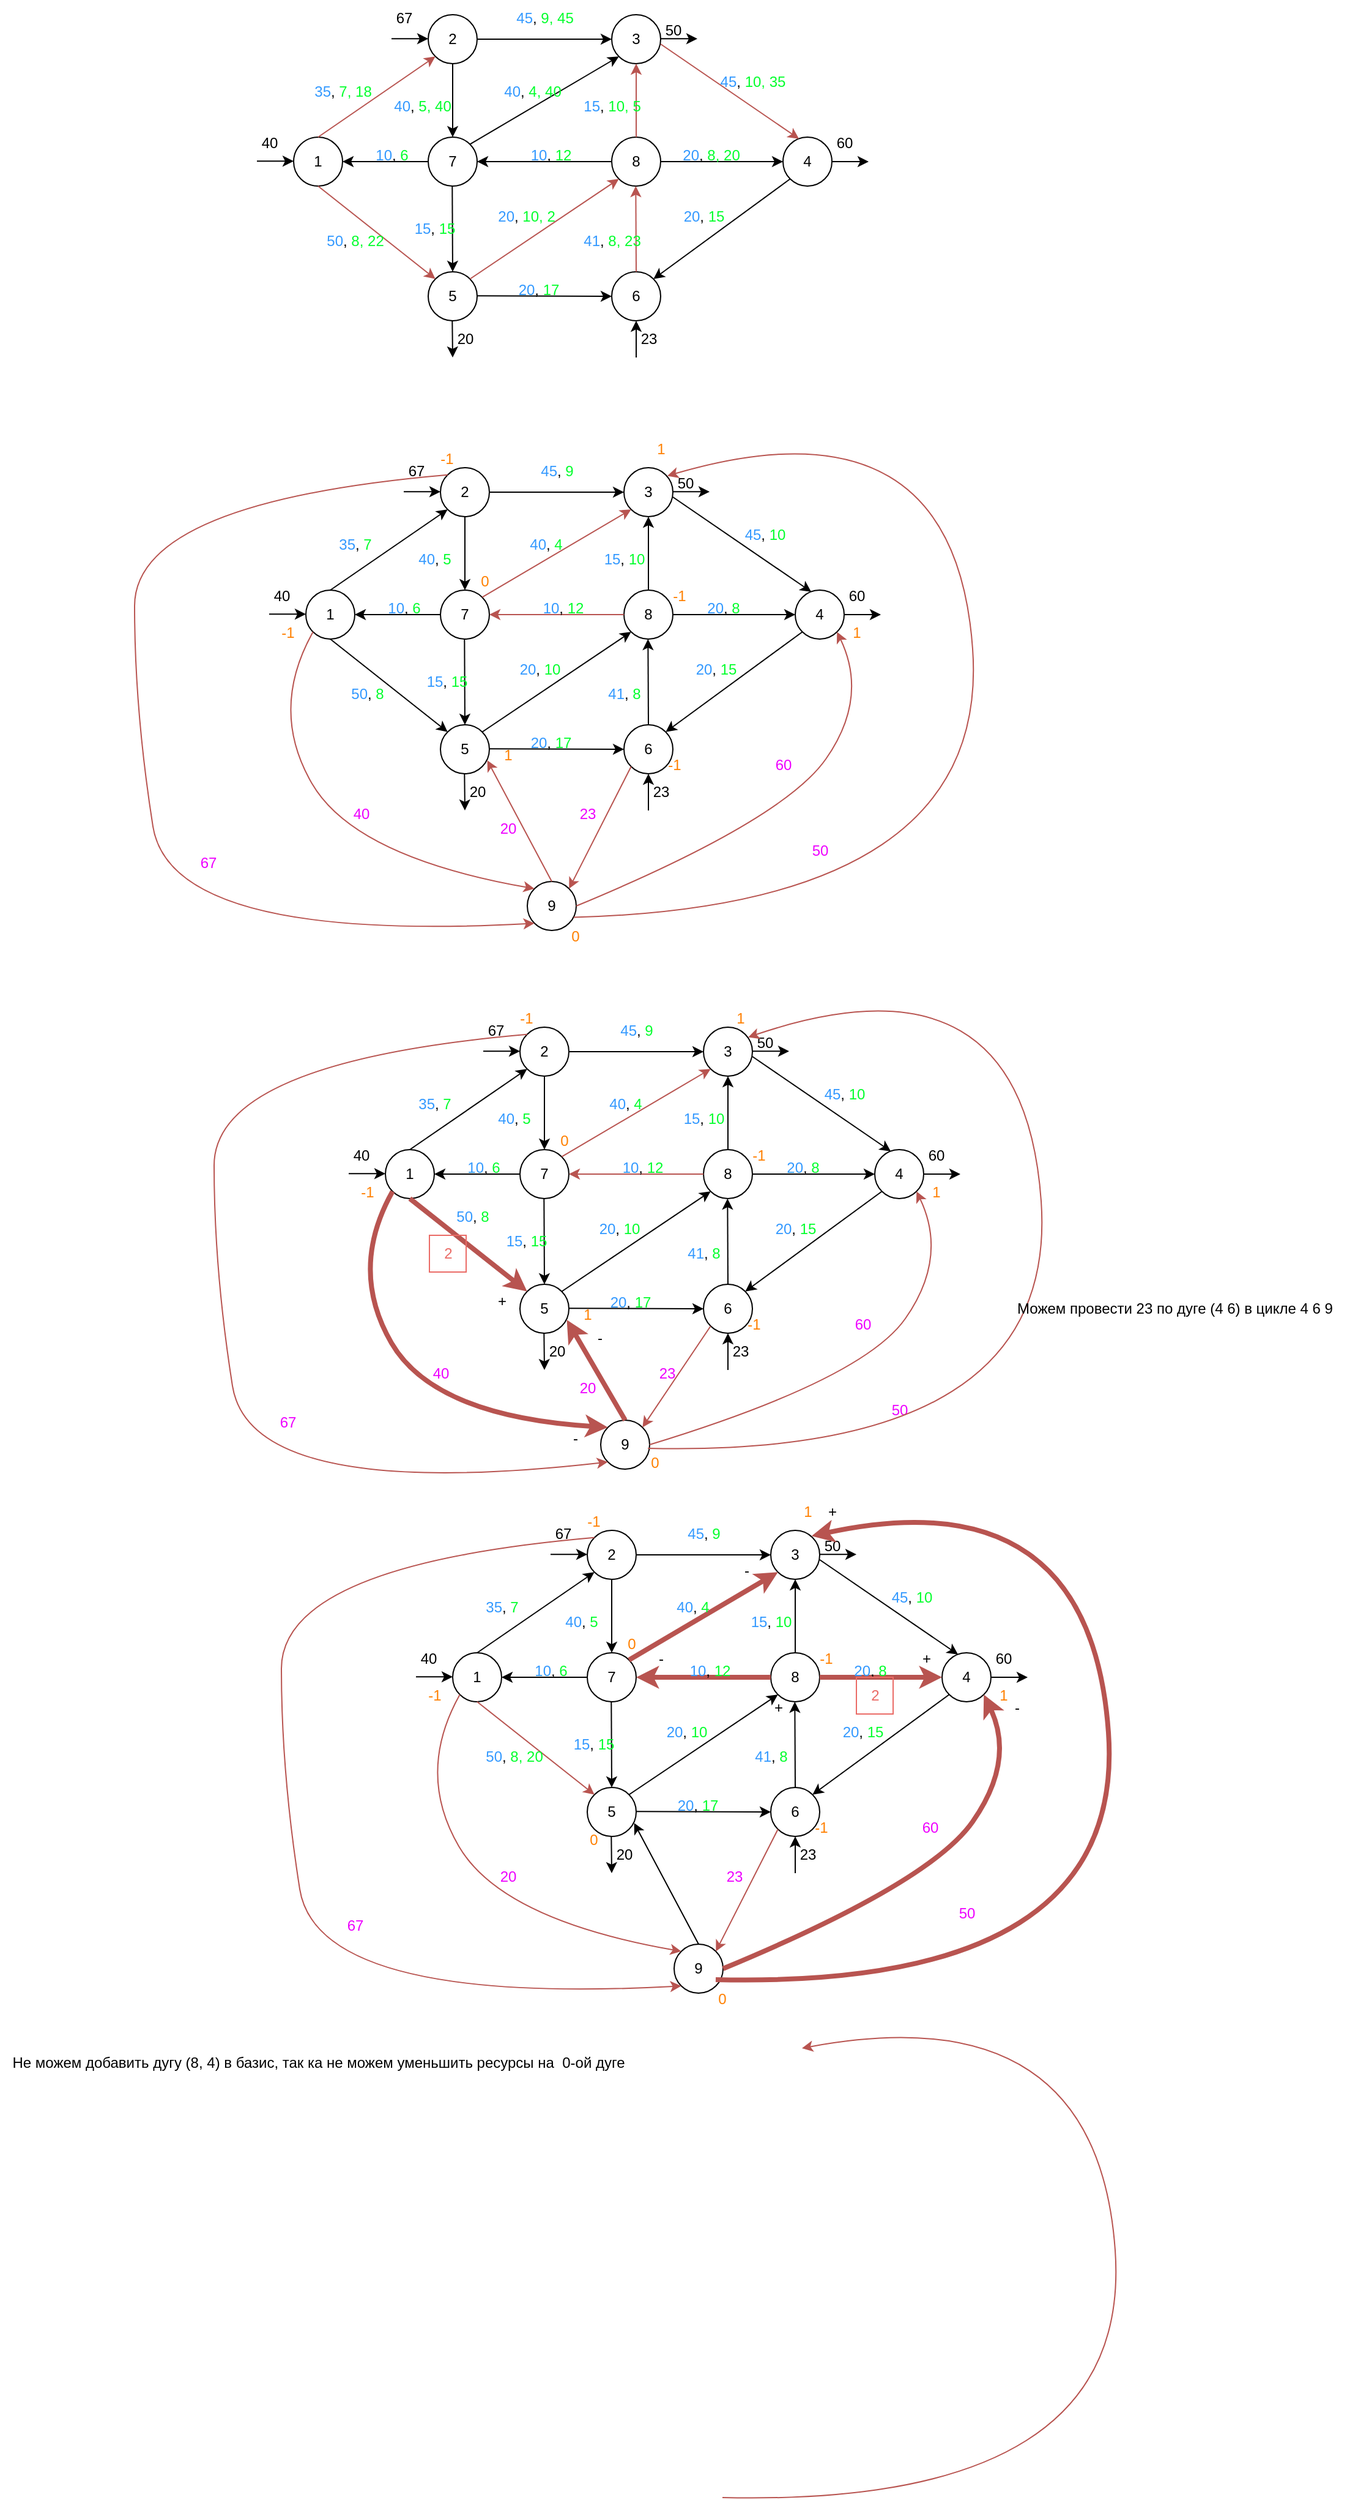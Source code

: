 <mxfile version="24.9.0">
  <diagram name="Страница — 1" id="uLlKMuiw5sNZjCqD_Qco">
    <mxGraphModel dx="1177" dy="727" grid="1" gridSize="10" guides="1" tooltips="1" connect="1" arrows="1" fold="1" page="1" pageScale="1" pageWidth="1169" pageHeight="827" math="0" shadow="0">
      <root>
        <mxCell id="0" />
        <mxCell id="1" parent="0" />
        <mxCell id="SXTx4Ow1Xpe2TrS41ZL--1" value="1" style="ellipse;whiteSpace=wrap;html=1;aspect=fixed;" vertex="1" parent="1">
          <mxGeometry x="280" y="122" width="40" height="40" as="geometry" />
        </mxCell>
        <mxCell id="SXTx4Ow1Xpe2TrS41ZL--2" value="4" style="ellipse;whiteSpace=wrap;html=1;aspect=fixed;" vertex="1" parent="1">
          <mxGeometry x="680" y="122" width="40" height="40" as="geometry" />
        </mxCell>
        <mxCell id="SXTx4Ow1Xpe2TrS41ZL--3" value="6" style="ellipse;whiteSpace=wrap;html=1;aspect=fixed;" vertex="1" parent="1">
          <mxGeometry x="540" y="232" width="40" height="40" as="geometry" />
        </mxCell>
        <mxCell id="SXTx4Ow1Xpe2TrS41ZL--4" value="8" style="ellipse;whiteSpace=wrap;html=1;aspect=fixed;" vertex="1" parent="1">
          <mxGeometry x="540" y="122" width="40" height="40" as="geometry" />
        </mxCell>
        <mxCell id="SXTx4Ow1Xpe2TrS41ZL--5" value="3" style="ellipse;whiteSpace=wrap;html=1;aspect=fixed;" vertex="1" parent="1">
          <mxGeometry x="540" y="22" width="40" height="40" as="geometry" />
        </mxCell>
        <mxCell id="SXTx4Ow1Xpe2TrS41ZL--6" value="5" style="ellipse;whiteSpace=wrap;html=1;aspect=fixed;" vertex="1" parent="1">
          <mxGeometry x="390" y="232" width="40" height="40" as="geometry" />
        </mxCell>
        <mxCell id="SXTx4Ow1Xpe2TrS41ZL--7" value="7" style="ellipse;whiteSpace=wrap;html=1;aspect=fixed;" vertex="1" parent="1">
          <mxGeometry x="390" y="122" width="40" height="40" as="geometry" />
        </mxCell>
        <mxCell id="SXTx4Ow1Xpe2TrS41ZL--8" value="2" style="ellipse;whiteSpace=wrap;html=1;aspect=fixed;" vertex="1" parent="1">
          <mxGeometry x="390" y="22" width="40" height="40" as="geometry" />
        </mxCell>
        <mxCell id="SXTx4Ow1Xpe2TrS41ZL--9" value="" style="endArrow=classic;html=1;rounded=0;entryX=0.5;entryY=0;entryDx=0;entryDy=0;exitX=0.5;exitY=1;exitDx=0;exitDy=0;" edge="1" parent="1" source="SXTx4Ow1Xpe2TrS41ZL--8" target="SXTx4Ow1Xpe2TrS41ZL--7">
          <mxGeometry width="50" height="50" relative="1" as="geometry">
            <mxPoint x="470" y="222" as="sourcePoint" />
            <mxPoint x="520" y="172" as="targetPoint" />
          </mxGeometry>
        </mxCell>
        <mxCell id="SXTx4Ow1Xpe2TrS41ZL--10" value="" style="endArrow=classic;html=1;rounded=0;entryX=0.5;entryY=1;entryDx=0;entryDy=0;exitX=0.5;exitY=0;exitDx=0;exitDy=0;fillColor=#f8cecc;strokeColor=#b85450;" edge="1" parent="1" source="SXTx4Ow1Xpe2TrS41ZL--4" target="SXTx4Ow1Xpe2TrS41ZL--5">
          <mxGeometry width="50" height="50" relative="1" as="geometry">
            <mxPoint x="559.66" y="62" as="sourcePoint" />
            <mxPoint x="559.66" y="122" as="targetPoint" />
          </mxGeometry>
        </mxCell>
        <mxCell id="SXTx4Ow1Xpe2TrS41ZL--11" value="" style="endArrow=classic;html=1;rounded=0;entryX=0.5;entryY=1;entryDx=0;entryDy=0;exitX=0.5;exitY=0;exitDx=0;exitDy=0;fillColor=#f8cecc;strokeColor=#b85450;" edge="1" parent="1" source="SXTx4Ow1Xpe2TrS41ZL--3">
          <mxGeometry width="50" height="50" relative="1" as="geometry">
            <mxPoint x="559.66" y="222" as="sourcePoint" />
            <mxPoint x="559.66" y="162" as="targetPoint" />
          </mxGeometry>
        </mxCell>
        <mxCell id="SXTx4Ow1Xpe2TrS41ZL--12" value="" style="endArrow=classic;html=1;rounded=0;entryX=0.5;entryY=0;entryDx=0;entryDy=0;exitX=0.5;exitY=1;exitDx=0;exitDy=0;" edge="1" parent="1" target="SXTx4Ow1Xpe2TrS41ZL--6">
          <mxGeometry width="50" height="50" relative="1" as="geometry">
            <mxPoint x="409.66" y="162" as="sourcePoint" />
            <mxPoint x="409.66" y="222" as="targetPoint" />
          </mxGeometry>
        </mxCell>
        <mxCell id="SXTx4Ow1Xpe2TrS41ZL--13" value="" style="endArrow=classic;html=1;rounded=0;entryX=0;entryY=0;entryDx=0;entryDy=0;exitX=0.5;exitY=1;exitDx=0;exitDy=0;fillColor=#f8cecc;strokeColor=#b85450;" edge="1" parent="1" source="SXTx4Ow1Xpe2TrS41ZL--1" target="SXTx4Ow1Xpe2TrS41ZL--6">
          <mxGeometry width="50" height="50" relative="1" as="geometry">
            <mxPoint x="419.66" y="172" as="sourcePoint" />
            <mxPoint x="420" y="242" as="targetPoint" />
          </mxGeometry>
        </mxCell>
        <mxCell id="SXTx4Ow1Xpe2TrS41ZL--14" value="" style="endArrow=classic;html=1;rounded=0;entryX=0.327;entryY=0.034;entryDx=0;entryDy=0;exitX=0.5;exitY=1;exitDx=0;exitDy=0;entryPerimeter=0;fillColor=#f8cecc;strokeColor=#b85450;" edge="1" parent="1" target="SXTx4Ow1Xpe2TrS41ZL--2">
          <mxGeometry width="50" height="50" relative="1" as="geometry">
            <mxPoint x="580" y="46" as="sourcePoint" />
            <mxPoint x="676" y="122" as="targetPoint" />
          </mxGeometry>
        </mxCell>
        <mxCell id="SXTx4Ow1Xpe2TrS41ZL--15" value="" style="endArrow=classic;html=1;rounded=0;entryX=1;entryY=0.5;entryDx=0;entryDy=0;exitX=0;exitY=0.5;exitDx=0;exitDy=0;" edge="1" parent="1" source="SXTx4Ow1Xpe2TrS41ZL--4" target="SXTx4Ow1Xpe2TrS41ZL--7">
          <mxGeometry width="50" height="50" relative="1" as="geometry">
            <mxPoint x="310" y="172" as="sourcePoint" />
            <mxPoint x="406" y="248" as="targetPoint" />
          </mxGeometry>
        </mxCell>
        <mxCell id="SXTx4Ow1Xpe2TrS41ZL--16" value="" style="endArrow=classic;html=1;rounded=0;entryX=1;entryY=0.5;entryDx=0;entryDy=0;exitX=0;exitY=0.5;exitDx=0;exitDy=0;" edge="1" parent="1" source="SXTx4Ow1Xpe2TrS41ZL--7">
          <mxGeometry width="50" height="50" relative="1" as="geometry">
            <mxPoint x="390" y="142" as="sourcePoint" />
            <mxPoint x="320" y="142" as="targetPoint" />
          </mxGeometry>
        </mxCell>
        <mxCell id="SXTx4Ow1Xpe2TrS41ZL--17" value="" style="endArrow=classic;html=1;rounded=0;entryX=0;entryY=1;entryDx=0;entryDy=0;exitX=0.5;exitY=1;exitDx=0;exitDy=0;fillColor=#f8cecc;strokeColor=#b85450;" edge="1" parent="1" target="SXTx4Ow1Xpe2TrS41ZL--8">
          <mxGeometry width="50" height="50" relative="1" as="geometry">
            <mxPoint x="300" y="122" as="sourcePoint" />
            <mxPoint x="413" y="199" as="targetPoint" />
          </mxGeometry>
        </mxCell>
        <mxCell id="SXTx4Ow1Xpe2TrS41ZL--18" value="" style="endArrow=classic;html=1;rounded=0;entryX=0;entryY=0.5;entryDx=0;entryDy=0;exitX=1;exitY=0.5;exitDx=0;exitDy=0;" edge="1" parent="1" source="SXTx4Ow1Xpe2TrS41ZL--8" target="SXTx4Ow1Xpe2TrS41ZL--5">
          <mxGeometry width="50" height="50" relative="1" as="geometry">
            <mxPoint x="550" y="152" as="sourcePoint" />
            <mxPoint x="440" y="152" as="targetPoint" />
          </mxGeometry>
        </mxCell>
        <mxCell id="SXTx4Ow1Xpe2TrS41ZL--19" value="" style="endArrow=classic;html=1;rounded=0;entryX=0;entryY=1;entryDx=0;entryDy=0;exitX=1;exitY=0;exitDx=0;exitDy=0;" edge="1" parent="1" source="SXTx4Ow1Xpe2TrS41ZL--7" target="SXTx4Ow1Xpe2TrS41ZL--5">
          <mxGeometry width="50" height="50" relative="1" as="geometry">
            <mxPoint x="590" y="56" as="sourcePoint" />
            <mxPoint x="703" y="133" as="targetPoint" />
          </mxGeometry>
        </mxCell>
        <mxCell id="SXTx4Ow1Xpe2TrS41ZL--20" value="" style="endArrow=classic;html=1;rounded=0;entryX=1;entryY=0;entryDx=0;entryDy=0;exitX=0;exitY=1;exitDx=0;exitDy=0;" edge="1" parent="1" source="SXTx4Ow1Xpe2TrS41ZL--2" target="SXTx4Ow1Xpe2TrS41ZL--3">
          <mxGeometry width="50" height="50" relative="1" as="geometry">
            <mxPoint x="310" y="172" as="sourcePoint" />
            <mxPoint x="406" y="248" as="targetPoint" />
          </mxGeometry>
        </mxCell>
        <mxCell id="SXTx4Ow1Xpe2TrS41ZL--21" value="" style="endArrow=classic;html=1;rounded=0;entryX=0;entryY=0.5;entryDx=0;entryDy=0;exitX=1;exitY=0.5;exitDx=0;exitDy=0;" edge="1" parent="1" source="SXTx4Ow1Xpe2TrS41ZL--4" target="SXTx4Ow1Xpe2TrS41ZL--2">
          <mxGeometry width="50" height="50" relative="1" as="geometry">
            <mxPoint x="550" y="152" as="sourcePoint" />
            <mxPoint x="440" y="152" as="targetPoint" />
          </mxGeometry>
        </mxCell>
        <mxCell id="SXTx4Ow1Xpe2TrS41ZL--22" value="" style="endArrow=classic;html=1;rounded=0;entryX=0;entryY=1;entryDx=0;entryDy=0;exitX=1;exitY=0;exitDx=0;exitDy=0;fillColor=#f8cecc;strokeColor=#b85450;" edge="1" parent="1" source="SXTx4Ow1Xpe2TrS41ZL--6" target="SXTx4Ow1Xpe2TrS41ZL--4">
          <mxGeometry width="50" height="50" relative="1" as="geometry">
            <mxPoint x="430" y="244" as="sourcePoint" />
            <mxPoint x="552" y="172" as="targetPoint" />
          </mxGeometry>
        </mxCell>
        <mxCell id="SXTx4Ow1Xpe2TrS41ZL--23" value="" style="endArrow=classic;html=1;rounded=0;entryX=0;entryY=0.5;entryDx=0;entryDy=0;exitX=1;exitY=0.5;exitDx=0;exitDy=0;" edge="1" parent="1" target="SXTx4Ow1Xpe2TrS41ZL--3">
          <mxGeometry width="50" height="50" relative="1" as="geometry">
            <mxPoint x="430" y="251.66" as="sourcePoint" />
            <mxPoint x="530" y="251.66" as="targetPoint" />
          </mxGeometry>
        </mxCell>
        <mxCell id="SXTx4Ow1Xpe2TrS41ZL--24" value="" style="endArrow=classic;html=1;rounded=0;exitX=0.5;exitY=1;exitDx=0;exitDy=0;" edge="1" parent="1">
          <mxGeometry width="50" height="50" relative="1" as="geometry">
            <mxPoint x="409.66" y="272" as="sourcePoint" />
            <mxPoint x="410" y="302" as="targetPoint" />
          </mxGeometry>
        </mxCell>
        <mxCell id="SXTx4Ow1Xpe2TrS41ZL--25" value="" style="endArrow=classic;html=1;rounded=0;entryX=0.5;entryY=1;entryDx=0;entryDy=0;" edge="1" parent="1" target="SXTx4Ow1Xpe2TrS41ZL--3">
          <mxGeometry width="50" height="50" relative="1" as="geometry">
            <mxPoint x="560" y="302" as="sourcePoint" />
            <mxPoint x="560" y="322" as="targetPoint" />
          </mxGeometry>
        </mxCell>
        <mxCell id="SXTx4Ow1Xpe2TrS41ZL--26" value="" style="endArrow=classic;html=1;rounded=0;exitX=1;exitY=0.5;exitDx=0;exitDy=0;" edge="1" parent="1" source="SXTx4Ow1Xpe2TrS41ZL--2">
          <mxGeometry width="50" height="50" relative="1" as="geometry">
            <mxPoint x="740" y="192" as="sourcePoint" />
            <mxPoint x="750" y="142" as="targetPoint" />
          </mxGeometry>
        </mxCell>
        <mxCell id="SXTx4Ow1Xpe2TrS41ZL--27" value="" style="endArrow=classic;html=1;rounded=0;exitX=1;exitY=0.5;exitDx=0;exitDy=0;" edge="1" parent="1">
          <mxGeometry width="50" height="50" relative="1" as="geometry">
            <mxPoint x="580" y="41.66" as="sourcePoint" />
            <mxPoint x="610" y="41.66" as="targetPoint" />
          </mxGeometry>
        </mxCell>
        <mxCell id="SXTx4Ow1Xpe2TrS41ZL--28" value="" style="endArrow=classic;html=1;rounded=0;exitX=1;exitY=0.5;exitDx=0;exitDy=0;" edge="1" parent="1">
          <mxGeometry width="50" height="50" relative="1" as="geometry">
            <mxPoint x="360" y="41.66" as="sourcePoint" />
            <mxPoint x="390" y="41.66" as="targetPoint" />
          </mxGeometry>
        </mxCell>
        <mxCell id="SXTx4Ow1Xpe2TrS41ZL--29" value="" style="endArrow=classic;html=1;rounded=0;exitX=1;exitY=0.5;exitDx=0;exitDy=0;" edge="1" parent="1">
          <mxGeometry width="50" height="50" relative="1" as="geometry">
            <mxPoint x="250" y="141.66" as="sourcePoint" />
            <mxPoint x="280" y="141.66" as="targetPoint" />
          </mxGeometry>
        </mxCell>
        <mxCell id="SXTx4Ow1Xpe2TrS41ZL--30" value="40" style="text;html=1;align=center;verticalAlign=middle;resizable=0;points=[];autosize=1;strokeColor=none;fillColor=none;" vertex="1" parent="1">
          <mxGeometry x="240" y="112" width="40" height="30" as="geometry" />
        </mxCell>
        <mxCell id="SXTx4Ow1Xpe2TrS41ZL--31" value="67" style="text;html=1;align=center;verticalAlign=middle;resizable=0;points=[];autosize=1;strokeColor=none;fillColor=none;" vertex="1" parent="1">
          <mxGeometry x="350" y="10" width="40" height="30" as="geometry" />
        </mxCell>
        <mxCell id="SXTx4Ow1Xpe2TrS41ZL--32" value="50" style="text;html=1;align=center;verticalAlign=middle;resizable=0;points=[];autosize=1;strokeColor=none;fillColor=none;" vertex="1" parent="1">
          <mxGeometry x="570" y="20" width="40" height="30" as="geometry" />
        </mxCell>
        <mxCell id="SXTx4Ow1Xpe2TrS41ZL--33" value="60" style="text;html=1;align=center;verticalAlign=middle;resizable=0;points=[];autosize=1;strokeColor=none;fillColor=none;" vertex="1" parent="1">
          <mxGeometry x="710" y="112" width="40" height="30" as="geometry" />
        </mxCell>
        <mxCell id="SXTx4Ow1Xpe2TrS41ZL--34" value="23" style="text;html=1;align=center;verticalAlign=middle;resizable=0;points=[];autosize=1;strokeColor=none;fillColor=none;" vertex="1" parent="1">
          <mxGeometry x="550" y="272" width="40" height="30" as="geometry" />
        </mxCell>
        <mxCell id="SXTx4Ow1Xpe2TrS41ZL--35" value="20" style="text;html=1;align=center;verticalAlign=middle;resizable=0;points=[];autosize=1;strokeColor=none;fillColor=none;" vertex="1" parent="1">
          <mxGeometry x="400" y="272" width="40" height="30" as="geometry" />
        </mxCell>
        <mxCell id="SXTx4Ow1Xpe2TrS41ZL--36" value="&lt;font color=&quot;#3399ff&quot;&gt;35&lt;/font&gt;, &lt;font color=&quot;#03ff2d&quot;&gt;7, 18&lt;/font&gt;" style="text;html=1;align=center;verticalAlign=middle;resizable=0;points=[];autosize=1;strokeColor=none;fillColor=none;" vertex="1" parent="1">
          <mxGeometry x="285" y="70" width="70" height="30" as="geometry" />
        </mxCell>
        <mxCell id="SXTx4Ow1Xpe2TrS41ZL--37" value="&lt;font color=&quot;#3399ff&quot;&gt;50&lt;/font&gt;, &lt;font color=&quot;#03ff2d&quot;&gt;8, 22&lt;/font&gt;" style="text;html=1;align=center;verticalAlign=middle;resizable=0;points=[];autosize=1;strokeColor=none;fillColor=none;" vertex="1" parent="1">
          <mxGeometry x="295" y="192" width="70" height="30" as="geometry" />
        </mxCell>
        <mxCell id="SXTx4Ow1Xpe2TrS41ZL--38" value="&lt;font color=&quot;#3399ff&quot;&gt;45&lt;/font&gt;, &lt;font color=&quot;#03ff2d&quot;&gt;9, 45&lt;/font&gt;&lt;span style=&quot;color: rgba(0, 0, 0, 0); font-family: monospace; font-size: 0px; text-align: start;&quot;&gt;%3CmxGraphModel%3E%3Croot%3E%3CmxCell%20id%3D%220%22%2F%3E%3CmxCell%20id%3D%221%22%20parent%3D%220%22%2F%3E%3CmxCell%20id%3D%222%22%20value%3D%22%26lt%3Bfont%20color%3D%26quot%3B%233399ff%26quot%3B%26gt%3B35%26lt%3B%2Ffont%26gt%3B%2C%20%26lt%3Bfont%20color%3D%26quot%3B%2303ff2d%26quot%3B%26gt%3B7%26lt%3B%2Ffont%26gt%3B%22%20style%3D%22text%3Bhtml%3D1%3Balign%3Dcenter%3BverticalAlign%3Dmiddle%3Bresizable%3D0%3Bpoints%3D%5B%5D%3Bautosize%3D1%3BstrokeColor%3Dnone%3BfillColor%3Dnone%3B%22%20vertex%3D%221%22%20parent%3D%221%22%3E%3CmxGeometry%20x%3D%22295%22%20y%3D%22148%22%20width%3D%2250%22%20height%3D%2230%22%20as%3D%22geometry%22%2F%3E%3C%2FmxCell%3E%3C%2Froot%3E%3C%2FmxGraphModel%3E,&lt;/span&gt;" style="text;html=1;align=center;verticalAlign=middle;resizable=0;points=[];autosize=1;strokeColor=none;fillColor=none;" vertex="1" parent="1">
          <mxGeometry x="450" y="10" width="70" height="30" as="geometry" />
        </mxCell>
        <mxCell id="SXTx4Ow1Xpe2TrS41ZL--39" value="&lt;font color=&quot;#3399ff&quot;&gt;40&lt;/font&gt;, &lt;font color=&quot;#03ff2d&quot;&gt;5, 40&lt;/font&gt;&lt;span style=&quot;color: rgba(0, 0, 0, 0); font-family: monospace; font-size: 0px; text-align: start;&quot;&gt;%3CmxGraphModel%3E%3Croot%3E%3CmxCell%20id%3D%220%22%2F%3E%3CmxCell%20id%3D%221%22%20parent%3D%220%22%2F%3E%3CmxCell%20id%3D%222%22%20value%3D%22%26lt%3Bfont%20color%3D%26quot%3B%233399ff%26quot%3B%26gt%3B35%26lt%3B%2Ffont%26gt%3B%2C%20%26lt%3Bfont%20color%3D%26quot%3B%2303ff2d%26quot%3B%26gt%3B7%26lt%3B%2Ffont%26gt%3B%22%20style%3D%22text%3Bhtml%3D1%3Balign%3Dcenter%3BverticalAlign%3Dmiddle%3Bresizable%3D0%3Bpoints%3D%5B%5D%3Bautosize%3D1%3BstrokeColor%3Dnone%3BfillColor%3Dnone%3B%22%20vertex%3D%221%22%20parent%3D%221%22%3E%3CmxGeometry%20x%3D%22295%22%20y%3D%22148%22%20width%3D%2250%22%20height%3D%2230%22%20as%3D%22geometry%22%2F%3E%3C%2FmxCell%3E%3C%2Froot%3E%3C%2FmxGraphModel%&lt;/span&gt;" style="text;html=1;align=center;verticalAlign=middle;resizable=0;points=[];autosize=1;strokeColor=none;fillColor=none;" vertex="1" parent="1">
          <mxGeometry x="350" y="82" width="70" height="30" as="geometry" />
        </mxCell>
        <mxCell id="SXTx4Ow1Xpe2TrS41ZL--40" value="&lt;font color=&quot;#3399ff&quot;&gt;45&lt;/font&gt;, &lt;font color=&quot;#03ff2d&quot;&gt;10, 35&lt;/font&gt;&lt;span style=&quot;color: rgba(0, 0, 0, 0); font-family: monospace; font-size: 0px; text-align: start;&quot;&gt;%3CmxGraphModel%3E%3Croot%3E%3CmxCell%20id%3D%220%22%2F%3E%3CmxCell%20id%3D%221%22%20parent%3D%220%22%2F%3E%3CmxCell%20id%3D%222%22%20value%3D%22%26lt%3Bfont%20color%3D%26quot%3B%233399ff%26quot%3B%26gt%3B35%26lt%3B%2Ffont%26gt%3B%2C%20%26lt%3Bfont%20color%3D%26quot%3B%2303ff2d%26quot%3B%26gt%3B7%26lt%3B%2Ffont%26gt%3B%22%20style%3D%22text%3Bhtml%3D1%3Balign%3Dcenter%3BverticalAlign%3Dmiddle%3Bresizable%3D0%3Bpoints%3D%5B%5D%3Bautosize%3D1%3BstrokeColor%3Dnone%3BfillColor%3Dnone%3B%22%20vertex%3D%221%22%20parent%3D%221%22%3E%3CmxGeometry%20x%3D%22295%22%20y%3D%22148%22%20width%3D%2250%22%20height%3D%2230%22%20as%3D%22geometry%22%2F%3E%3C%2FmxCell%3E%3C%2Froot%3E%3C%2FmxGraphModel%3E,&lt;/span&gt;" style="text;html=1;align=center;verticalAlign=middle;resizable=0;points=[];autosize=1;strokeColor=none;fillColor=none;" vertex="1" parent="1">
          <mxGeometry x="615" y="62" width="80" height="30" as="geometry" />
        </mxCell>
        <mxCell id="SXTx4Ow1Xpe2TrS41ZL--41" value="&lt;font color=&quot;#3399ff&quot;&gt;20&lt;/font&gt;, &lt;font color=&quot;#03ff2d&quot;&gt;15&lt;/font&gt;&lt;span style=&quot;color: rgba(0, 0, 0, 0); font-family: monospace; font-size: 0px; text-align: start;&quot;&gt;%3CmxGraphModel%3E%3Croot%3E%3CmxCell%20id%3D%220%22%2F%3E%3CmxCell%20id%3D%221%22%20parent%3D%220%22%2F%3E%3CmxCell%20id%3D%222%22%20value%3D%22%26lt%3Bfont%20color%3D%26quot%3B%233399ff%26quot%3B%26gt%3B35%26lt%3B%2Ffont%26gt%3B%2C%20%26lt%3Bfont%20color%3D%26quot%3B%2303ff2d%26quot%3B%26gt%3B7%26lt%3B%2Ffont%26gt%3B%22%20style%3D%22text%3Bhtml%3D1%3Balign%3Dcenter%3BverticalAlign%3Dmiddle%3Bresizable%3D0%3Bpoints%3D%5B%5D%3Bautosize%3D1%3BstrokeColor%3Dnone%3BfillColor%3Dnone%3B%22%20vertex%3D%221%22%20parent%3D%221%22%3E%3CmxGeometry%20x%3D%22295%22%20y%3D%22148%22%20width%3D%2250%22%20height%3D%2230%22%20as%3D%22geometry%22%2F%3E%3C%2FmxCell%3E%3C%2Froot%3E%3C%2FmxGraphModel%3E&lt;/span&gt;" style="text;html=1;align=center;verticalAlign=middle;resizable=0;points=[];autosize=1;strokeColor=none;fillColor=none;" vertex="1" parent="1">
          <mxGeometry x="585" y="172" width="60" height="30" as="geometry" />
        </mxCell>
        <mxCell id="SXTx4Ow1Xpe2TrS41ZL--42" value="&lt;font color=&quot;#3399ff&quot;&gt;20&lt;/font&gt;, &lt;font color=&quot;#03ff2d&quot;&gt;17&lt;/font&gt;&lt;span style=&quot;color: rgba(0, 0, 0, 0); font-family: monospace; font-size: 0px; text-align: start;&quot;&gt;%3CmxGraphModel%3E%3Croot%3E%3CmxCell%20id%3D%220%22%2F%3E%3CmxCell%20id%3D%221%22%20parent%3D%220%22%2F%3E%3CmxCell%20id%3D%222%22%20value%3D%22%26lt%3Bfont%20color%3D%26quot%3B%233399ff%26quot%3B%26gt%3B35%26lt%3B%2Ffont%26gt%3B%2C%20%26lt%3Bfont%20color%3D%26quot%3B%2303ff2d%26quot%3B%26gt%3B7%26lt%3B%2Ffont%26gt%3B%22%20style%3D%22text%3Bhtml%3D1%3Balign%3Dcenter%3BverticalAlign%3Dmiddle%3Bresizable%3D0%3Bpoints%3D%5B%5D%3Bautosize%3D1%3BstrokeColor%3Dnone%3BfillColor%3Dnone%3B%22%20vertex%3D%221%22%20parent%3D%221%22%3E%3CmxGeometry%20x%3D%22295%22%20y%3D%22148%22%20width%3D%2250%22%20height%3D%2230%22%20as%3D%22geometry%22%2F%3E%3C%2FmxCell%3E%3C%2Froot%3E%3C%2FmxGraphModel%3E&lt;/span&gt;" style="text;html=1;align=center;verticalAlign=middle;resizable=0;points=[];autosize=1;strokeColor=none;fillColor=none;" vertex="1" parent="1">
          <mxGeometry x="450" y="232" width="60" height="30" as="geometry" />
        </mxCell>
        <mxCell id="SXTx4Ow1Xpe2TrS41ZL--43" value="&lt;font color=&quot;#3399ff&quot;&gt;20&lt;/font&gt;, &lt;font color=&quot;#03ff2d&quot;&gt;10, 2&lt;/font&gt;&lt;span style=&quot;color: rgba(0, 0, 0, 0); font-family: monospace; font-size: 0px; text-align: start;&quot;&gt;%3CmxGraphModel%3E%3Croot%3E%3CmxCell%20id%3D%220%22%2F%3E%3CmxCell%20id%3D%221%22%20parent%3D%220%22%2F%3E%3CmxCell%20id%3D%222%22%20value%3D%22%26lt%3Bfont%20color%3D%26quot%3B%233399ff%26quot%3B%26gt%3B35%26lt%3B%2Ffont%26gt%3B%2C%20%26lt%3Bfont%20color%3D%26quot%3B%2303ff2d%26quot%3B%26gt%3B7%26lt%3B%2Ffont%26gt%3B%22%20style%3D%22text%3Bhtml%3D1%3Balign%3Dcenter%3BverticalAlign%3Dmiddle%3Bresizable%3D0%3Bpoints%3D%5B%5D%3Bautosize%3D1%3BstrokeColor%3Dnone%3BfillColor%3Dnone%3B%22%20vertex%3D%221%22%20parent%3D%221%22%3E%3CmxGeometry%20x%3D%22295%22%20y%3D%22148%22%20width%3D%2250%22%20height%3D%2230%22%20as%3D%22geometry%22%2F%3E%3C%2FmxCell%3E%3C%2Froot%3E%3C%2FmxGraphModel%3&lt;/span&gt;" style="text;html=1;align=center;verticalAlign=middle;resizable=0;points=[];autosize=1;strokeColor=none;fillColor=none;" vertex="1" parent="1">
          <mxGeometry x="435" y="172" width="70" height="30" as="geometry" />
        </mxCell>
        <mxCell id="SXTx4Ow1Xpe2TrS41ZL--44" value="&lt;font color=&quot;#3399ff&quot;&gt;41&lt;/font&gt;, &lt;font color=&quot;#03ff2d&quot;&gt;8, 23&lt;/font&gt;&lt;span style=&quot;color: rgba(0, 0, 0, 0); font-family: monospace; font-size: 0px; text-align: start;&quot;&gt;%3CmxGraphModel%3E%3Croot%3E%3CmxCell%20id%3D%220%22%2F%3E%3CmxCell%20id%3D%221%22%20parent%3D%220%22%2F%3E%3CmxCell%20id%3D%222%22%20value%3D%22%26lt%3Bfont%20color%3D%26quot%3B%233399ff%26quot%3B%26gt%3B35%26lt%3B%2Ffont%26gt%3B%2C%20%26lt%3Bfont%20color%3D%26quot%3B%2303ff2d%26quot%3B%26gt%3B7%26lt%3B%2Ffont%26gt%3B%22%20style%3D%22text%3Bhtml%3D1%3Balign%3Dcenter%3BverticalAlign%3Dmiddle%3Bresizable%3D0%3Bpoints%3D%5B%5D%3Bautosize%3D1%3BstrokeColor%3Dnone%3BfillColor%3Dnone%3B%22%20vertex%3D%221%22%20parent%3D%221%22%3E%3CmxGeometry%20x%3D%22295%22%20y%3D%22148%22%20width%3D%2250%22%20height%3D%2230%22%20as%3D%22geometry%22%2F%3E%3C%2FmxCell%3E%3C%2Froot%3E%3C%2FmxGraphModel%3E&lt;/span&gt;" style="text;html=1;align=center;verticalAlign=middle;resizable=0;points=[];autosize=1;strokeColor=none;fillColor=none;" vertex="1" parent="1">
          <mxGeometry x="505" y="192" width="70" height="30" as="geometry" />
        </mxCell>
        <mxCell id="SXTx4Ow1Xpe2TrS41ZL--45" value="&lt;font color=&quot;#3399ff&quot;&gt;10&lt;/font&gt;, &lt;font color=&quot;#03ff2d&quot;&gt;6&lt;/font&gt;&lt;span style=&quot;color: rgba(0, 0, 0, 0); font-family: monospace; font-size: 0px; text-align: start;&quot;&gt;%3CmxGraphModel%3E%3Croot%3E%3CmxCell%20id%3D%220%22%2F%3E%3CmxCell%20id%3D%221%22%20parent%3D%220%22%2F%3E%3CmxCell%20id%3D%222%22%20value%3D%22%26lt%3Bfont%20color%3D%26quot%3B%233399ff%26quot%3B%26gt%3B35%26lt%3B%2Ffont%26gt%3B%2C%20%26lt%3Bfont%20color%3D%26quot%3B%2303ff2d%26quot%3B%26gt%3B7%26lt%3B%2Ffont%26gt%3B%22%20style%3D%22text%3Bhtml%3D1%3Balign%3Dcenter%3BverticalAlign%3Dmiddle%3Bresizable%3D0%3Bpoints%3D%5B%5D%3Bautosize%3D1%3BstrokeColor%3Dnone%3BfillColor%3Dnone%3B%22%20vertex%3D%221%22%20parent%3D%221%22%3E%3CmxGeometry%20x%3D%22295%22%20y%3D%22148%22%20width%3D%2250%22%20height%3D%2230%22%20as%3D%22geometry%22%2F%3E%3C%2FmxCell%3E%3C%2Froot%3E%3C%2FmxGraphModel%3&lt;/span&gt;" style="text;html=1;align=center;verticalAlign=middle;resizable=0;points=[];autosize=1;strokeColor=none;fillColor=none;" vertex="1" parent="1">
          <mxGeometry x="335" y="122" width="50" height="30" as="geometry" />
        </mxCell>
        <mxCell id="SXTx4Ow1Xpe2TrS41ZL--46" value="&lt;font color=&quot;#3399ff&quot;&gt;40&lt;/font&gt;, &lt;font color=&quot;#03ff2d&quot;&gt;4, 40&lt;/font&gt;&lt;span style=&quot;color: rgba(0, 0, 0, 0); font-family: monospace; font-size: 0px; text-align: start;&quot;&gt;%3CmxGraphModel%3E%3Croot%3E%3CmxCell%20id%3D%220%22%2F%3E%3CmxCell%20id%3D%221%22%20parent%3D%220%22%2F%3E%3CmxCell%20id%3D%222%22%20value%3D%22%26lt%3Bfont%20color%3D%26quot%3B%233399ff%26quot%3B%26gt%3B35%26lt%3B%2Ffont%26gt%3B%2C%20%26lt%3Bfont%20color%3D%26quot%3B%2303ff2d%26quot%3B%26gt%3B7%26lt%3B%2Ffont%26gt%3B%22%20style%3D%22text%3Bhtml%3D1%3Balign%3Dcenter%3BverticalAlign%3Dmiddle%3Bresizable%3D0%3Bpoints%3D%5B%5D%3Bautosize%3D1%3BstrokeColor%3Dnone%3BfillColor%3Dnone%3B%22%20vertex%3D%221%22%20parent%3D%221%22%3E%3CmxGeometry%20x%3D%22295%22%20y%3D%22148%22%20width%3D%2250%22%20height%3D%2230%22%20as%3D%22geometry%22%2F%3E%3C%2FmxCell%3E%3C%2Froot%3E%3C%2FmxGraphModel%3,&lt;/span&gt;" style="text;html=1;align=center;verticalAlign=middle;resizable=0;points=[];autosize=1;strokeColor=none;fillColor=none;" vertex="1" parent="1">
          <mxGeometry x="440" y="70" width="70" height="30" as="geometry" />
        </mxCell>
        <mxCell id="SXTx4Ow1Xpe2TrS41ZL--47" value="&lt;font color=&quot;#3399ff&quot;&gt;15&lt;/font&gt;, &lt;font color=&quot;#03ff2d&quot;&gt;15&lt;/font&gt;&lt;span style=&quot;color: rgba(0, 0, 0, 0); font-family: monospace; font-size: 0px; text-align: start;&quot;&gt;%3CmxGraphModel%3E%3Croot%3E%3CmxCell%20id%3D%220%22%2F%3E%3CmxCell%20id%3D%221%22%20parent%3D%220%22%2F%3E%3CmxCell%20id%3D%222%22%20value%3D%22%26lt%3Bfont%20color%3D%26quot%3B%233399ff%26quot%3B%26gt%3B35%26lt%3B%2Ffont%26gt%3B%2C%20%26lt%3Bfont%20color%3D%26quot%3B%2303ff2d%26quot%3B%26gt%3B7%26lt%3B%2Ffont%26gt%3B%22%20style%3D%22text%3Bhtml%3D1%3Balign%3Dcenter%3BverticalAlign%3Dmiddle%3Bresizable%3D0%3Bpoints%3D%5B%5D%3Bautosize%3D1%3BstrokeColor%3Dnone%3BfillColor%3Dnone%3B%22%20vertex%3D%221%22%20parent%3D%221%22%3E%3CmxGeometry%20x%3D%22295%22%20y%3D%22148%22%20width%3D%2250%22%20height%3D%2230%22%20as%3D%22geometry%22%2F%3E%3C%2FmxCell%3E%3C%2Froot%3E%3C%2FmxGraphModel%3E&lt;/span&gt;" style="text;html=1;align=center;verticalAlign=middle;resizable=0;points=[];autosize=1;strokeColor=none;fillColor=none;" vertex="1" parent="1">
          <mxGeometry x="365" y="182" width="60" height="30" as="geometry" />
        </mxCell>
        <mxCell id="SXTx4Ow1Xpe2TrS41ZL--48" value="&lt;font color=&quot;#3399ff&quot;&gt;15&lt;/font&gt;, &lt;font color=&quot;#03ff2d&quot;&gt;10, 5&lt;/font&gt;&lt;span style=&quot;color: rgba(0, 0, 0, 0); font-family: monospace; font-size: 0px; text-align: start;&quot;&gt;%3CmxGraphModel%3E%3Croot%3E%3CmxCell%20id%3D%220%22%2F%3E%3CmxCell%20id%3D%221%22%20parent%3D%220%22%2F%3E%3CmxCell%20id%3D%222%22%20value%3D%22%26lt%3Bfont%20color%3D%26quot%3B%233399ff%26quot%3B%26gt%3B35%26lt%3B%2Ffont%26gt%3B%2C%20%26lt%3Bfont%20color%3D%26quot%3B%2303ff2d%26quot%3B%26gt%3B7%26lt%3B%2Ffont%26gt%3B%22%20style%3D%22text%3Bhtml%3D1%3Balign%3Dcenter%3BverticalAlign%3Dmiddle%3Bresizable%3D0%3Bpoints%3D%5B%5D%3Bautosize%3D1%3BstrokeColor%3Dnone%3BfillColor%3Dnone%3B%22%20vertex%3D%221%22%20parent%3D%221%22%3E%3CmxGeometry%20x%3D%22295%22%20y%3D%22148%22%20width%3D%2250%22%20height%3D%2230%22%20as%3D%22geometry%22%2F%3E%3C%2FmxCell%3E%3C%2Froot%3E%3C%2FmxGraphModel%,&lt;/span&gt;" style="text;html=1;align=center;verticalAlign=middle;resizable=0;points=[];autosize=1;strokeColor=none;fillColor=none;" vertex="1" parent="1">
          <mxGeometry x="505" y="82" width="70" height="30" as="geometry" />
        </mxCell>
        <mxCell id="SXTx4Ow1Xpe2TrS41ZL--49" value="&lt;font color=&quot;#3399ff&quot;&gt;20&lt;/font&gt;, &lt;font color=&quot;#03ff2d&quot;&gt;8, 20&lt;/font&gt;&lt;span style=&quot;color: rgba(0, 0, 0, 0); font-family: monospace; font-size: 0px; text-align: start;&quot;&gt;%3CmxGraphModel%3E%3Croot%3E%3CmxCell%20id%3D%220%22%2F%3E%3CmxCell%20id%3D%221%22%20parent%3D%220%22%2F%3E%3CmxCell%20id%3D%222%22%20value%3D%22%26lt%3Bfont%20color%3D%26quot%3B%233399ff%26quot%3B%26gt%3B35%26lt%3B%2Ffont%26gt%3B%2C%20%26lt%3Bfont%20color%3D%26quot%3B%2303ff2d%26quot%3B%26gt%3B7%26lt%3B%2Ffont%26gt%3B%22%20style%3D%22text%3Bhtml%3D1%3Balign%3Dcenter%3BverticalAlign%3Dmiddle%3Bresizable%3D0%3Bpoints%3D%5B%5D%3Bautosize%3D1%3BstrokeColor%3Dnone%3BfillColor%3Dnone%3B%22%20vertex%3D%221%22%20parent%3D%221%22%3E%3CmxGeometry%20x%3D%22295%22%20y%3D%22148%22%20width%3D%2250%22%20height%3D%2230%22%20as%3D%22geometry%22%2F%3E%3C%2FmxCell%3E%3C%2Froot%3E%3C%2FmxGraphModel%&lt;/span&gt;" style="text;html=1;align=center;verticalAlign=middle;resizable=0;points=[];autosize=1;strokeColor=none;fillColor=none;" vertex="1" parent="1">
          <mxGeometry x="586" y="122" width="70" height="30" as="geometry" />
        </mxCell>
        <mxCell id="SXTx4Ow1Xpe2TrS41ZL--50" value="&lt;font color=&quot;#3399ff&quot;&gt;10&lt;/font&gt;, &lt;font color=&quot;#03ff2d&quot;&gt;12&lt;/font&gt;&lt;span style=&quot;color: rgba(0, 0, 0, 0); font-family: monospace; font-size: 0px; text-align: start;&quot;&gt;%3CmxGraphModel%3E%3Croot%3E%3CmxCell%20id%3D%220%22%2F%3E%3CmxCell%20id%3D%221%22%20parent%3D%220%22%2F%3E%3CmxCell%20id%3D%222%22%20value%3D%22%26lt%3Bfont%20color%3D%26quot%3B%233399ff%26quot%3B%26gt%3B35%26lt%3B%2Ffont%26gt%3B%2C%20%26lt%3Bfont%20color%3D%26quot%3B%2303ff2d%26quot%3B%26gt%3B7%26lt%3B%2Ffont%26gt%3B%22%20style%3D%22text%3Bhtml%3D1%3Balign%3Dcenter%3BverticalAlign%3Dmiddle%3Bresizable%3D0%3Bpoints%3D%5B%5D%3Bautosize%3D1%3BstrokeColor%3Dnone%3BfillColor%3Dnone%3B%22%20vertex%3D%221%22%20parent%3D%221%22%3E%3CmxGeometry%20x%3D%22295%22%20y%3D%22148%22%20width%3D%2250%22%20height%3D%2230%22%20as%3D%22geometry%22%2F%3E%3C%2FmxCell%3E%3C%2Froot%3E%3C%2FmxGraphModel%3&lt;/span&gt;" style="text;html=1;align=center;verticalAlign=middle;resizable=0;points=[];autosize=1;strokeColor=none;fillColor=none;" vertex="1" parent="1">
          <mxGeometry x="460" y="122" width="60" height="30" as="geometry" />
        </mxCell>
        <mxCell id="SXTx4Ow1Xpe2TrS41ZL--51" value="1" style="ellipse;whiteSpace=wrap;html=1;aspect=fixed;" vertex="1" parent="1">
          <mxGeometry x="290" y="492" width="40" height="40" as="geometry" />
        </mxCell>
        <mxCell id="SXTx4Ow1Xpe2TrS41ZL--52" value="4" style="ellipse;whiteSpace=wrap;html=1;aspect=fixed;" vertex="1" parent="1">
          <mxGeometry x="690" y="492" width="40" height="40" as="geometry" />
        </mxCell>
        <mxCell id="SXTx4Ow1Xpe2TrS41ZL--53" value="6" style="ellipse;whiteSpace=wrap;html=1;aspect=fixed;" vertex="1" parent="1">
          <mxGeometry x="550" y="602" width="40" height="40" as="geometry" />
        </mxCell>
        <mxCell id="SXTx4Ow1Xpe2TrS41ZL--54" value="8" style="ellipse;whiteSpace=wrap;html=1;aspect=fixed;" vertex="1" parent="1">
          <mxGeometry x="550" y="492" width="40" height="40" as="geometry" />
        </mxCell>
        <mxCell id="SXTx4Ow1Xpe2TrS41ZL--55" value="3" style="ellipse;whiteSpace=wrap;html=1;aspect=fixed;" vertex="1" parent="1">
          <mxGeometry x="550" y="392" width="40" height="40" as="geometry" />
        </mxCell>
        <mxCell id="SXTx4Ow1Xpe2TrS41ZL--56" value="5" style="ellipse;whiteSpace=wrap;html=1;aspect=fixed;" vertex="1" parent="1">
          <mxGeometry x="400" y="602" width="40" height="40" as="geometry" />
        </mxCell>
        <mxCell id="SXTx4Ow1Xpe2TrS41ZL--57" value="7" style="ellipse;whiteSpace=wrap;html=1;aspect=fixed;" vertex="1" parent="1">
          <mxGeometry x="400" y="492" width="40" height="40" as="geometry" />
        </mxCell>
        <mxCell id="SXTx4Ow1Xpe2TrS41ZL--58" value="2" style="ellipse;whiteSpace=wrap;html=1;aspect=fixed;" vertex="1" parent="1">
          <mxGeometry x="400" y="392" width="40" height="40" as="geometry" />
        </mxCell>
        <mxCell id="SXTx4Ow1Xpe2TrS41ZL--59" value="" style="endArrow=classic;html=1;rounded=0;entryX=0.5;entryY=0;entryDx=0;entryDy=0;exitX=0.5;exitY=1;exitDx=0;exitDy=0;" edge="1" parent="1" source="SXTx4Ow1Xpe2TrS41ZL--58" target="SXTx4Ow1Xpe2TrS41ZL--57">
          <mxGeometry width="50" height="50" relative="1" as="geometry">
            <mxPoint x="480" y="592" as="sourcePoint" />
            <mxPoint x="530" y="542" as="targetPoint" />
          </mxGeometry>
        </mxCell>
        <mxCell id="SXTx4Ow1Xpe2TrS41ZL--60" value="" style="endArrow=classic;html=1;rounded=0;entryX=0.5;entryY=1;entryDx=0;entryDy=0;exitX=0.5;exitY=0;exitDx=0;exitDy=0;" edge="1" parent="1" source="SXTx4Ow1Xpe2TrS41ZL--54" target="SXTx4Ow1Xpe2TrS41ZL--55">
          <mxGeometry width="50" height="50" relative="1" as="geometry">
            <mxPoint x="569.66" y="432" as="sourcePoint" />
            <mxPoint x="569.66" y="492" as="targetPoint" />
          </mxGeometry>
        </mxCell>
        <mxCell id="SXTx4Ow1Xpe2TrS41ZL--61" value="" style="endArrow=classic;html=1;rounded=0;entryX=0.5;entryY=1;entryDx=0;entryDy=0;exitX=0.5;exitY=0;exitDx=0;exitDy=0;" edge="1" parent="1" source="SXTx4Ow1Xpe2TrS41ZL--53">
          <mxGeometry width="50" height="50" relative="1" as="geometry">
            <mxPoint x="569.66" y="592" as="sourcePoint" />
            <mxPoint x="569.66" y="532" as="targetPoint" />
          </mxGeometry>
        </mxCell>
        <mxCell id="SXTx4Ow1Xpe2TrS41ZL--62" value="" style="endArrow=classic;html=1;rounded=0;entryX=0.5;entryY=0;entryDx=0;entryDy=0;exitX=0.5;exitY=1;exitDx=0;exitDy=0;" edge="1" parent="1" target="SXTx4Ow1Xpe2TrS41ZL--56">
          <mxGeometry width="50" height="50" relative="1" as="geometry">
            <mxPoint x="419.66" y="532" as="sourcePoint" />
            <mxPoint x="419.66" y="592" as="targetPoint" />
          </mxGeometry>
        </mxCell>
        <mxCell id="SXTx4Ow1Xpe2TrS41ZL--63" value="" style="endArrow=classic;html=1;rounded=0;entryX=0;entryY=0;entryDx=0;entryDy=0;exitX=0.5;exitY=1;exitDx=0;exitDy=0;" edge="1" parent="1" source="SXTx4Ow1Xpe2TrS41ZL--51" target="SXTx4Ow1Xpe2TrS41ZL--56">
          <mxGeometry width="50" height="50" relative="1" as="geometry">
            <mxPoint x="429.66" y="542" as="sourcePoint" />
            <mxPoint x="430" y="612" as="targetPoint" />
          </mxGeometry>
        </mxCell>
        <mxCell id="SXTx4Ow1Xpe2TrS41ZL--64" value="" style="endArrow=classic;html=1;rounded=0;entryX=0.327;entryY=0.034;entryDx=0;entryDy=0;exitX=0.5;exitY=1;exitDx=0;exitDy=0;entryPerimeter=0;" edge="1" parent="1" target="SXTx4Ow1Xpe2TrS41ZL--52">
          <mxGeometry width="50" height="50" relative="1" as="geometry">
            <mxPoint x="590" y="416" as="sourcePoint" />
            <mxPoint x="686" y="492" as="targetPoint" />
          </mxGeometry>
        </mxCell>
        <mxCell id="SXTx4Ow1Xpe2TrS41ZL--65" value="" style="endArrow=classic;html=1;rounded=0;entryX=1;entryY=0.5;entryDx=0;entryDy=0;exitX=0;exitY=0.5;exitDx=0;exitDy=0;fillColor=#f8cecc;strokeColor=#b85450;" edge="1" parent="1" source="SXTx4Ow1Xpe2TrS41ZL--54" target="SXTx4Ow1Xpe2TrS41ZL--57">
          <mxGeometry width="50" height="50" relative="1" as="geometry">
            <mxPoint x="320" y="542" as="sourcePoint" />
            <mxPoint x="416" y="618" as="targetPoint" />
          </mxGeometry>
        </mxCell>
        <mxCell id="SXTx4Ow1Xpe2TrS41ZL--66" value="" style="endArrow=classic;html=1;rounded=0;entryX=1;entryY=0.5;entryDx=0;entryDy=0;exitX=0;exitY=0.5;exitDx=0;exitDy=0;" edge="1" parent="1" source="SXTx4Ow1Xpe2TrS41ZL--57">
          <mxGeometry width="50" height="50" relative="1" as="geometry">
            <mxPoint x="400" y="512" as="sourcePoint" />
            <mxPoint x="330" y="512" as="targetPoint" />
          </mxGeometry>
        </mxCell>
        <mxCell id="SXTx4Ow1Xpe2TrS41ZL--67" value="" style="endArrow=classic;html=1;rounded=0;entryX=0;entryY=1;entryDx=0;entryDy=0;exitX=0.5;exitY=1;exitDx=0;exitDy=0;" edge="1" parent="1" target="SXTx4Ow1Xpe2TrS41ZL--58">
          <mxGeometry width="50" height="50" relative="1" as="geometry">
            <mxPoint x="310" y="492" as="sourcePoint" />
            <mxPoint x="423" y="569" as="targetPoint" />
          </mxGeometry>
        </mxCell>
        <mxCell id="SXTx4Ow1Xpe2TrS41ZL--68" value="" style="endArrow=classic;html=1;rounded=0;entryX=0;entryY=0.5;entryDx=0;entryDy=0;exitX=1;exitY=0.5;exitDx=0;exitDy=0;" edge="1" parent="1" source="SXTx4Ow1Xpe2TrS41ZL--58" target="SXTx4Ow1Xpe2TrS41ZL--55">
          <mxGeometry width="50" height="50" relative="1" as="geometry">
            <mxPoint x="560" y="522" as="sourcePoint" />
            <mxPoint x="450" y="522" as="targetPoint" />
          </mxGeometry>
        </mxCell>
        <mxCell id="SXTx4Ow1Xpe2TrS41ZL--69" value="" style="endArrow=classic;html=1;rounded=0;entryX=0;entryY=1;entryDx=0;entryDy=0;exitX=1;exitY=0;exitDx=0;exitDy=0;fillColor=#f8cecc;strokeColor=#b85450;" edge="1" parent="1" source="SXTx4Ow1Xpe2TrS41ZL--57" target="SXTx4Ow1Xpe2TrS41ZL--55">
          <mxGeometry width="50" height="50" relative="1" as="geometry">
            <mxPoint x="600" y="426" as="sourcePoint" />
            <mxPoint x="713" y="503" as="targetPoint" />
          </mxGeometry>
        </mxCell>
        <mxCell id="SXTx4Ow1Xpe2TrS41ZL--70" value="" style="endArrow=classic;html=1;rounded=0;entryX=1;entryY=0;entryDx=0;entryDy=0;exitX=0;exitY=1;exitDx=0;exitDy=0;" edge="1" parent="1" source="SXTx4Ow1Xpe2TrS41ZL--52" target="SXTx4Ow1Xpe2TrS41ZL--53">
          <mxGeometry width="50" height="50" relative="1" as="geometry">
            <mxPoint x="320" y="542" as="sourcePoint" />
            <mxPoint x="416" y="618" as="targetPoint" />
          </mxGeometry>
        </mxCell>
        <mxCell id="SXTx4Ow1Xpe2TrS41ZL--71" value="" style="endArrow=classic;html=1;rounded=0;entryX=0;entryY=0.5;entryDx=0;entryDy=0;exitX=1;exitY=0.5;exitDx=0;exitDy=0;" edge="1" parent="1" source="SXTx4Ow1Xpe2TrS41ZL--54" target="SXTx4Ow1Xpe2TrS41ZL--52">
          <mxGeometry width="50" height="50" relative="1" as="geometry">
            <mxPoint x="560" y="522" as="sourcePoint" />
            <mxPoint x="450" y="522" as="targetPoint" />
          </mxGeometry>
        </mxCell>
        <mxCell id="SXTx4Ow1Xpe2TrS41ZL--72" value="" style="endArrow=classic;html=1;rounded=0;entryX=0;entryY=1;entryDx=0;entryDy=0;exitX=1;exitY=0;exitDx=0;exitDy=0;" edge="1" parent="1" source="SXTx4Ow1Xpe2TrS41ZL--56" target="SXTx4Ow1Xpe2TrS41ZL--54">
          <mxGeometry width="50" height="50" relative="1" as="geometry">
            <mxPoint x="440" y="614" as="sourcePoint" />
            <mxPoint x="562" y="542" as="targetPoint" />
          </mxGeometry>
        </mxCell>
        <mxCell id="SXTx4Ow1Xpe2TrS41ZL--73" value="" style="endArrow=classic;html=1;rounded=0;entryX=0;entryY=0.5;entryDx=0;entryDy=0;exitX=1;exitY=0.5;exitDx=0;exitDy=0;" edge="1" parent="1" target="SXTx4Ow1Xpe2TrS41ZL--53">
          <mxGeometry width="50" height="50" relative="1" as="geometry">
            <mxPoint x="440" y="621.66" as="sourcePoint" />
            <mxPoint x="540" y="621.66" as="targetPoint" />
          </mxGeometry>
        </mxCell>
        <mxCell id="SXTx4Ow1Xpe2TrS41ZL--74" value="" style="endArrow=classic;html=1;rounded=0;exitX=0.5;exitY=1;exitDx=0;exitDy=0;" edge="1" parent="1">
          <mxGeometry width="50" height="50" relative="1" as="geometry">
            <mxPoint x="419.66" y="642" as="sourcePoint" />
            <mxPoint x="420" y="672" as="targetPoint" />
          </mxGeometry>
        </mxCell>
        <mxCell id="SXTx4Ow1Xpe2TrS41ZL--75" value="" style="endArrow=classic;html=1;rounded=0;entryX=0.5;entryY=1;entryDx=0;entryDy=0;" edge="1" parent="1" target="SXTx4Ow1Xpe2TrS41ZL--53">
          <mxGeometry width="50" height="50" relative="1" as="geometry">
            <mxPoint x="570" y="672" as="sourcePoint" />
            <mxPoint x="570" y="692" as="targetPoint" />
          </mxGeometry>
        </mxCell>
        <mxCell id="SXTx4Ow1Xpe2TrS41ZL--76" value="" style="endArrow=classic;html=1;rounded=0;exitX=1;exitY=0.5;exitDx=0;exitDy=0;" edge="1" parent="1" source="SXTx4Ow1Xpe2TrS41ZL--52">
          <mxGeometry width="50" height="50" relative="1" as="geometry">
            <mxPoint x="750" y="562" as="sourcePoint" />
            <mxPoint x="760" y="512" as="targetPoint" />
          </mxGeometry>
        </mxCell>
        <mxCell id="SXTx4Ow1Xpe2TrS41ZL--77" value="" style="endArrow=classic;html=1;rounded=0;exitX=1;exitY=0.5;exitDx=0;exitDy=0;" edge="1" parent="1">
          <mxGeometry width="50" height="50" relative="1" as="geometry">
            <mxPoint x="590" y="411.66" as="sourcePoint" />
            <mxPoint x="620" y="411.66" as="targetPoint" />
          </mxGeometry>
        </mxCell>
        <mxCell id="SXTx4Ow1Xpe2TrS41ZL--78" value="" style="endArrow=classic;html=1;rounded=0;exitX=1;exitY=0.5;exitDx=0;exitDy=0;" edge="1" parent="1">
          <mxGeometry width="50" height="50" relative="1" as="geometry">
            <mxPoint x="370" y="411.66" as="sourcePoint" />
            <mxPoint x="400" y="411.66" as="targetPoint" />
          </mxGeometry>
        </mxCell>
        <mxCell id="SXTx4Ow1Xpe2TrS41ZL--79" value="" style="endArrow=classic;html=1;rounded=0;exitX=1;exitY=0.5;exitDx=0;exitDy=0;" edge="1" parent="1">
          <mxGeometry width="50" height="50" relative="1" as="geometry">
            <mxPoint x="260" y="511.66" as="sourcePoint" />
            <mxPoint x="290" y="511.66" as="targetPoint" />
          </mxGeometry>
        </mxCell>
        <mxCell id="SXTx4Ow1Xpe2TrS41ZL--80" value="40" style="text;html=1;align=center;verticalAlign=middle;resizable=0;points=[];autosize=1;strokeColor=none;fillColor=none;" vertex="1" parent="1">
          <mxGeometry x="250" y="482" width="40" height="30" as="geometry" />
        </mxCell>
        <mxCell id="SXTx4Ow1Xpe2TrS41ZL--81" value="67" style="text;html=1;align=center;verticalAlign=middle;resizable=0;points=[];autosize=1;strokeColor=none;fillColor=none;" vertex="1" parent="1">
          <mxGeometry x="360" y="380" width="40" height="30" as="geometry" />
        </mxCell>
        <mxCell id="SXTx4Ow1Xpe2TrS41ZL--82" value="50" style="text;html=1;align=center;verticalAlign=middle;resizable=0;points=[];autosize=1;strokeColor=none;fillColor=none;" vertex="1" parent="1">
          <mxGeometry x="580" y="390" width="40" height="30" as="geometry" />
        </mxCell>
        <mxCell id="SXTx4Ow1Xpe2TrS41ZL--83" value="60" style="text;html=1;align=center;verticalAlign=middle;resizable=0;points=[];autosize=1;strokeColor=none;fillColor=none;" vertex="1" parent="1">
          <mxGeometry x="720" y="482" width="40" height="30" as="geometry" />
        </mxCell>
        <mxCell id="SXTx4Ow1Xpe2TrS41ZL--84" value="23" style="text;html=1;align=center;verticalAlign=middle;resizable=0;points=[];autosize=1;strokeColor=none;fillColor=none;" vertex="1" parent="1">
          <mxGeometry x="560" y="642" width="40" height="30" as="geometry" />
        </mxCell>
        <mxCell id="SXTx4Ow1Xpe2TrS41ZL--85" value="20" style="text;html=1;align=center;verticalAlign=middle;resizable=0;points=[];autosize=1;strokeColor=none;fillColor=none;" vertex="1" parent="1">
          <mxGeometry x="410" y="642" width="40" height="30" as="geometry" />
        </mxCell>
        <mxCell id="SXTx4Ow1Xpe2TrS41ZL--86" value="&lt;font color=&quot;#3399ff&quot;&gt;35&lt;/font&gt;, &lt;font color=&quot;#03ff2d&quot;&gt;7&lt;/font&gt;" style="text;html=1;align=center;verticalAlign=middle;resizable=0;points=[];autosize=1;strokeColor=none;fillColor=none;" vertex="1" parent="1">
          <mxGeometry x="305" y="440" width="50" height="30" as="geometry" />
        </mxCell>
        <mxCell id="SXTx4Ow1Xpe2TrS41ZL--87" value="&lt;font color=&quot;#3399ff&quot;&gt;50&lt;/font&gt;, &lt;font color=&quot;#03ff2d&quot;&gt;8&lt;/font&gt;" style="text;html=1;align=center;verticalAlign=middle;resizable=0;points=[];autosize=1;strokeColor=none;fillColor=none;" vertex="1" parent="1">
          <mxGeometry x="315" y="562" width="50" height="30" as="geometry" />
        </mxCell>
        <mxCell id="SXTx4Ow1Xpe2TrS41ZL--88" value="&lt;font color=&quot;#3399ff&quot;&gt;45&lt;/font&gt;, &lt;font color=&quot;#03ff2d&quot;&gt;9&lt;/font&gt;&lt;span style=&quot;color: rgba(0, 0, 0, 0); font-family: monospace; font-size: 0px; text-align: start;&quot;&gt;%3CmxGraphModel%3E%3Croot%3E%3CmxCell%20id%3D%220%22%2F%3E%3CmxCell%20id%3D%221%22%20parent%3D%220%22%2F%3E%3CmxCell%20id%3D%222%22%20value%3D%22%26lt%3Bfont%20color%3D%26quot%3B%233399ff%26quot%3B%26gt%3B35%26lt%3B%2Ffont%26gt%3B%2C%20%26lt%3Bfont%20color%3D%26quot%3B%2303ff2d%26quot%3B%26gt%3B7%26lt%3B%2Ffont%26gt%3B%22%20style%3D%22text%3Bhtml%3D1%3Balign%3Dcenter%3BverticalAlign%3Dmiddle%3Bresizable%3D0%3Bpoints%3D%5B%5D%3Bautosize%3D1%3BstrokeColor%3Dnone%3BfillColor%3Dnone%3B%22%20vertex%3D%221%22%20parent%3D%221%22%3E%3CmxGeometry%20x%3D%22295%22%20y%3D%22148%22%20width%3D%2250%22%20height%3D%2230%22%20as%3D%22geometry%22%2F%3E%3C%2FmxCell%3E%3C%2Froot%3E%3C%2FmxGraphModel%&lt;/span&gt;" style="text;html=1;align=center;verticalAlign=middle;resizable=0;points=[];autosize=1;strokeColor=none;fillColor=none;" vertex="1" parent="1">
          <mxGeometry x="470" y="380" width="50" height="30" as="geometry" />
        </mxCell>
        <mxCell id="SXTx4Ow1Xpe2TrS41ZL--89" value="&lt;font color=&quot;#3399ff&quot;&gt;40&lt;/font&gt;, &lt;font color=&quot;#03ff2d&quot;&gt;5&lt;/font&gt;&lt;span style=&quot;color: rgba(0, 0, 0, 0); font-family: monospace; font-size: 0px; text-align: start;&quot;&gt;%3CmxGraphModel%3E%3Croot%3E%3CmxCell%20id%3D%220%22%2F%3E%3CmxCell%20id%3D%221%22%20parent%3D%220%22%2F%3E%3CmxCell%20id%3D%222%22%20value%3D%22%26lt%3Bfont%20color%3D%26quot%3B%233399ff%26quot%3B%26gt%3B35%26lt%3B%2Ffont%26gt%3B%2C%20%26lt%3Bfont%20color%3D%26quot%3B%2303ff2d%26quot%3B%26gt%3B7%26lt%3B%2Ffont%26gt%3B%22%20style%3D%22text%3Bhtml%3D1%3Balign%3Dcenter%3BverticalAlign%3Dmiddle%3Bresizable%3D0%3Bpoints%3D%5B%5D%3Bautosize%3D1%3BstrokeColor%3Dnone%3BfillColor%3Dnone%3B%22%20vertex%3D%221%22%20parent%3D%221%22%3E%3CmxGeometry%20x%3D%22295%22%20y%3D%22148%22%20width%3D%2250%22%20height%3D%2230%22%20as%3D%22geometry%22%2F%3E%3C%2FmxCell%3E%3C%2Froot%3E%3C%2FmxGraphModel&lt;/span&gt;" style="text;html=1;align=center;verticalAlign=middle;resizable=0;points=[];autosize=1;strokeColor=none;fillColor=none;" vertex="1" parent="1">
          <mxGeometry x="370" y="452" width="50" height="30" as="geometry" />
        </mxCell>
        <mxCell id="SXTx4Ow1Xpe2TrS41ZL--90" value="&lt;font color=&quot;#3399ff&quot;&gt;45&lt;/font&gt;, &lt;font color=&quot;#03ff2d&quot;&gt;10&lt;/font&gt;&lt;span style=&quot;color: rgba(0, 0, 0, 0); font-family: monospace; font-size: 0px; text-align: start;&quot;&gt;%3CmxGraphModel%3E%3Croot%3E%3CmxCell%20id%3D%220%22%2F%3E%3CmxCell%20id%3D%221%22%20parent%3D%220%22%2F%3E%3CmxCell%20id%3D%222%22%20value%3D%22%26lt%3Bfont%20color%3D%26quot%3B%233399ff%26quot%3B%26gt%3B35%26lt%3B%2Ffont%26gt%3B%2C%20%26lt%3Bfont%20color%3D%26quot%3B%2303ff2d%26quot%3B%26gt%3B7%26lt%3B%2Ffont%26gt%3B%22%20style%3D%22text%3Bhtml%3D1%3Balign%3Dcenter%3BverticalAlign%3Dmiddle%3Bresizable%3D0%3Bpoints%3D%5B%5D%3Bautosize%3D1%3BstrokeColor%3Dnone%3BfillColor%3Dnone%3B%22%20vertex%3D%221%22%20parent%3D%221%22%3E%3CmxGeometry%20x%3D%22295%22%20y%3D%22148%22%20width%3D%2250%22%20height%3D%2230%22%20as%3D%22geometry%22%2F%3E%3C%2FmxCell%3E%3C%2Froot%3E%3C%2FmxGraphModel%3E,&lt;/span&gt;" style="text;html=1;align=center;verticalAlign=middle;resizable=0;points=[];autosize=1;strokeColor=none;fillColor=none;" vertex="1" parent="1">
          <mxGeometry x="635" y="432" width="60" height="30" as="geometry" />
        </mxCell>
        <mxCell id="SXTx4Ow1Xpe2TrS41ZL--91" value="&lt;font color=&quot;#3399ff&quot;&gt;20&lt;/font&gt;, &lt;font color=&quot;#03ff2d&quot;&gt;15&lt;/font&gt;&lt;span style=&quot;color: rgba(0, 0, 0, 0); font-family: monospace; font-size: 0px; text-align: start;&quot;&gt;%3CmxGraphModel%3E%3Croot%3E%3CmxCell%20id%3D%220%22%2F%3E%3CmxCell%20id%3D%221%22%20parent%3D%220%22%2F%3E%3CmxCell%20id%3D%222%22%20value%3D%22%26lt%3Bfont%20color%3D%26quot%3B%233399ff%26quot%3B%26gt%3B35%26lt%3B%2Ffont%26gt%3B%2C%20%26lt%3Bfont%20color%3D%26quot%3B%2303ff2d%26quot%3B%26gt%3B7%26lt%3B%2Ffont%26gt%3B%22%20style%3D%22text%3Bhtml%3D1%3Balign%3Dcenter%3BverticalAlign%3Dmiddle%3Bresizable%3D0%3Bpoints%3D%5B%5D%3Bautosize%3D1%3BstrokeColor%3Dnone%3BfillColor%3Dnone%3B%22%20vertex%3D%221%22%20parent%3D%221%22%3E%3CmxGeometry%20x%3D%22295%22%20y%3D%22148%22%20width%3D%2250%22%20height%3D%2230%22%20as%3D%22geometry%22%2F%3E%3C%2FmxCell%3E%3C%2Froot%3E%3C%2FmxGraphModel%3E&lt;/span&gt;" style="text;html=1;align=center;verticalAlign=middle;resizable=0;points=[];autosize=1;strokeColor=none;fillColor=none;" vertex="1" parent="1">
          <mxGeometry x="595" y="542" width="60" height="30" as="geometry" />
        </mxCell>
        <mxCell id="SXTx4Ow1Xpe2TrS41ZL--92" value="&lt;font color=&quot;#3399ff&quot;&gt;20&lt;/font&gt;, &lt;font color=&quot;#03ff2d&quot;&gt;17&lt;/font&gt;&lt;span style=&quot;color: rgba(0, 0, 0, 0); font-family: monospace; font-size: 0px; text-align: start;&quot;&gt;%3CmxGraphModel%3E%3Croot%3E%3CmxCell%20id%3D%220%22%2F%3E%3CmxCell%20id%3D%221%22%20parent%3D%220%22%2F%3E%3CmxCell%20id%3D%222%22%20value%3D%22%26lt%3Bfont%20color%3D%26quot%3B%233399ff%26quot%3B%26gt%3B35%26lt%3B%2Ffont%26gt%3B%2C%20%26lt%3Bfont%20color%3D%26quot%3B%2303ff2d%26quot%3B%26gt%3B7%26lt%3B%2Ffont%26gt%3B%22%20style%3D%22text%3Bhtml%3D1%3Balign%3Dcenter%3BverticalAlign%3Dmiddle%3Bresizable%3D0%3Bpoints%3D%5B%5D%3Bautosize%3D1%3BstrokeColor%3Dnone%3BfillColor%3Dnone%3B%22%20vertex%3D%221%22%20parent%3D%221%22%3E%3CmxGeometry%20x%3D%22295%22%20y%3D%22148%22%20width%3D%2250%22%20height%3D%2230%22%20as%3D%22geometry%22%2F%3E%3C%2FmxCell%3E%3C%2Froot%3E%3C%2FmxGraphModel%3&lt;/span&gt;" style="text;html=1;align=center;verticalAlign=middle;resizable=0;points=[];autosize=1;strokeColor=none;fillColor=none;" vertex="1" parent="1">
          <mxGeometry x="460" y="602" width="60" height="30" as="geometry" />
        </mxCell>
        <mxCell id="SXTx4Ow1Xpe2TrS41ZL--93" value="&lt;font color=&quot;#3399ff&quot;&gt;20&lt;/font&gt;, &lt;font color=&quot;#03ff2d&quot;&gt;10&lt;/font&gt;&lt;span style=&quot;color: rgba(0, 0, 0, 0); font-family: monospace; font-size: 0px; text-align: start;&quot;&gt;%3CmxGraphModel%3E%3Croot%3E%3CmxCell%20id%3D%220%22%2F%3E%3CmxCell%20id%3D%221%22%20parent%3D%220%22%2F%3E%3CmxCell%20id%3D%222%22%20value%3D%22%26lt%3Bfont%20color%3D%26quot%3B%233399ff%26quot%3B%26gt%3B35%26lt%3B%2Ffont%26gt%3B%2C%20%26lt%3Bfont%20color%3D%26quot%3B%2303ff2d%26quot%3B%26gt%3B7%26lt%3B%2Ffont%26gt%3B%22%20style%3D%22text%3Bhtml%3D1%3Balign%3Dcenter%3BverticalAlign%3Dmiddle%3Bresizable%3D0%3Bpoints%3D%5B%5D%3Bautosize%3D1%3BstrokeColor%3Dnone%3BfillColor%3Dnone%3B%22%20vertex%3D%221%22%20parent%3D%221%22%3E%3CmxGeometry%20x%3D%22295%22%20y%3D%22148%22%20width%3D%2250%22%20height%3D%2230%22%20as%3D%22geometry%22%2F%3E%3C%2FmxCell%3E%3C%2Froot%3E%3C%2FmxGraphModel%&lt;/span&gt;" style="text;html=1;align=center;verticalAlign=middle;resizable=0;points=[];autosize=1;strokeColor=none;fillColor=none;" vertex="1" parent="1">
          <mxGeometry x="451" y="542" width="60" height="30" as="geometry" />
        </mxCell>
        <mxCell id="SXTx4Ow1Xpe2TrS41ZL--94" value="&lt;font color=&quot;#3399ff&quot;&gt;41&lt;/font&gt;, &lt;font color=&quot;#03ff2d&quot;&gt;8&lt;/font&gt;&lt;span style=&quot;color: rgba(0, 0, 0, 0); font-family: monospace; font-size: 0px; text-align: start;&quot;&gt;%3CmxGraphModel%3E%3Croot%3E%3CmxCell%20id%3D%220%22%2F%3E%3CmxCell%20id%3D%221%22%20parent%3D%220%22%2F%3E%3CmxCell%20id%3D%222%22%20value%3D%22%26lt%3Bfont%20color%3D%26quot%3B%233399ff%26quot%3B%26gt%3B35%26lt%3B%2Ffont%26gt%3B%2C%20%26lt%3Bfont%20color%3D%26quot%3B%2303ff2d%26quot%3B%26gt%3B7%26lt%3B%2Ffont%26gt%3B%22%20style%3D%22text%3Bhtml%3D1%3Balign%3Dcenter%3BverticalAlign%3Dmiddle%3Bresizable%3D0%3Bpoints%3D%5B%5D%3Bautosize%3D1%3BstrokeColor%3Dnone%3BfillColor%3Dnone%3B%22%20vertex%3D%221%22%20parent%3D%221%22%3E%3CmxGeometry%20x%3D%22295%22%20y%3D%22148%22%20width%3D%2250%22%20height%3D%2230%22%20as%3D%22geometry%22%2F%3E%3C%2FmxCell%3E%3C%2Froot%3E%3C%2FmxGraphModel%&lt;/span&gt;" style="text;html=1;align=center;verticalAlign=middle;resizable=0;points=[];autosize=1;strokeColor=none;fillColor=none;" vertex="1" parent="1">
          <mxGeometry x="525" y="562" width="50" height="30" as="geometry" />
        </mxCell>
        <mxCell id="SXTx4Ow1Xpe2TrS41ZL--95" value="&lt;font color=&quot;#3399ff&quot;&gt;10&lt;/font&gt;, &lt;font color=&quot;#03ff2d&quot;&gt;6&lt;/font&gt;&lt;span style=&quot;color: rgba(0, 0, 0, 0); font-family: monospace; font-size: 0px; text-align: start;&quot;&gt;%3CmxGraphModel%3E%3Croot%3E%3CmxCell%20id%3D%220%22%2F%3E%3CmxCell%20id%3D%221%22%20parent%3D%220%22%2F%3E%3CmxCell%20id%3D%222%22%20value%3D%22%26lt%3Bfont%20color%3D%26quot%3B%233399ff%26quot%3B%26gt%3B35%26lt%3B%2Ffont%26gt%3B%2C%20%26lt%3Bfont%20color%3D%26quot%3B%2303ff2d%26quot%3B%26gt%3B7%26lt%3B%2Ffont%26gt%3B%22%20style%3D%22text%3Bhtml%3D1%3Balign%3Dcenter%3BverticalAlign%3Dmiddle%3Bresizable%3D0%3Bpoints%3D%5B%5D%3Bautosize%3D1%3BstrokeColor%3Dnone%3BfillColor%3Dnone%3B%22%20vertex%3D%221%22%20parent%3D%221%22%3E%3CmxGeometry%20x%3D%22295%22%20y%3D%22148%22%20width%3D%2250%22%20height%3D%2230%22%20as%3D%22geometry%22%2F%3E%3C%2FmxCell%3E%3C%2Froot%3E%3C%2FmxGraphModel%3&lt;/span&gt;" style="text;html=1;align=center;verticalAlign=middle;resizable=0;points=[];autosize=1;strokeColor=none;fillColor=none;" vertex="1" parent="1">
          <mxGeometry x="345" y="492" width="50" height="30" as="geometry" />
        </mxCell>
        <mxCell id="SXTx4Ow1Xpe2TrS41ZL--96" value="&lt;font color=&quot;#3399ff&quot;&gt;40&lt;/font&gt;, &lt;font color=&quot;#03ff2d&quot;&gt;4&lt;/font&gt;&lt;span style=&quot;color: rgba(0, 0, 0, 0); font-family: monospace; font-size: 0px; text-align: start;&quot;&gt;%3E%3Croot%3E%3CmxCell%20id%3D%220%22%2F%3E%3CmxCell%20id%3D%221%22%20parent%3D%220%22%2F%3E%3CmxCell%20id%3D%222%22%20value%3D%22%26lt%3Bfont%20color%3D%26quot%3B%233399ff%26quot%3B%26gt%3B35%26lt%3B%2Ffont%26gt%3B%2C%20%26lt%3Bfont%20color%3D%26quot%3B%2303ff2d%26quot%3B%26gt%3B7%26lt%3B%2Ffont%26gt%3B%22%20style%3D%22text%3Bhtml%3D1%3Balign%3Dcenter%3BverticalAlign%3Dmiddle%3Bresizable%3D0%3Bpoints%3D%5B%5D%3Bautosize%3D1%3BstrokeColor%3Dnone%3BfillColor%3Dnone%3B%22%20vertex%3D%221%22%20parent%3D%221%22%3E%3CmxGeometry%20x%3D%22295%22%20y%3D%22148%22%20width%3D%2250%22%20height%3D%2230%22%20as%3D%22geometry%22%2F%3E%3C%2FmxCell%3E%3C%2Froot%3E%3C%2FmxGraphModel,&lt;/span&gt;" style="text;html=1;align=center;verticalAlign=middle;resizable=0;points=[];autosize=1;strokeColor=none;fillColor=none;" vertex="1" parent="1">
          <mxGeometry x="461" y="440" width="50" height="30" as="geometry" />
        </mxCell>
        <mxCell id="SXTx4Ow1Xpe2TrS41ZL--97" value="&lt;font color=&quot;#3399ff&quot;&gt;15&lt;/font&gt;, &lt;font color=&quot;#03ff2d&quot;&gt;15&lt;/font&gt;&lt;span style=&quot;color: rgba(0, 0, 0, 0); font-family: monospace; font-size: 0px; text-align: start;&quot;&gt;%3CmxGraphModel%3E%3Croot%3E%3CmxCell%20id%3D%220%22%2F%3E%3CmxCell%20id%3D%221%22%20parent%3D%220%22%2F%3E%3CmxCell%20id%3D%222%22%20value%3D%22%26lt%3Bfont%20color%3D%26quot%3B%233399ff%26quot%3B%26gt%3B35%26lt%3B%2Ffont%26gt%3B%2C%20%26lt%3Bfont%20color%3D%26quot%3B%2303ff2d%26quot%3B%26gt%3B7%26lt%3B%2Ffont%26gt%3B%22%20style%3D%22text%3Bhtml%3D1%3Balign%3Dcenter%3BverticalAlign%3Dmiddle%3Bresizable%3D0%3Bpoints%3D%5B%5D%3Bautosize%3D1%3BstrokeColor%3Dnone%3BfillColor%3Dnone%3B%22%20vertex%3D%221%22%20parent%3D%221%22%3E%3CmxGeometry%20x%3D%22295%22%20y%3D%22148%22%20width%3D%2250%22%20height%3D%2230%22%20as%3D%22geometry%22%2F%3E%3C%2FmxCell%3E%3C%2Froot%3E%3C%2FmxGraphModel%3E&lt;/span&gt;" style="text;html=1;align=center;verticalAlign=middle;resizable=0;points=[];autosize=1;strokeColor=none;fillColor=none;" vertex="1" parent="1">
          <mxGeometry x="375" y="552" width="60" height="30" as="geometry" />
        </mxCell>
        <mxCell id="SXTx4Ow1Xpe2TrS41ZL--98" value="&lt;font color=&quot;#3399ff&quot;&gt;15&lt;/font&gt;, &lt;font color=&quot;#03ff2d&quot;&gt;10&lt;/font&gt;&lt;span style=&quot;color: rgba(0, 0, 0, 0); font-family: monospace; font-size: 0px; text-align: start;&quot;&gt;%3CmxGraphModel%3E%3Croot%3E%3CmxCell%20id%3D%220%22%2F%3E%3CmxCell%20id%3D%221%22%20parent%3D%220%22%2F%3E%3CmxCell%20id%3D%222%22%20value%3D%22%26lt%3Bfont%20color%3D%26quot%3B%233399ff%26quot%3B%26gt%3B35%26lt%3B%2Ffont%26gt%3B%2C%20%26lt%3Bfont%20color%3D%26quot%3B%2303ff2d%26quot%3B%26gt%3B7%26lt%3B%2Ffont%26gt%3B%22%20style%3D%22text%3Bhtml%3D1%3Balign%3Dcenter%3BverticalAlign%3Dmiddle%3Bresizable%3D0%3Bpoints%3D%5B%5D%3Bautosize%3D1%3BstrokeColor%3Dnone%3BfillColor%3Dnone%3B%22%20vertex%3D%221%22%20parent%3D%221%22%3E%3CmxGeometry%20x%3D%22295%22%20y%3D%22148%22%20width%3D%2250%22%20height%3D%2230%22%20as%3D%22geometry%22%2F%3E%3C%2FmxCell%3E%3C%2Froot%3E%3C%2FmxGraphModel%,&lt;/span&gt;" style="text;html=1;align=center;verticalAlign=middle;resizable=0;points=[];autosize=1;strokeColor=none;fillColor=none;" vertex="1" parent="1">
          <mxGeometry x="520" y="452" width="60" height="30" as="geometry" />
        </mxCell>
        <mxCell id="SXTx4Ow1Xpe2TrS41ZL--99" value="&lt;font color=&quot;#3399ff&quot;&gt;20&lt;/font&gt;, &lt;font color=&quot;#03ff2d&quot;&gt;8&lt;/font&gt;&lt;span style=&quot;color: rgba(0, 0, 0, 0); font-family: monospace; font-size: 0px; text-align: start;&quot;&gt;%3CmxGraphModel%3E%3Croot%3E%3CmxCell%20id%3D%220%22%2F%3E%3CmxCell%20id%3D%221%22%20parent%3D%220%22%2F%3E%3CmxCell%20id%3D%222%22%20value%3D%22%26lt%3Bfont%20color%3D%26quot%3B%233399ff%26quot%3B%26gt%3B35%26lt%3B%2Ffont%26gt%3B%2C%20%26lt%3Bfont%20color%3D%26quot%3B%2303ff2d%26quot%3B%26gt%3B7%26lt%3B%2Ffont%26gt%3B%22%20style%3D%22text%3Bhtml%3D1%3Balign%3Dcenter%3BverticalAlign%3Dmiddle%3Bresizable%3D0%3Bpoints%3D%5B%5D%3Bautosize%3D1%3BstrokeColor%3Dnone%3BfillColor%3Dnone%3B%22%20vertex%3D%221%22%20parent%3D%221%22%3E%3CmxGeometry%20x%3D%22295%22%20y%3D%22148%22%20width%3D%2250%22%20height%3D%2230%22%20as%3D%22geometry%22%2F%3E%3C%2FmxCell%3E%3C%2Froot%3E%3C%2FmxGraphModel%&lt;/span&gt;" style="text;html=1;align=center;verticalAlign=middle;resizable=0;points=[];autosize=1;strokeColor=none;fillColor=none;" vertex="1" parent="1">
          <mxGeometry x="606" y="492" width="50" height="30" as="geometry" />
        </mxCell>
        <mxCell id="SXTx4Ow1Xpe2TrS41ZL--100" value="&lt;font color=&quot;#3399ff&quot;&gt;10&lt;/font&gt;, &lt;font color=&quot;#03ff2d&quot;&gt;12&lt;/font&gt;&lt;span style=&quot;color: rgba(0, 0, 0, 0); font-family: monospace; font-size: 0px; text-align: start;&quot;&gt;%3CmxGraphModel%3E%3Croot%3E%3CmxCell%20id%3D%220%22%2F%3E%3CmxCell%20id%3D%221%22%20parent%3D%220%22%2F%3E%3CmxCell%20id%3D%222%22%20value%3D%22%26lt%3Bfont%20color%3D%26quot%3B%233399ff%26quot%3B%26gt%3B35%26lt%3B%2Ffont%26gt%3B%2C%20%26lt%3Bfont%20color%3D%26quot%3B%2303ff2d%26quot%3B%26gt%3B7%26lt%3B%2Ffont%26gt%3B%22%20style%3D%22text%3Bhtml%3D1%3Balign%3Dcenter%3BverticalAlign%3Dmiddle%3Bresizable%3D0%3Bpoints%3D%5B%5D%3Bautosize%3D1%3BstrokeColor%3Dnone%3BfillColor%3Dnone%3B%22%20vertex%3D%221%22%20parent%3D%221%22%3E%3CmxGeometry%20x%3D%22295%22%20y%3D%22148%22%20width%3D%2250%22%20height%3D%2230%22%20as%3D%22geometry%22%2F%3E%3C%2FmxCell%3E%3C%2Froot%3E%3C%2FmxGraphModel%3&lt;/span&gt;" style="text;html=1;align=center;verticalAlign=middle;resizable=0;points=[];autosize=1;strokeColor=none;fillColor=none;" vertex="1" parent="1">
          <mxGeometry x="470" y="492" width="60" height="30" as="geometry" />
        </mxCell>
        <mxCell id="SXTx4Ow1Xpe2TrS41ZL--103" value="9" style="ellipse;whiteSpace=wrap;html=1;aspect=fixed;" vertex="1" parent="1">
          <mxGeometry x="471" y="730" width="40" height="40" as="geometry" />
        </mxCell>
        <mxCell id="SXTx4Ow1Xpe2TrS41ZL--105" value="" style="curved=1;endArrow=classic;html=1;rounded=0;exitX=0;exitY=1;exitDx=0;exitDy=0;entryX=0;entryY=0;entryDx=0;entryDy=0;fillColor=#f8cecc;strokeColor=#b85450;" edge="1" parent="1" source="SXTx4Ow1Xpe2TrS41ZL--51" target="SXTx4Ow1Xpe2TrS41ZL--103">
          <mxGeometry width="50" height="50" relative="1" as="geometry">
            <mxPoint x="375" y="760" as="sourcePoint" />
            <mxPoint x="425" y="710" as="targetPoint" />
            <Array as="points">
              <mxPoint x="260" y="590" />
              <mxPoint x="330" y="710" />
            </Array>
          </mxGeometry>
        </mxCell>
        <mxCell id="SXTx4Ow1Xpe2TrS41ZL--106" value="&lt;font color=&quot;#ee00ff&quot;&gt;40&lt;/font&gt;" style="text;html=1;align=center;verticalAlign=middle;resizable=0;points=[];autosize=1;strokeColor=none;fillColor=none;" vertex="1" parent="1">
          <mxGeometry x="315" y="660" width="40" height="30" as="geometry" />
        </mxCell>
        <mxCell id="SXTx4Ow1Xpe2TrS41ZL--107" value="" style="curved=1;endArrow=classic;html=1;rounded=0;exitX=0;exitY=0;exitDx=0;exitDy=0;entryX=0;entryY=1;entryDx=0;entryDy=0;fillColor=#f8cecc;strokeColor=#b85450;" edge="1" parent="1" source="SXTx4Ow1Xpe2TrS41ZL--58" target="SXTx4Ow1Xpe2TrS41ZL--103">
          <mxGeometry width="50" height="50" relative="1" as="geometry">
            <mxPoint x="140" y="652" as="sourcePoint" />
            <mxPoint x="190" y="602" as="targetPoint" />
            <Array as="points">
              <mxPoint x="150" y="420" />
              <mxPoint x="150" y="590" />
              <mxPoint x="180" y="780" />
            </Array>
          </mxGeometry>
        </mxCell>
        <mxCell id="SXTx4Ow1Xpe2TrS41ZL--108" value="&lt;font color=&quot;#ee00ff&quot;&gt;67&lt;/font&gt;" style="text;html=1;align=center;verticalAlign=middle;resizable=0;points=[];autosize=1;strokeColor=none;fillColor=none;" vertex="1" parent="1">
          <mxGeometry x="190" y="700" width="40" height="30" as="geometry" />
        </mxCell>
        <mxCell id="SXTx4Ow1Xpe2TrS41ZL--109" value="" style="curved=1;endArrow=classic;html=1;rounded=0;exitX=0.947;exitY=0.732;exitDx=0;exitDy=0;exitPerimeter=0;entryX=0.137;entryY=0.29;entryDx=0;entryDy=0;entryPerimeter=0;fillColor=#f8cecc;strokeColor=#b85450;" edge="1" parent="1" source="SXTx4Ow1Xpe2TrS41ZL--103" target="SXTx4Ow1Xpe2TrS41ZL--82">
          <mxGeometry width="50" height="50" relative="1" as="geometry">
            <mxPoint x="560" y="800" as="sourcePoint" />
            <mxPoint x="610" y="750" as="targetPoint" />
            <Array as="points">
              <mxPoint x="850" y="750" />
              <mxPoint x="820" y="330" />
            </Array>
          </mxGeometry>
        </mxCell>
        <mxCell id="SXTx4Ow1Xpe2TrS41ZL--110" value="&lt;font color=&quot;#ee00ff&quot;&gt;50&lt;/font&gt;" style="text;html=1;align=center;verticalAlign=middle;resizable=0;points=[];autosize=1;strokeColor=none;fillColor=none;" vertex="1" parent="1">
          <mxGeometry x="690" y="690" width="40" height="30" as="geometry" />
        </mxCell>
        <mxCell id="SXTx4Ow1Xpe2TrS41ZL--111" value="" style="curved=1;endArrow=classic;html=1;rounded=0;entryX=1;entryY=1;entryDx=0;entryDy=0;exitX=1;exitY=0.5;exitDx=0;exitDy=0;fillColor=#f8cecc;strokeColor=#b85450;" edge="1" parent="1" source="SXTx4Ow1Xpe2TrS41ZL--103" target="SXTx4Ow1Xpe2TrS41ZL--52">
          <mxGeometry width="50" height="50" relative="1" as="geometry">
            <mxPoint x="450" y="570" as="sourcePoint" />
            <mxPoint x="500" y="520" as="targetPoint" />
            <Array as="points">
              <mxPoint x="680" y="680" />
              <mxPoint x="750" y="580" />
            </Array>
          </mxGeometry>
        </mxCell>
        <mxCell id="SXTx4Ow1Xpe2TrS41ZL--112" value="&lt;font color=&quot;#ee00ff&quot;&gt;6&lt;/font&gt;&lt;span style=&quot;color: rgb(238, 0, 255); background-color: initial;&quot;&gt;0&lt;/span&gt;" style="text;html=1;align=center;verticalAlign=middle;resizable=0;points=[];autosize=1;strokeColor=none;fillColor=none;" vertex="1" parent="1">
          <mxGeometry x="660" y="620" width="40" height="30" as="geometry" />
        </mxCell>
        <mxCell id="SXTx4Ow1Xpe2TrS41ZL--113" value="" style="endArrow=classic;html=1;rounded=0;entryX=1;entryY=0;entryDx=0;entryDy=0;exitX=0;exitY=1;exitDx=0;exitDy=0;fillColor=#f8cecc;strokeColor=#b85450;" edge="1" parent="1" source="SXTx4Ow1Xpe2TrS41ZL--53" target="SXTx4Ow1Xpe2TrS41ZL--103">
          <mxGeometry width="50" height="50" relative="1" as="geometry">
            <mxPoint x="500" y="630" as="sourcePoint" />
            <mxPoint x="550" y="580" as="targetPoint" />
          </mxGeometry>
        </mxCell>
        <mxCell id="SXTx4Ow1Xpe2TrS41ZL--114" value="&lt;font color=&quot;#ee00ff&quot;&gt;23&lt;/font&gt;" style="text;html=1;align=center;verticalAlign=middle;resizable=0;points=[];autosize=1;strokeColor=none;fillColor=none;" vertex="1" parent="1">
          <mxGeometry x="500" y="660" width="40" height="30" as="geometry" />
        </mxCell>
        <mxCell id="SXTx4Ow1Xpe2TrS41ZL--115" value="" style="endArrow=classic;html=1;rounded=0;exitX=0.5;exitY=0;exitDx=0;exitDy=0;entryX=0.957;entryY=0.725;entryDx=0;entryDy=0;entryPerimeter=0;fillColor=#f8cecc;strokeColor=#b85450;" edge="1" parent="1" source="SXTx4Ow1Xpe2TrS41ZL--103" target="SXTx4Ow1Xpe2TrS41ZL--56">
          <mxGeometry width="50" height="50" relative="1" as="geometry">
            <mxPoint x="500" y="630" as="sourcePoint" />
            <mxPoint x="550" y="580" as="targetPoint" />
          </mxGeometry>
        </mxCell>
        <mxCell id="SXTx4Ow1Xpe2TrS41ZL--116" value="&lt;font color=&quot;#ee00ff&quot;&gt;20&lt;/font&gt;" style="text;html=1;align=center;verticalAlign=middle;resizable=0;points=[];autosize=1;strokeColor=none;fillColor=none;" vertex="1" parent="1">
          <mxGeometry x="435" y="672" width="40" height="30" as="geometry" />
        </mxCell>
        <mxCell id="SXTx4Ow1Xpe2TrS41ZL--118" value="&lt;font color=&quot;#ff8000&quot;&gt;0&lt;/font&gt;" style="text;html=1;align=center;verticalAlign=middle;resizable=0;points=[];autosize=1;strokeColor=none;fillColor=none;" vertex="1" parent="1">
          <mxGeometry x="495" y="760" width="30" height="30" as="geometry" />
        </mxCell>
        <mxCell id="SXTx4Ow1Xpe2TrS41ZL--119" value="&lt;font color=&quot;#ff8000&quot;&gt;-1&lt;/font&gt;" style="text;html=1;align=center;verticalAlign=middle;resizable=0;points=[];autosize=1;strokeColor=none;fillColor=none;" vertex="1" parent="1">
          <mxGeometry x="260" y="512" width="30" height="30" as="geometry" />
        </mxCell>
        <mxCell id="SXTx4Ow1Xpe2TrS41ZL--120" value="&lt;font color=&quot;#ff8000&quot;&gt;-1&lt;/font&gt;" style="text;html=1;align=center;verticalAlign=middle;resizable=0;points=[];autosize=1;strokeColor=none;fillColor=none;" vertex="1" parent="1">
          <mxGeometry x="390" y="370" width="30" height="30" as="geometry" />
        </mxCell>
        <mxCell id="SXTx4Ow1Xpe2TrS41ZL--121" value="&lt;font color=&quot;#ff8000&quot;&gt;-1&lt;/font&gt;" style="text;html=1;align=center;verticalAlign=middle;resizable=0;points=[];autosize=1;strokeColor=none;fillColor=none;" vertex="1" parent="1">
          <mxGeometry x="576" y="620" width="30" height="30" as="geometry" />
        </mxCell>
        <mxCell id="SXTx4Ow1Xpe2TrS41ZL--122" value="&lt;font color=&quot;#ff8000&quot;&gt;1&lt;/font&gt;" style="text;html=1;align=center;verticalAlign=middle;resizable=0;points=[];autosize=1;strokeColor=none;fillColor=none;" vertex="1" parent="1">
          <mxGeometry x="440" y="612" width="30" height="30" as="geometry" />
        </mxCell>
        <mxCell id="SXTx4Ow1Xpe2TrS41ZL--123" value="&lt;font color=&quot;#ff8000&quot;&gt;1&lt;/font&gt;" style="text;html=1;align=center;verticalAlign=middle;resizable=0;points=[];autosize=1;strokeColor=none;fillColor=none;" vertex="1" parent="1">
          <mxGeometry x="565" y="362" width="30" height="30" as="geometry" />
        </mxCell>
        <mxCell id="SXTx4Ow1Xpe2TrS41ZL--124" value="&lt;font color=&quot;#ff8000&quot;&gt;1&lt;/font&gt;" style="text;html=1;align=center;verticalAlign=middle;resizable=0;points=[];autosize=1;strokeColor=none;fillColor=none;" vertex="1" parent="1">
          <mxGeometry x="725" y="512" width="30" height="30" as="geometry" />
        </mxCell>
        <mxCell id="SXTx4Ow1Xpe2TrS41ZL--125" value="&lt;font color=&quot;#ff8000&quot;&gt;-1&lt;/font&gt;" style="text;html=1;align=center;verticalAlign=middle;resizable=0;points=[];autosize=1;strokeColor=none;fillColor=none;" vertex="1" parent="1">
          <mxGeometry x="580" y="482" width="30" height="30" as="geometry" />
        </mxCell>
        <mxCell id="SXTx4Ow1Xpe2TrS41ZL--126" value="&lt;font color=&quot;#ff8000&quot;&gt;0&lt;/font&gt;" style="text;html=1;align=center;verticalAlign=middle;resizable=0;points=[];autosize=1;strokeColor=none;fillColor=none;" vertex="1" parent="1">
          <mxGeometry x="421" y="470" width="30" height="30" as="geometry" />
        </mxCell>
        <mxCell id="SXTx4Ow1Xpe2TrS41ZL--127" value="1" style="ellipse;whiteSpace=wrap;html=1;aspect=fixed;" vertex="1" parent="1">
          <mxGeometry x="355" y="949" width="40" height="40" as="geometry" />
        </mxCell>
        <mxCell id="SXTx4Ow1Xpe2TrS41ZL--128" value="4" style="ellipse;whiteSpace=wrap;html=1;aspect=fixed;" vertex="1" parent="1">
          <mxGeometry x="755" y="949" width="40" height="40" as="geometry" />
        </mxCell>
        <mxCell id="SXTx4Ow1Xpe2TrS41ZL--129" value="6" style="ellipse;whiteSpace=wrap;html=1;aspect=fixed;" vertex="1" parent="1">
          <mxGeometry x="615" y="1059" width="40" height="40" as="geometry" />
        </mxCell>
        <mxCell id="SXTx4Ow1Xpe2TrS41ZL--130" value="8" style="ellipse;whiteSpace=wrap;html=1;aspect=fixed;" vertex="1" parent="1">
          <mxGeometry x="615" y="949" width="40" height="40" as="geometry" />
        </mxCell>
        <mxCell id="SXTx4Ow1Xpe2TrS41ZL--131" value="3" style="ellipse;whiteSpace=wrap;html=1;aspect=fixed;" vertex="1" parent="1">
          <mxGeometry x="615" y="849" width="40" height="40" as="geometry" />
        </mxCell>
        <mxCell id="SXTx4Ow1Xpe2TrS41ZL--132" value="5" style="ellipse;whiteSpace=wrap;html=1;aspect=fixed;" vertex="1" parent="1">
          <mxGeometry x="465" y="1059" width="40" height="40" as="geometry" />
        </mxCell>
        <mxCell id="SXTx4Ow1Xpe2TrS41ZL--133" value="7" style="ellipse;whiteSpace=wrap;html=1;aspect=fixed;" vertex="1" parent="1">
          <mxGeometry x="465" y="949" width="40" height="40" as="geometry" />
        </mxCell>
        <mxCell id="SXTx4Ow1Xpe2TrS41ZL--134" value="2" style="ellipse;whiteSpace=wrap;html=1;aspect=fixed;" vertex="1" parent="1">
          <mxGeometry x="465" y="849" width="40" height="40" as="geometry" />
        </mxCell>
        <mxCell id="SXTx4Ow1Xpe2TrS41ZL--135" value="" style="endArrow=classic;html=1;rounded=0;entryX=0.5;entryY=0;entryDx=0;entryDy=0;exitX=0.5;exitY=1;exitDx=0;exitDy=0;" edge="1" parent="1" source="SXTx4Ow1Xpe2TrS41ZL--134" target="SXTx4Ow1Xpe2TrS41ZL--133">
          <mxGeometry width="50" height="50" relative="1" as="geometry">
            <mxPoint x="545" y="1049" as="sourcePoint" />
            <mxPoint x="595" y="999" as="targetPoint" />
          </mxGeometry>
        </mxCell>
        <mxCell id="SXTx4Ow1Xpe2TrS41ZL--136" value="" style="endArrow=classic;html=1;rounded=0;entryX=0.5;entryY=1;entryDx=0;entryDy=0;exitX=0.5;exitY=0;exitDx=0;exitDy=0;" edge="1" parent="1" source="SXTx4Ow1Xpe2TrS41ZL--130" target="SXTx4Ow1Xpe2TrS41ZL--131">
          <mxGeometry width="50" height="50" relative="1" as="geometry">
            <mxPoint x="634.66" y="889" as="sourcePoint" />
            <mxPoint x="634.66" y="949" as="targetPoint" />
          </mxGeometry>
        </mxCell>
        <mxCell id="SXTx4Ow1Xpe2TrS41ZL--137" value="" style="endArrow=classic;html=1;rounded=0;entryX=0.5;entryY=1;entryDx=0;entryDy=0;exitX=0.5;exitY=0;exitDx=0;exitDy=0;" edge="1" parent="1" source="SXTx4Ow1Xpe2TrS41ZL--129">
          <mxGeometry width="50" height="50" relative="1" as="geometry">
            <mxPoint x="634.66" y="1049" as="sourcePoint" />
            <mxPoint x="634.66" y="989" as="targetPoint" />
          </mxGeometry>
        </mxCell>
        <mxCell id="SXTx4Ow1Xpe2TrS41ZL--138" value="" style="endArrow=classic;html=1;rounded=0;entryX=0.5;entryY=0;entryDx=0;entryDy=0;exitX=0.5;exitY=1;exitDx=0;exitDy=0;" edge="1" parent="1" target="SXTx4Ow1Xpe2TrS41ZL--132">
          <mxGeometry width="50" height="50" relative="1" as="geometry">
            <mxPoint x="484.66" y="989" as="sourcePoint" />
            <mxPoint x="484.66" y="1049" as="targetPoint" />
          </mxGeometry>
        </mxCell>
        <mxCell id="SXTx4Ow1Xpe2TrS41ZL--139" value="" style="endArrow=classic;html=1;rounded=0;entryX=0;entryY=0;entryDx=0;entryDy=0;exitX=0.5;exitY=1;exitDx=0;exitDy=0;fillColor=#f8cecc;strokeColor=#b85450;strokeWidth=4;" edge="1" parent="1" source="SXTx4Ow1Xpe2TrS41ZL--127" target="SXTx4Ow1Xpe2TrS41ZL--132">
          <mxGeometry width="50" height="50" relative="1" as="geometry">
            <mxPoint x="494.66" y="999" as="sourcePoint" />
            <mxPoint x="495" y="1069" as="targetPoint" />
          </mxGeometry>
        </mxCell>
        <mxCell id="SXTx4Ow1Xpe2TrS41ZL--140" value="" style="endArrow=classic;html=1;rounded=0;entryX=0.327;entryY=0.034;entryDx=0;entryDy=0;exitX=0.5;exitY=1;exitDx=0;exitDy=0;entryPerimeter=0;" edge="1" parent="1" target="SXTx4Ow1Xpe2TrS41ZL--128">
          <mxGeometry width="50" height="50" relative="1" as="geometry">
            <mxPoint x="655" y="873" as="sourcePoint" />
            <mxPoint x="751" y="949" as="targetPoint" />
          </mxGeometry>
        </mxCell>
        <mxCell id="SXTx4Ow1Xpe2TrS41ZL--141" value="" style="endArrow=classic;html=1;rounded=0;entryX=1;entryY=0.5;entryDx=0;entryDy=0;exitX=0;exitY=0.5;exitDx=0;exitDy=0;fillColor=#f8cecc;strokeColor=#b85450;" edge="1" parent="1" source="SXTx4Ow1Xpe2TrS41ZL--130" target="SXTx4Ow1Xpe2TrS41ZL--133">
          <mxGeometry width="50" height="50" relative="1" as="geometry">
            <mxPoint x="385" y="999" as="sourcePoint" />
            <mxPoint x="481" y="1075" as="targetPoint" />
          </mxGeometry>
        </mxCell>
        <mxCell id="SXTx4Ow1Xpe2TrS41ZL--142" value="" style="endArrow=classic;html=1;rounded=0;entryX=1;entryY=0.5;entryDx=0;entryDy=0;exitX=0;exitY=0.5;exitDx=0;exitDy=0;" edge="1" parent="1" source="SXTx4Ow1Xpe2TrS41ZL--133">
          <mxGeometry width="50" height="50" relative="1" as="geometry">
            <mxPoint x="465" y="969" as="sourcePoint" />
            <mxPoint x="395" y="969" as="targetPoint" />
          </mxGeometry>
        </mxCell>
        <mxCell id="SXTx4Ow1Xpe2TrS41ZL--143" value="" style="endArrow=classic;html=1;rounded=0;entryX=0;entryY=1;entryDx=0;entryDy=0;exitX=0.5;exitY=1;exitDx=0;exitDy=0;" edge="1" parent="1" target="SXTx4Ow1Xpe2TrS41ZL--134">
          <mxGeometry width="50" height="50" relative="1" as="geometry">
            <mxPoint x="375" y="949" as="sourcePoint" />
            <mxPoint x="488" y="1026" as="targetPoint" />
          </mxGeometry>
        </mxCell>
        <mxCell id="SXTx4Ow1Xpe2TrS41ZL--144" value="" style="endArrow=classic;html=1;rounded=0;entryX=0;entryY=0.5;entryDx=0;entryDy=0;exitX=1;exitY=0.5;exitDx=0;exitDy=0;" edge="1" parent="1" source="SXTx4Ow1Xpe2TrS41ZL--134" target="SXTx4Ow1Xpe2TrS41ZL--131">
          <mxGeometry width="50" height="50" relative="1" as="geometry">
            <mxPoint x="625" y="979" as="sourcePoint" />
            <mxPoint x="515" y="979" as="targetPoint" />
          </mxGeometry>
        </mxCell>
        <mxCell id="SXTx4Ow1Xpe2TrS41ZL--145" value="" style="endArrow=classic;html=1;rounded=0;entryX=0;entryY=1;entryDx=0;entryDy=0;exitX=1;exitY=0;exitDx=0;exitDy=0;fillColor=#f8cecc;strokeColor=#b85450;" edge="1" parent="1" source="SXTx4Ow1Xpe2TrS41ZL--133" target="SXTx4Ow1Xpe2TrS41ZL--131">
          <mxGeometry width="50" height="50" relative="1" as="geometry">
            <mxPoint x="665" y="883" as="sourcePoint" />
            <mxPoint x="778" y="960" as="targetPoint" />
          </mxGeometry>
        </mxCell>
        <mxCell id="SXTx4Ow1Xpe2TrS41ZL--146" value="" style="endArrow=classic;html=1;rounded=0;entryX=1;entryY=0;entryDx=0;entryDy=0;exitX=0;exitY=1;exitDx=0;exitDy=0;" edge="1" parent="1" source="SXTx4Ow1Xpe2TrS41ZL--128" target="SXTx4Ow1Xpe2TrS41ZL--129">
          <mxGeometry width="50" height="50" relative="1" as="geometry">
            <mxPoint x="385" y="999" as="sourcePoint" />
            <mxPoint x="481" y="1075" as="targetPoint" />
          </mxGeometry>
        </mxCell>
        <mxCell id="SXTx4Ow1Xpe2TrS41ZL--147" value="" style="endArrow=classic;html=1;rounded=0;entryX=0;entryY=0.5;entryDx=0;entryDy=0;exitX=1;exitY=0.5;exitDx=0;exitDy=0;" edge="1" parent="1" source="SXTx4Ow1Xpe2TrS41ZL--130" target="SXTx4Ow1Xpe2TrS41ZL--128">
          <mxGeometry width="50" height="50" relative="1" as="geometry">
            <mxPoint x="625" y="979" as="sourcePoint" />
            <mxPoint x="515" y="979" as="targetPoint" />
          </mxGeometry>
        </mxCell>
        <mxCell id="SXTx4Ow1Xpe2TrS41ZL--148" value="" style="endArrow=classic;html=1;rounded=0;entryX=0;entryY=1;entryDx=0;entryDy=0;exitX=1;exitY=0;exitDx=0;exitDy=0;" edge="1" parent="1" source="SXTx4Ow1Xpe2TrS41ZL--132" target="SXTx4Ow1Xpe2TrS41ZL--130">
          <mxGeometry width="50" height="50" relative="1" as="geometry">
            <mxPoint x="505" y="1071" as="sourcePoint" />
            <mxPoint x="627" y="999" as="targetPoint" />
          </mxGeometry>
        </mxCell>
        <mxCell id="SXTx4Ow1Xpe2TrS41ZL--149" value="" style="endArrow=classic;html=1;rounded=0;entryX=0;entryY=0.5;entryDx=0;entryDy=0;exitX=1;exitY=0.5;exitDx=0;exitDy=0;" edge="1" parent="1" target="SXTx4Ow1Xpe2TrS41ZL--129">
          <mxGeometry width="50" height="50" relative="1" as="geometry">
            <mxPoint x="505" y="1078.66" as="sourcePoint" />
            <mxPoint x="605" y="1078.66" as="targetPoint" />
          </mxGeometry>
        </mxCell>
        <mxCell id="SXTx4Ow1Xpe2TrS41ZL--150" value="" style="endArrow=classic;html=1;rounded=0;exitX=0.5;exitY=1;exitDx=0;exitDy=0;" edge="1" parent="1">
          <mxGeometry width="50" height="50" relative="1" as="geometry">
            <mxPoint x="484.66" y="1099" as="sourcePoint" />
            <mxPoint x="485" y="1129" as="targetPoint" />
          </mxGeometry>
        </mxCell>
        <mxCell id="SXTx4Ow1Xpe2TrS41ZL--151" value="" style="endArrow=classic;html=1;rounded=0;entryX=0.5;entryY=1;entryDx=0;entryDy=0;" edge="1" parent="1" target="SXTx4Ow1Xpe2TrS41ZL--129">
          <mxGeometry width="50" height="50" relative="1" as="geometry">
            <mxPoint x="635" y="1129" as="sourcePoint" />
            <mxPoint x="635" y="1149" as="targetPoint" />
          </mxGeometry>
        </mxCell>
        <mxCell id="SXTx4Ow1Xpe2TrS41ZL--152" value="" style="endArrow=classic;html=1;rounded=0;exitX=1;exitY=0.5;exitDx=0;exitDy=0;" edge="1" parent="1" source="SXTx4Ow1Xpe2TrS41ZL--128">
          <mxGeometry width="50" height="50" relative="1" as="geometry">
            <mxPoint x="815" y="1019" as="sourcePoint" />
            <mxPoint x="825" y="969" as="targetPoint" />
          </mxGeometry>
        </mxCell>
        <mxCell id="SXTx4Ow1Xpe2TrS41ZL--153" value="" style="endArrow=classic;html=1;rounded=0;exitX=1;exitY=0.5;exitDx=0;exitDy=0;" edge="1" parent="1">
          <mxGeometry width="50" height="50" relative="1" as="geometry">
            <mxPoint x="655" y="868.66" as="sourcePoint" />
            <mxPoint x="685" y="868.66" as="targetPoint" />
          </mxGeometry>
        </mxCell>
        <mxCell id="SXTx4Ow1Xpe2TrS41ZL--154" value="" style="endArrow=classic;html=1;rounded=0;exitX=1;exitY=0.5;exitDx=0;exitDy=0;" edge="1" parent="1">
          <mxGeometry width="50" height="50" relative="1" as="geometry">
            <mxPoint x="435" y="868.66" as="sourcePoint" />
            <mxPoint x="465" y="868.66" as="targetPoint" />
          </mxGeometry>
        </mxCell>
        <mxCell id="SXTx4Ow1Xpe2TrS41ZL--155" value="" style="endArrow=classic;html=1;rounded=0;exitX=1;exitY=0.5;exitDx=0;exitDy=0;" edge="1" parent="1">
          <mxGeometry width="50" height="50" relative="1" as="geometry">
            <mxPoint x="325" y="968.66" as="sourcePoint" />
            <mxPoint x="355" y="968.66" as="targetPoint" />
          </mxGeometry>
        </mxCell>
        <mxCell id="SXTx4Ow1Xpe2TrS41ZL--156" value="40" style="text;html=1;align=center;verticalAlign=middle;resizable=0;points=[];autosize=1;strokeColor=none;fillColor=none;" vertex="1" parent="1">
          <mxGeometry x="315" y="939" width="40" height="30" as="geometry" />
        </mxCell>
        <mxCell id="SXTx4Ow1Xpe2TrS41ZL--157" value="67" style="text;html=1;align=center;verticalAlign=middle;resizable=0;points=[];autosize=1;strokeColor=none;fillColor=none;" vertex="1" parent="1">
          <mxGeometry x="425" y="837" width="40" height="30" as="geometry" />
        </mxCell>
        <mxCell id="SXTx4Ow1Xpe2TrS41ZL--158" value="50" style="text;html=1;align=center;verticalAlign=middle;resizable=0;points=[];autosize=1;strokeColor=none;fillColor=none;" vertex="1" parent="1">
          <mxGeometry x="645" y="847" width="40" height="30" as="geometry" />
        </mxCell>
        <mxCell id="SXTx4Ow1Xpe2TrS41ZL--159" value="60" style="text;html=1;align=center;verticalAlign=middle;resizable=0;points=[];autosize=1;strokeColor=none;fillColor=none;" vertex="1" parent="1">
          <mxGeometry x="785" y="939" width="40" height="30" as="geometry" />
        </mxCell>
        <mxCell id="SXTx4Ow1Xpe2TrS41ZL--160" value="23" style="text;html=1;align=center;verticalAlign=middle;resizable=0;points=[];autosize=1;strokeColor=none;fillColor=none;" vertex="1" parent="1">
          <mxGeometry x="625" y="1099" width="40" height="30" as="geometry" />
        </mxCell>
        <mxCell id="SXTx4Ow1Xpe2TrS41ZL--161" value="20" style="text;html=1;align=center;verticalAlign=middle;resizable=0;points=[];autosize=1;strokeColor=none;fillColor=none;" vertex="1" parent="1">
          <mxGeometry x="475" y="1099" width="40" height="30" as="geometry" />
        </mxCell>
        <mxCell id="SXTx4Ow1Xpe2TrS41ZL--162" value="&lt;font color=&quot;#3399ff&quot;&gt;35&lt;/font&gt;, &lt;font color=&quot;#03ff2d&quot;&gt;7&lt;/font&gt;" style="text;html=1;align=center;verticalAlign=middle;resizable=0;points=[];autosize=1;strokeColor=none;fillColor=none;" vertex="1" parent="1">
          <mxGeometry x="370" y="897" width="50" height="30" as="geometry" />
        </mxCell>
        <mxCell id="SXTx4Ow1Xpe2TrS41ZL--163" value="&lt;font color=&quot;#3399ff&quot;&gt;50&lt;/font&gt;, &lt;font color=&quot;#03ff2d&quot;&gt;8&lt;/font&gt;" style="text;html=1;align=center;verticalAlign=middle;resizable=0;points=[];autosize=1;strokeColor=none;fillColor=none;" vertex="1" parent="1">
          <mxGeometry x="401" y="989" width="50" height="30" as="geometry" />
        </mxCell>
        <mxCell id="SXTx4Ow1Xpe2TrS41ZL--164" value="&lt;font color=&quot;#3399ff&quot;&gt;45&lt;/font&gt;, &lt;font color=&quot;#03ff2d&quot;&gt;9&lt;/font&gt;&lt;span style=&quot;color: rgba(0, 0, 0, 0); font-family: monospace; font-size: 0px; text-align: start;&quot;&gt;%3CmxGraphModel%3E%3Croot%3E%3CmxCell%20id%3D%220%22%2F%3E%3CmxCell%20id%3D%221%22%20parent%3D%220%22%2F%3E%3CmxCell%20id%3D%222%22%20value%3D%22%26lt%3Bfont%20color%3D%26quot%3B%233399ff%26quot%3B%26gt%3B35%26lt%3B%2Ffont%26gt%3B%2C%20%26lt%3Bfont%20color%3D%26quot%3B%2303ff2d%26quot%3B%26gt%3B7%26lt%3B%2Ffont%26gt%3B%22%20style%3D%22text%3Bhtml%3D1%3Balign%3Dcenter%3BverticalAlign%3Dmiddle%3Bresizable%3D0%3Bpoints%3D%5B%5D%3Bautosize%3D1%3BstrokeColor%3Dnone%3BfillColor%3Dnone%3B%22%20vertex%3D%221%22%20parent%3D%221%22%3E%3CmxGeometry%20x%3D%22295%22%20y%3D%22148%22%20width%3D%2250%22%20height%3D%2230%22%20as%3D%22geometry%22%2F%3E%3C%2FmxCell%3E%3C%2Froot%3E%3C%2FmxGraphModel%&lt;/span&gt;" style="text;html=1;align=center;verticalAlign=middle;resizable=0;points=[];autosize=1;strokeColor=none;fillColor=none;" vertex="1" parent="1">
          <mxGeometry x="535" y="837" width="50" height="30" as="geometry" />
        </mxCell>
        <mxCell id="SXTx4Ow1Xpe2TrS41ZL--165" value="&lt;font color=&quot;#3399ff&quot;&gt;40&lt;/font&gt;, &lt;font color=&quot;#03ff2d&quot;&gt;5&lt;/font&gt;&lt;span style=&quot;color: rgba(0, 0, 0, 0); font-family: monospace; font-size: 0px; text-align: start;&quot;&gt;%3CmxGraphModel%3E%3Croot%3E%3CmxCell%20id%3D%220%22%2F%3E%3CmxCell%20id%3D%221%22%20parent%3D%220%22%2F%3E%3CmxCell%20id%3D%222%22%20value%3D%22%26lt%3Bfont%20color%3D%26quot%3B%233399ff%26quot%3B%26gt%3B35%26lt%3B%2Ffont%26gt%3B%2C%20%26lt%3Bfont%20color%3D%26quot%3B%2303ff2d%26quot%3B%26gt%3B7%26lt%3B%2Ffont%26gt%3B%22%20style%3D%22text%3Bhtml%3D1%3Balign%3Dcenter%3BverticalAlign%3Dmiddle%3Bresizable%3D0%3Bpoints%3D%5B%5D%3Bautosize%3D1%3BstrokeColor%3Dnone%3BfillColor%3Dnone%3B%22%20vertex%3D%221%22%20parent%3D%221%22%3E%3CmxGeometry%20x%3D%22295%22%20y%3D%22148%22%20width%3D%2250%22%20height%3D%2230%22%20as%3D%22geometry%22%2F%3E%3C%2FmxCell%3E%3C%2Froot%3E%3C%2FmxGraphModel&lt;/span&gt;" style="text;html=1;align=center;verticalAlign=middle;resizable=0;points=[];autosize=1;strokeColor=none;fillColor=none;" vertex="1" parent="1">
          <mxGeometry x="435" y="909" width="50" height="30" as="geometry" />
        </mxCell>
        <mxCell id="SXTx4Ow1Xpe2TrS41ZL--166" value="&lt;font color=&quot;#3399ff&quot;&gt;45&lt;/font&gt;, &lt;font color=&quot;#03ff2d&quot;&gt;10&lt;/font&gt;&lt;span style=&quot;color: rgba(0, 0, 0, 0); font-family: monospace; font-size: 0px; text-align: start;&quot;&gt;%3CmxGraphModel%3E%3Croot%3E%3CmxCell%20id%3D%220%22%2F%3E%3CmxCell%20id%3D%221%22%20parent%3D%220%22%2F%3E%3CmxCell%20id%3D%222%22%20value%3D%22%26lt%3Bfont%20color%3D%26quot%3B%233399ff%26quot%3B%26gt%3B35%26lt%3B%2Ffont%26gt%3B%2C%20%26lt%3Bfont%20color%3D%26quot%3B%2303ff2d%26quot%3B%26gt%3B7%26lt%3B%2Ffont%26gt%3B%22%20style%3D%22text%3Bhtml%3D1%3Balign%3Dcenter%3BverticalAlign%3Dmiddle%3Bresizable%3D0%3Bpoints%3D%5B%5D%3Bautosize%3D1%3BstrokeColor%3Dnone%3BfillColor%3Dnone%3B%22%20vertex%3D%221%22%20parent%3D%221%22%3E%3CmxGeometry%20x%3D%22295%22%20y%3D%22148%22%20width%3D%2250%22%20height%3D%2230%22%20as%3D%22geometry%22%2F%3E%3C%2FmxCell%3E%3C%2Froot%3E%3C%2FmxGraphModel%3E,&lt;/span&gt;" style="text;html=1;align=center;verticalAlign=middle;resizable=0;points=[];autosize=1;strokeColor=none;fillColor=none;" vertex="1" parent="1">
          <mxGeometry x="700" y="889" width="60" height="30" as="geometry" />
        </mxCell>
        <mxCell id="SXTx4Ow1Xpe2TrS41ZL--167" value="&lt;font color=&quot;#3399ff&quot;&gt;20&lt;/font&gt;, &lt;font color=&quot;#03ff2d&quot;&gt;15&lt;/font&gt;&lt;span style=&quot;color: rgba(0, 0, 0, 0); font-family: monospace; font-size: 0px; text-align: start;&quot;&gt;%3CmxGraphModel%3E%3Croot%3E%3CmxCell%20id%3D%220%22%2F%3E%3CmxCell%20id%3D%221%22%20parent%3D%220%22%2F%3E%3CmxCell%20id%3D%222%22%20value%3D%22%26lt%3Bfont%20color%3D%26quot%3B%233399ff%26quot%3B%26gt%3B35%26lt%3B%2Ffont%26gt%3B%2C%20%26lt%3Bfont%20color%3D%26quot%3B%2303ff2d%26quot%3B%26gt%3B7%26lt%3B%2Ffont%26gt%3B%22%20style%3D%22text%3Bhtml%3D1%3Balign%3Dcenter%3BverticalAlign%3Dmiddle%3Bresizable%3D0%3Bpoints%3D%5B%5D%3Bautosize%3D1%3BstrokeColor%3Dnone%3BfillColor%3Dnone%3B%22%20vertex%3D%221%22%20parent%3D%221%22%3E%3CmxGeometry%20x%3D%22295%22%20y%3D%22148%22%20width%3D%2250%22%20height%3D%2230%22%20as%3D%22geometry%22%2F%3E%3C%2FmxCell%3E%3C%2Froot%3E%3C%2FmxGraphModel%3E&lt;/span&gt;" style="text;html=1;align=center;verticalAlign=middle;resizable=0;points=[];autosize=1;strokeColor=none;fillColor=none;" vertex="1" parent="1">
          <mxGeometry x="660" y="999" width="60" height="30" as="geometry" />
        </mxCell>
        <mxCell id="SXTx4Ow1Xpe2TrS41ZL--168" value="&lt;font color=&quot;#3399ff&quot;&gt;20&lt;/font&gt;, &lt;font color=&quot;#03ff2d&quot;&gt;17&lt;/font&gt;&lt;span style=&quot;color: rgba(0, 0, 0, 0); font-family: monospace; font-size: 0px; text-align: start;&quot;&gt;%3CmxGraphModel%3E%3Croot%3E%3CmxCell%20id%3D%220%22%2F%3E%3CmxCell%20id%3D%221%22%20parent%3D%220%22%2F%3E%3CmxCell%20id%3D%222%22%20value%3D%22%26lt%3Bfont%20color%3D%26quot%3B%233399ff%26quot%3B%26gt%3B35%26lt%3B%2Ffont%26gt%3B%2C%20%26lt%3Bfont%20color%3D%26quot%3B%2303ff2d%26quot%3B%26gt%3B7%26lt%3B%2Ffont%26gt%3B%22%20style%3D%22text%3Bhtml%3D1%3Balign%3Dcenter%3BverticalAlign%3Dmiddle%3Bresizable%3D0%3Bpoints%3D%5B%5D%3Bautosize%3D1%3BstrokeColor%3Dnone%3BfillColor%3Dnone%3B%22%20vertex%3D%221%22%20parent%3D%221%22%3E%3CmxGeometry%20x%3D%22295%22%20y%3D%22148%22%20width%3D%2250%22%20height%3D%2230%22%20as%3D%22geometry%22%2F%3E%3C%2FmxCell%3E%3C%2Froot%3E%3C%2FmxGraphModel%3&lt;/span&gt;" style="text;html=1;align=center;verticalAlign=middle;resizable=0;points=[];autosize=1;strokeColor=none;fillColor=none;" vertex="1" parent="1">
          <mxGeometry x="525" y="1059" width="60" height="30" as="geometry" />
        </mxCell>
        <mxCell id="SXTx4Ow1Xpe2TrS41ZL--169" value="&lt;font color=&quot;#3399ff&quot;&gt;20&lt;/font&gt;, &lt;font color=&quot;#03ff2d&quot;&gt;10&lt;/font&gt;&lt;span style=&quot;color: rgba(0, 0, 0, 0); font-family: monospace; font-size: 0px; text-align: start;&quot;&gt;%3CmxGraphModel%3E%3Croot%3E%3CmxCell%20id%3D%220%22%2F%3E%3CmxCell%20id%3D%221%22%20parent%3D%220%22%2F%3E%3CmxCell%20id%3D%222%22%20value%3D%22%26lt%3Bfont%20color%3D%26quot%3B%233399ff%26quot%3B%26gt%3B35%26lt%3B%2Ffont%26gt%3B%2C%20%26lt%3Bfont%20color%3D%26quot%3B%2303ff2d%26quot%3B%26gt%3B7%26lt%3B%2Ffont%26gt%3B%22%20style%3D%22text%3Bhtml%3D1%3Balign%3Dcenter%3BverticalAlign%3Dmiddle%3Bresizable%3D0%3Bpoints%3D%5B%5D%3Bautosize%3D1%3BstrokeColor%3Dnone%3BfillColor%3Dnone%3B%22%20vertex%3D%221%22%20parent%3D%221%22%3E%3CmxGeometry%20x%3D%22295%22%20y%3D%22148%22%20width%3D%2250%22%20height%3D%2230%22%20as%3D%22geometry%22%2F%3E%3C%2FmxCell%3E%3C%2Froot%3E%3C%2FmxGraphModel%&lt;/span&gt;" style="text;html=1;align=center;verticalAlign=middle;resizable=0;points=[];autosize=1;strokeColor=none;fillColor=none;" vertex="1" parent="1">
          <mxGeometry x="516" y="999" width="60" height="30" as="geometry" />
        </mxCell>
        <mxCell id="SXTx4Ow1Xpe2TrS41ZL--170" value="&lt;font color=&quot;#3399ff&quot;&gt;41&lt;/font&gt;, &lt;font color=&quot;#03ff2d&quot;&gt;8&lt;/font&gt;&lt;span style=&quot;color: rgba(0, 0, 0, 0); font-family: monospace; font-size: 0px; text-align: start;&quot;&gt;%3CmxGraphModel%3E%3Croot%3E%3CmxCell%20id%3D%220%22%2F%3E%3CmxCell%20id%3D%221%22%20parent%3D%220%22%2F%3E%3CmxCell%20id%3D%222%22%20value%3D%22%26lt%3Bfont%20color%3D%26quot%3B%233399ff%26quot%3B%26gt%3B35%26lt%3B%2Ffont%26gt%3B%2C%20%26lt%3Bfont%20color%3D%26quot%3B%2303ff2d%26quot%3B%26gt%3B7%26lt%3B%2Ffont%26gt%3B%22%20style%3D%22text%3Bhtml%3D1%3Balign%3Dcenter%3BverticalAlign%3Dmiddle%3Bresizable%3D0%3Bpoints%3D%5B%5D%3Bautosize%3D1%3BstrokeColor%3Dnone%3BfillColor%3Dnone%3B%22%20vertex%3D%221%22%20parent%3D%221%22%3E%3CmxGeometry%20x%3D%22295%22%20y%3D%22148%22%20width%3D%2250%22%20height%3D%2230%22%20as%3D%22geometry%22%2F%3E%3C%2FmxCell%3E%3C%2Froot%3E%3C%2FmxGraphModel%&lt;/span&gt;" style="text;html=1;align=center;verticalAlign=middle;resizable=0;points=[];autosize=1;strokeColor=none;fillColor=none;" vertex="1" parent="1">
          <mxGeometry x="590" y="1019" width="50" height="30" as="geometry" />
        </mxCell>
        <mxCell id="SXTx4Ow1Xpe2TrS41ZL--171" value="&lt;font color=&quot;#3399ff&quot;&gt;10&lt;/font&gt;, &lt;font color=&quot;#03ff2d&quot;&gt;6&lt;/font&gt;&lt;span style=&quot;color: rgba(0, 0, 0, 0); font-family: monospace; font-size: 0px; text-align: start;&quot;&gt;%3CmxGraphModel%3E%3Croot%3E%3CmxCell%20id%3D%220%22%2F%3E%3CmxCell%20id%3D%221%22%20parent%3D%220%22%2F%3E%3CmxCell%20id%3D%222%22%20value%3D%22%26lt%3Bfont%20color%3D%26quot%3B%233399ff%26quot%3B%26gt%3B35%26lt%3B%2Ffont%26gt%3B%2C%20%26lt%3Bfont%20color%3D%26quot%3B%2303ff2d%26quot%3B%26gt%3B7%26lt%3B%2Ffont%26gt%3B%22%20style%3D%22text%3Bhtml%3D1%3Balign%3Dcenter%3BverticalAlign%3Dmiddle%3Bresizable%3D0%3Bpoints%3D%5B%5D%3Bautosize%3D1%3BstrokeColor%3Dnone%3BfillColor%3Dnone%3B%22%20vertex%3D%221%22%20parent%3D%221%22%3E%3CmxGeometry%20x%3D%22295%22%20y%3D%22148%22%20width%3D%2250%22%20height%3D%2230%22%20as%3D%22geometry%22%2F%3E%3C%2FmxCell%3E%3C%2Froot%3E%3C%2FmxGraphModel%3&lt;/span&gt;" style="text;html=1;align=center;verticalAlign=middle;resizable=0;points=[];autosize=1;strokeColor=none;fillColor=none;" vertex="1" parent="1">
          <mxGeometry x="410" y="949" width="50" height="30" as="geometry" />
        </mxCell>
        <mxCell id="SXTx4Ow1Xpe2TrS41ZL--172" value="&lt;font color=&quot;#3399ff&quot;&gt;40&lt;/font&gt;, &lt;font color=&quot;#03ff2d&quot;&gt;4&lt;/font&gt;&lt;span style=&quot;color: rgba(0, 0, 0, 0); font-family: monospace; font-size: 0px; text-align: start;&quot;&gt;%3E%3Croot%3E%3CmxCell%20id%3D%220%22%2F%3E%3CmxCell%20id%3D%221%22%20parent%3D%220%22%2F%3E%3CmxCell%20id%3D%222%22%20value%3D%22%26lt%3Bfont%20color%3D%26quot%3B%233399ff%26quot%3B%26gt%3B35%26lt%3B%2Ffont%26gt%3B%2C%20%26lt%3Bfont%20color%3D%26quot%3B%2303ff2d%26quot%3B%26gt%3B7%26lt%3B%2Ffont%26gt%3B%22%20style%3D%22text%3Bhtml%3D1%3Balign%3Dcenter%3BverticalAlign%3Dmiddle%3Bresizable%3D0%3Bpoints%3D%5B%5D%3Bautosize%3D1%3BstrokeColor%3Dnone%3BfillColor%3Dnone%3B%22%20vertex%3D%221%22%20parent%3D%221%22%3E%3CmxGeometry%20x%3D%22295%22%20y%3D%22148%22%20width%3D%2250%22%20height%3D%2230%22%20as%3D%22geometry%22%2F%3E%3C%2FmxCell%3E%3C%2Froot%3E%3C%2FmxGraphModel,&lt;/span&gt;" style="text;html=1;align=center;verticalAlign=middle;resizable=0;points=[];autosize=1;strokeColor=none;fillColor=none;" vertex="1" parent="1">
          <mxGeometry x="526" y="897" width="50" height="30" as="geometry" />
        </mxCell>
        <mxCell id="SXTx4Ow1Xpe2TrS41ZL--173" value="&lt;font color=&quot;#3399ff&quot;&gt;15&lt;/font&gt;, &lt;font color=&quot;#03ff2d&quot;&gt;15&lt;/font&gt;&lt;span style=&quot;color: rgba(0, 0, 0, 0); font-family: monospace; font-size: 0px; text-align: start;&quot;&gt;%3CmxGraphModel%3E%3Croot%3E%3CmxCell%20id%3D%220%22%2F%3E%3CmxCell%20id%3D%221%22%20parent%3D%220%22%2F%3E%3CmxCell%20id%3D%222%22%20value%3D%22%26lt%3Bfont%20color%3D%26quot%3B%233399ff%26quot%3B%26gt%3B35%26lt%3B%2Ffont%26gt%3B%2C%20%26lt%3Bfont%20color%3D%26quot%3B%2303ff2d%26quot%3B%26gt%3B7%26lt%3B%2Ffont%26gt%3B%22%20style%3D%22text%3Bhtml%3D1%3Balign%3Dcenter%3BverticalAlign%3Dmiddle%3Bresizable%3D0%3Bpoints%3D%5B%5D%3Bautosize%3D1%3BstrokeColor%3Dnone%3BfillColor%3Dnone%3B%22%20vertex%3D%221%22%20parent%3D%221%22%3E%3CmxGeometry%20x%3D%22295%22%20y%3D%22148%22%20width%3D%2250%22%20height%3D%2230%22%20as%3D%22geometry%22%2F%3E%3C%2FmxCell%3E%3C%2Froot%3E%3C%2FmxGraphModel%3E&lt;/span&gt;" style="text;html=1;align=center;verticalAlign=middle;resizable=0;points=[];autosize=1;strokeColor=none;fillColor=none;" vertex="1" parent="1">
          <mxGeometry x="440" y="1009" width="60" height="30" as="geometry" />
        </mxCell>
        <mxCell id="SXTx4Ow1Xpe2TrS41ZL--174" value="&lt;font color=&quot;#3399ff&quot;&gt;15&lt;/font&gt;, &lt;font color=&quot;#03ff2d&quot;&gt;10&lt;/font&gt;&lt;span style=&quot;color: rgba(0, 0, 0, 0); font-family: monospace; font-size: 0px; text-align: start;&quot;&gt;%3CmxGraphModel%3E%3Croot%3E%3CmxCell%20id%3D%220%22%2F%3E%3CmxCell%20id%3D%221%22%20parent%3D%220%22%2F%3E%3CmxCell%20id%3D%222%22%20value%3D%22%26lt%3Bfont%20color%3D%26quot%3B%233399ff%26quot%3B%26gt%3B35%26lt%3B%2Ffont%26gt%3B%2C%20%26lt%3Bfont%20color%3D%26quot%3B%2303ff2d%26quot%3B%26gt%3B7%26lt%3B%2Ffont%26gt%3B%22%20style%3D%22text%3Bhtml%3D1%3Balign%3Dcenter%3BverticalAlign%3Dmiddle%3Bresizable%3D0%3Bpoints%3D%5B%5D%3Bautosize%3D1%3BstrokeColor%3Dnone%3BfillColor%3Dnone%3B%22%20vertex%3D%221%22%20parent%3D%221%22%3E%3CmxGeometry%20x%3D%22295%22%20y%3D%22148%22%20width%3D%2250%22%20height%3D%2230%22%20as%3D%22geometry%22%2F%3E%3C%2FmxCell%3E%3C%2Froot%3E%3C%2FmxGraphModel%,&lt;/span&gt;" style="text;html=1;align=center;verticalAlign=middle;resizable=0;points=[];autosize=1;strokeColor=none;fillColor=none;" vertex="1" parent="1">
          <mxGeometry x="585" y="909" width="60" height="30" as="geometry" />
        </mxCell>
        <mxCell id="SXTx4Ow1Xpe2TrS41ZL--175" value="&lt;font color=&quot;#3399ff&quot;&gt;20&lt;/font&gt;, &lt;font color=&quot;#03ff2d&quot;&gt;8&lt;/font&gt;&lt;span style=&quot;color: rgba(0, 0, 0, 0); font-family: monospace; font-size: 0px; text-align: start;&quot;&gt;%3CmxGraphModel%3E%3Croot%3E%3CmxCell%20id%3D%220%22%2F%3E%3CmxCell%20id%3D%221%22%20parent%3D%220%22%2F%3E%3CmxCell%20id%3D%222%22%20value%3D%22%26lt%3Bfont%20color%3D%26quot%3B%233399ff%26quot%3B%26gt%3B35%26lt%3B%2Ffont%26gt%3B%2C%20%26lt%3Bfont%20color%3D%26quot%3B%2303ff2d%26quot%3B%26gt%3B7%26lt%3B%2Ffont%26gt%3B%22%20style%3D%22text%3Bhtml%3D1%3Balign%3Dcenter%3BverticalAlign%3Dmiddle%3Bresizable%3D0%3Bpoints%3D%5B%5D%3Bautosize%3D1%3BstrokeColor%3Dnone%3BfillColor%3Dnone%3B%22%20vertex%3D%221%22%20parent%3D%221%22%3E%3CmxGeometry%20x%3D%22295%22%20y%3D%22148%22%20width%3D%2250%22%20height%3D%2230%22%20as%3D%22geometry%22%2F%3E%3C%2FmxCell%3E%3C%2Froot%3E%3C%2FmxGraphModel%&lt;/span&gt;" style="text;html=1;align=center;verticalAlign=middle;resizable=0;points=[];autosize=1;strokeColor=none;fillColor=none;" vertex="1" parent="1">
          <mxGeometry x="671" y="949" width="50" height="30" as="geometry" />
        </mxCell>
        <mxCell id="SXTx4Ow1Xpe2TrS41ZL--176" value="&lt;font color=&quot;#3399ff&quot;&gt;10&lt;/font&gt;, &lt;font color=&quot;#03ff2d&quot;&gt;12&lt;/font&gt;&lt;span style=&quot;color: rgba(0, 0, 0, 0); font-family: monospace; font-size: 0px; text-align: start;&quot;&gt;%3CmxGraphModel%3E%3Croot%3E%3CmxCell%20id%3D%220%22%2F%3E%3CmxCell%20id%3D%221%22%20parent%3D%220%22%2F%3E%3CmxCell%20id%3D%222%22%20value%3D%22%26lt%3Bfont%20color%3D%26quot%3B%233399ff%26quot%3B%26gt%3B35%26lt%3B%2Ffont%26gt%3B%2C%20%26lt%3Bfont%20color%3D%26quot%3B%2303ff2d%26quot%3B%26gt%3B7%26lt%3B%2Ffont%26gt%3B%22%20style%3D%22text%3Bhtml%3D1%3Balign%3Dcenter%3BverticalAlign%3Dmiddle%3Bresizable%3D0%3Bpoints%3D%5B%5D%3Bautosize%3D1%3BstrokeColor%3Dnone%3BfillColor%3Dnone%3B%22%20vertex%3D%221%22%20parent%3D%221%22%3E%3CmxGeometry%20x%3D%22295%22%20y%3D%22148%22%20width%3D%2250%22%20height%3D%2230%22%20as%3D%22geometry%22%2F%3E%3C%2FmxCell%3E%3C%2Froot%3E%3C%2FmxGraphModel%3&lt;/span&gt;" style="text;html=1;align=center;verticalAlign=middle;resizable=0;points=[];autosize=1;strokeColor=none;fillColor=none;" vertex="1" parent="1">
          <mxGeometry x="535" y="949" width="60" height="30" as="geometry" />
        </mxCell>
        <mxCell id="SXTx4Ow1Xpe2TrS41ZL--177" value="9" style="ellipse;whiteSpace=wrap;html=1;aspect=fixed;" vertex="1" parent="1">
          <mxGeometry x="531" y="1170" width="40" height="40" as="geometry" />
        </mxCell>
        <mxCell id="SXTx4Ow1Xpe2TrS41ZL--178" value="" style="curved=1;endArrow=classic;html=1;rounded=0;exitX=0;exitY=1;exitDx=0;exitDy=0;entryX=0;entryY=0;entryDx=0;entryDy=0;fillColor=#f8cecc;strokeColor=#b85450;strokeWidth=4;" edge="1" parent="1" source="SXTx4Ow1Xpe2TrS41ZL--127" target="SXTx4Ow1Xpe2TrS41ZL--177">
          <mxGeometry width="50" height="50" relative="1" as="geometry">
            <mxPoint x="440" y="1217" as="sourcePoint" />
            <mxPoint x="490" y="1167" as="targetPoint" />
            <Array as="points">
              <mxPoint x="325" y="1047" />
              <mxPoint x="395" y="1167" />
            </Array>
          </mxGeometry>
        </mxCell>
        <mxCell id="SXTx4Ow1Xpe2TrS41ZL--179" value="&lt;font color=&quot;#ee00ff&quot;&gt;40&lt;/font&gt;" style="text;html=1;align=center;verticalAlign=middle;resizable=0;points=[];autosize=1;strokeColor=none;fillColor=none;" vertex="1" parent="1">
          <mxGeometry x="380" y="1117" width="40" height="30" as="geometry" />
        </mxCell>
        <mxCell id="SXTx4Ow1Xpe2TrS41ZL--180" value="" style="curved=1;endArrow=classic;html=1;rounded=0;exitX=0;exitY=0;exitDx=0;exitDy=0;entryX=0;entryY=1;entryDx=0;entryDy=0;fillColor=#f8cecc;strokeColor=#b85450;" edge="1" parent="1" source="SXTx4Ow1Xpe2TrS41ZL--134" target="SXTx4Ow1Xpe2TrS41ZL--177">
          <mxGeometry width="50" height="50" relative="1" as="geometry">
            <mxPoint x="205" y="1109" as="sourcePoint" />
            <mxPoint x="255" y="1059" as="targetPoint" />
            <Array as="points">
              <mxPoint x="215" y="877" />
              <mxPoint x="215" y="1047" />
              <mxPoint x="245" y="1237" />
            </Array>
          </mxGeometry>
        </mxCell>
        <mxCell id="SXTx4Ow1Xpe2TrS41ZL--181" value="&lt;font color=&quot;#ee00ff&quot;&gt;67&lt;/font&gt;" style="text;html=1;align=center;verticalAlign=middle;resizable=0;points=[];autosize=1;strokeColor=none;fillColor=none;" vertex="1" parent="1">
          <mxGeometry x="255" y="1157" width="40" height="30" as="geometry" />
        </mxCell>
        <mxCell id="SXTx4Ow1Xpe2TrS41ZL--182" value="&lt;font color=&quot;#ee00ff&quot;&gt;50&lt;/font&gt;" style="text;html=1;align=center;verticalAlign=middle;resizable=0;points=[];autosize=1;strokeColor=none;fillColor=none;" vertex="1" parent="1">
          <mxGeometry x="755" y="1147" width="40" height="30" as="geometry" />
        </mxCell>
        <mxCell id="SXTx4Ow1Xpe2TrS41ZL--183" value="" style="curved=1;endArrow=classic;html=1;rounded=0;entryX=1;entryY=1;entryDx=0;entryDy=0;exitX=1;exitY=0.5;exitDx=0;exitDy=0;fillColor=#f8cecc;strokeColor=#b85450;" edge="1" parent="1" source="SXTx4Ow1Xpe2TrS41ZL--177" target="SXTx4Ow1Xpe2TrS41ZL--128">
          <mxGeometry width="50" height="50" relative="1" as="geometry">
            <mxPoint x="515" y="1027" as="sourcePoint" />
            <mxPoint x="565" y="977" as="targetPoint" />
            <Array as="points">
              <mxPoint x="745" y="1137" />
              <mxPoint x="815" y="1037" />
            </Array>
          </mxGeometry>
        </mxCell>
        <mxCell id="SXTx4Ow1Xpe2TrS41ZL--184" value="&lt;font color=&quot;#ee00ff&quot;&gt;6&lt;/font&gt;&lt;span style=&quot;color: rgb(238, 0, 255); background-color: initial;&quot;&gt;0&lt;/span&gt;" style="text;html=1;align=center;verticalAlign=middle;resizable=0;points=[];autosize=1;strokeColor=none;fillColor=none;" vertex="1" parent="1">
          <mxGeometry x="725" y="1077" width="40" height="30" as="geometry" />
        </mxCell>
        <mxCell id="SXTx4Ow1Xpe2TrS41ZL--185" value="" style="endArrow=classic;html=1;rounded=0;entryX=1;entryY=0;entryDx=0;entryDy=0;exitX=0;exitY=1;exitDx=0;exitDy=0;fillColor=#f8cecc;strokeColor=#b85450;" edge="1" parent="1" source="SXTx4Ow1Xpe2TrS41ZL--129" target="SXTx4Ow1Xpe2TrS41ZL--177">
          <mxGeometry width="50" height="50" relative="1" as="geometry">
            <mxPoint x="565" y="1087" as="sourcePoint" />
            <mxPoint x="615" y="1037" as="targetPoint" />
          </mxGeometry>
        </mxCell>
        <mxCell id="SXTx4Ow1Xpe2TrS41ZL--186" value="&lt;font color=&quot;#ee00ff&quot;&gt;23&lt;/font&gt;" style="text;html=1;align=center;verticalAlign=middle;resizable=0;points=[];autosize=1;strokeColor=none;fillColor=none;" vertex="1" parent="1">
          <mxGeometry x="565" y="1117" width="40" height="30" as="geometry" />
        </mxCell>
        <mxCell id="SXTx4Ow1Xpe2TrS41ZL--187" value="" style="endArrow=classic;html=1;rounded=0;exitX=0.5;exitY=0;exitDx=0;exitDy=0;entryX=0.957;entryY=0.725;entryDx=0;entryDy=0;entryPerimeter=0;fillColor=#f8cecc;strokeColor=#b85450;strokeWidth=4;" edge="1" parent="1" source="SXTx4Ow1Xpe2TrS41ZL--177" target="SXTx4Ow1Xpe2TrS41ZL--132">
          <mxGeometry width="50" height="50" relative="1" as="geometry">
            <mxPoint x="565" y="1087" as="sourcePoint" />
            <mxPoint x="615" y="1037" as="targetPoint" />
          </mxGeometry>
        </mxCell>
        <mxCell id="SXTx4Ow1Xpe2TrS41ZL--188" value="&lt;font color=&quot;#ee00ff&quot;&gt;20&lt;/font&gt;" style="text;html=1;align=center;verticalAlign=middle;resizable=0;points=[];autosize=1;strokeColor=none;fillColor=none;" vertex="1" parent="1">
          <mxGeometry x="500" y="1129" width="40" height="30" as="geometry" />
        </mxCell>
        <mxCell id="SXTx4Ow1Xpe2TrS41ZL--189" value="&lt;font color=&quot;#ff8000&quot;&gt;0&lt;/font&gt;" style="text;html=1;align=center;verticalAlign=middle;resizable=0;points=[];autosize=1;strokeColor=none;fillColor=none;" vertex="1" parent="1">
          <mxGeometry x="560" y="1190" width="30" height="30" as="geometry" />
        </mxCell>
        <mxCell id="SXTx4Ow1Xpe2TrS41ZL--190" value="&lt;font color=&quot;#ff8000&quot;&gt;-1&lt;/font&gt;" style="text;html=1;align=center;verticalAlign=middle;resizable=0;points=[];autosize=1;strokeColor=none;fillColor=none;" vertex="1" parent="1">
          <mxGeometry x="325" y="969" width="30" height="30" as="geometry" />
        </mxCell>
        <mxCell id="SXTx4Ow1Xpe2TrS41ZL--191" value="&lt;font color=&quot;#ff8000&quot;&gt;-1&lt;/font&gt;" style="text;html=1;align=center;verticalAlign=middle;resizable=0;points=[];autosize=1;strokeColor=none;fillColor=none;" vertex="1" parent="1">
          <mxGeometry x="455" y="827" width="30" height="30" as="geometry" />
        </mxCell>
        <mxCell id="SXTx4Ow1Xpe2TrS41ZL--192" value="&lt;font color=&quot;#ff8000&quot;&gt;-1&lt;/font&gt;" style="text;html=1;align=center;verticalAlign=middle;resizable=0;points=[];autosize=1;strokeColor=none;fillColor=none;" vertex="1" parent="1">
          <mxGeometry x="641" y="1077" width="30" height="30" as="geometry" />
        </mxCell>
        <mxCell id="SXTx4Ow1Xpe2TrS41ZL--193" value="&lt;font color=&quot;#ff8000&quot;&gt;1&lt;/font&gt;" style="text;html=1;align=center;verticalAlign=middle;resizable=0;points=[];autosize=1;strokeColor=none;fillColor=none;" vertex="1" parent="1">
          <mxGeometry x="505" y="1069" width="30" height="30" as="geometry" />
        </mxCell>
        <mxCell id="SXTx4Ow1Xpe2TrS41ZL--194" value="&lt;font color=&quot;#ff8000&quot;&gt;1&lt;/font&gt;" style="text;html=1;align=center;verticalAlign=middle;resizable=0;points=[];autosize=1;strokeColor=none;fillColor=none;" vertex="1" parent="1">
          <mxGeometry x="630" y="827" width="30" height="30" as="geometry" />
        </mxCell>
        <mxCell id="SXTx4Ow1Xpe2TrS41ZL--195" value="&lt;font color=&quot;#ff8000&quot;&gt;1&lt;/font&gt;" style="text;html=1;align=center;verticalAlign=middle;resizable=0;points=[];autosize=1;strokeColor=none;fillColor=none;" vertex="1" parent="1">
          <mxGeometry x="790" y="969" width="30" height="30" as="geometry" />
        </mxCell>
        <mxCell id="SXTx4Ow1Xpe2TrS41ZL--196" value="&lt;font color=&quot;#ff8000&quot;&gt;-1&lt;/font&gt;" style="text;html=1;align=center;verticalAlign=middle;resizable=0;points=[];autosize=1;strokeColor=none;fillColor=none;" vertex="1" parent="1">
          <mxGeometry x="645" y="939" width="30" height="30" as="geometry" />
        </mxCell>
        <mxCell id="SXTx4Ow1Xpe2TrS41ZL--197" value="&lt;font color=&quot;#ff8000&quot;&gt;0&lt;/font&gt;" style="text;html=1;align=center;verticalAlign=middle;resizable=0;points=[];autosize=1;strokeColor=none;fillColor=none;" vertex="1" parent="1">
          <mxGeometry x="486" y="927" width="30" height="30" as="geometry" />
        </mxCell>
        <mxCell id="SXTx4Ow1Xpe2TrS41ZL--198" value="" style="curved=1;endArrow=classic;html=1;rounded=0;entryX=0.719;entryY=1.007;entryDx=0;entryDy=0;entryPerimeter=0;fillColor=#f8cecc;strokeColor=#b85450;exitX=0.321;exitY=0.098;exitDx=0;exitDy=0;exitPerimeter=0;" edge="1" parent="1" source="SXTx4Ow1Xpe2TrS41ZL--189" target="SXTx4Ow1Xpe2TrS41ZL--194">
          <mxGeometry width="50" height="50" relative="1" as="geometry">
            <mxPoint x="565" y="1210" as="sourcePoint" />
            <mxPoint x="641" y="850" as="targetPoint" />
            <Array as="points">
              <mxPoint x="906" y="1201" />
              <mxPoint x="876" y="781" />
            </Array>
          </mxGeometry>
        </mxCell>
        <mxCell id="SXTx4Ow1Xpe2TrS41ZL--200" value="&lt;font color=&quot;#ea6b66&quot;&gt;2&lt;/font&gt;" style="text;html=1;align=center;verticalAlign=middle;resizable=0;points=[];autosize=1;strokeColor=#EA6B66;fillColor=none;" vertex="1" parent="1">
          <mxGeometry x="391" y="1019" width="30" height="30" as="geometry" />
        </mxCell>
        <mxCell id="SXTx4Ow1Xpe2TrS41ZL--203" value="+" style="text;html=1;align=center;verticalAlign=middle;resizable=0;points=[];autosize=1;strokeColor=none;fillColor=none;" vertex="1" parent="1">
          <mxGeometry x="435" y="1058" width="30" height="30" as="geometry" />
        </mxCell>
        <mxCell id="SXTx4Ow1Xpe2TrS41ZL--204" value="-" style="text;html=1;align=center;verticalAlign=middle;resizable=0;points=[];autosize=1;strokeColor=none;fillColor=none;" vertex="1" parent="1">
          <mxGeometry x="515" y="1088" width="30" height="30" as="geometry" />
        </mxCell>
        <mxCell id="SXTx4Ow1Xpe2TrS41ZL--205" value="-" style="text;html=1;align=center;verticalAlign=middle;resizable=0;points=[];autosize=1;strokeColor=none;fillColor=none;" vertex="1" parent="1">
          <mxGeometry x="495" y="1170" width="30" height="30" as="geometry" />
        </mxCell>
        <mxCell id="SXTx4Ow1Xpe2TrS41ZL--206" value="Не можем добавить дугу (8, 4) в базис, так ка не можем уменьшить ресурсы на&amp;nbsp; 0-ой дуге" style="text;html=1;align=center;verticalAlign=middle;resizable=0;points=[];autosize=1;strokeColor=none;fillColor=none;" vertex="1" parent="1">
          <mxGeometry x="40" y="1680" width="520" height="30" as="geometry" />
        </mxCell>
        <mxCell id="SXTx4Ow1Xpe2TrS41ZL--208" value="1" style="ellipse;whiteSpace=wrap;html=1;aspect=fixed;" vertex="1" parent="1">
          <mxGeometry x="410" y="1360" width="40" height="40" as="geometry" />
        </mxCell>
        <mxCell id="SXTx4Ow1Xpe2TrS41ZL--209" value="4" style="ellipse;whiteSpace=wrap;html=1;aspect=fixed;" vertex="1" parent="1">
          <mxGeometry x="810" y="1360" width="40" height="40" as="geometry" />
        </mxCell>
        <mxCell id="SXTx4Ow1Xpe2TrS41ZL--210" value="6" style="ellipse;whiteSpace=wrap;html=1;aspect=fixed;" vertex="1" parent="1">
          <mxGeometry x="670" y="1470" width="40" height="40" as="geometry" />
        </mxCell>
        <mxCell id="SXTx4Ow1Xpe2TrS41ZL--211" value="8" style="ellipse;whiteSpace=wrap;html=1;aspect=fixed;" vertex="1" parent="1">
          <mxGeometry x="670" y="1360" width="40" height="40" as="geometry" />
        </mxCell>
        <mxCell id="SXTx4Ow1Xpe2TrS41ZL--212" value="3" style="ellipse;whiteSpace=wrap;html=1;aspect=fixed;" vertex="1" parent="1">
          <mxGeometry x="670" y="1260" width="40" height="40" as="geometry" />
        </mxCell>
        <mxCell id="SXTx4Ow1Xpe2TrS41ZL--213" value="5" style="ellipse;whiteSpace=wrap;html=1;aspect=fixed;" vertex="1" parent="1">
          <mxGeometry x="520" y="1470" width="40" height="40" as="geometry" />
        </mxCell>
        <mxCell id="SXTx4Ow1Xpe2TrS41ZL--214" value="7" style="ellipse;whiteSpace=wrap;html=1;aspect=fixed;" vertex="1" parent="1">
          <mxGeometry x="520" y="1360" width="40" height="40" as="geometry" />
        </mxCell>
        <mxCell id="SXTx4Ow1Xpe2TrS41ZL--215" value="2" style="ellipse;whiteSpace=wrap;html=1;aspect=fixed;" vertex="1" parent="1">
          <mxGeometry x="520" y="1260" width="40" height="40" as="geometry" />
        </mxCell>
        <mxCell id="SXTx4Ow1Xpe2TrS41ZL--216" value="" style="endArrow=classic;html=1;rounded=0;entryX=0.5;entryY=0;entryDx=0;entryDy=0;exitX=0.5;exitY=1;exitDx=0;exitDy=0;" edge="1" parent="1" source="SXTx4Ow1Xpe2TrS41ZL--215" target="SXTx4Ow1Xpe2TrS41ZL--214">
          <mxGeometry width="50" height="50" relative="1" as="geometry">
            <mxPoint x="600" y="1460" as="sourcePoint" />
            <mxPoint x="650" y="1410" as="targetPoint" />
          </mxGeometry>
        </mxCell>
        <mxCell id="SXTx4Ow1Xpe2TrS41ZL--217" value="" style="endArrow=classic;html=1;rounded=0;entryX=0.5;entryY=1;entryDx=0;entryDy=0;exitX=0.5;exitY=0;exitDx=0;exitDy=0;" edge="1" parent="1" source="SXTx4Ow1Xpe2TrS41ZL--211" target="SXTx4Ow1Xpe2TrS41ZL--212">
          <mxGeometry width="50" height="50" relative="1" as="geometry">
            <mxPoint x="689.66" y="1300" as="sourcePoint" />
            <mxPoint x="689.66" y="1360" as="targetPoint" />
          </mxGeometry>
        </mxCell>
        <mxCell id="SXTx4Ow1Xpe2TrS41ZL--218" value="" style="endArrow=classic;html=1;rounded=0;entryX=0.5;entryY=1;entryDx=0;entryDy=0;exitX=0.5;exitY=0;exitDx=0;exitDy=0;strokeWidth=1;" edge="1" parent="1" source="SXTx4Ow1Xpe2TrS41ZL--210">
          <mxGeometry width="50" height="50" relative="1" as="geometry">
            <mxPoint x="689.66" y="1460" as="sourcePoint" />
            <mxPoint x="689.66" y="1400" as="targetPoint" />
          </mxGeometry>
        </mxCell>
        <mxCell id="SXTx4Ow1Xpe2TrS41ZL--219" value="" style="endArrow=classic;html=1;rounded=0;entryX=0.5;entryY=0;entryDx=0;entryDy=0;exitX=0.5;exitY=1;exitDx=0;exitDy=0;" edge="1" parent="1" target="SXTx4Ow1Xpe2TrS41ZL--213">
          <mxGeometry width="50" height="50" relative="1" as="geometry">
            <mxPoint x="539.66" y="1400" as="sourcePoint" />
            <mxPoint x="539.66" y="1460" as="targetPoint" />
          </mxGeometry>
        </mxCell>
        <mxCell id="SXTx4Ow1Xpe2TrS41ZL--220" value="" style="endArrow=classic;html=1;rounded=0;entryX=0;entryY=0;entryDx=0;entryDy=0;exitX=0.5;exitY=1;exitDx=0;exitDy=0;fillColor=#f8cecc;strokeColor=#b85450;" edge="1" parent="1" source="SXTx4Ow1Xpe2TrS41ZL--208" target="SXTx4Ow1Xpe2TrS41ZL--213">
          <mxGeometry width="50" height="50" relative="1" as="geometry">
            <mxPoint x="549.66" y="1410" as="sourcePoint" />
            <mxPoint x="550" y="1480" as="targetPoint" />
          </mxGeometry>
        </mxCell>
        <mxCell id="SXTx4Ow1Xpe2TrS41ZL--221" value="" style="endArrow=classic;html=1;rounded=0;entryX=0.327;entryY=0.034;entryDx=0;entryDy=0;exitX=0.5;exitY=1;exitDx=0;exitDy=0;entryPerimeter=0;" edge="1" parent="1" target="SXTx4Ow1Xpe2TrS41ZL--209">
          <mxGeometry width="50" height="50" relative="1" as="geometry">
            <mxPoint x="710" y="1284" as="sourcePoint" />
            <mxPoint x="806" y="1360" as="targetPoint" />
          </mxGeometry>
        </mxCell>
        <mxCell id="SXTx4Ow1Xpe2TrS41ZL--222" value="" style="endArrow=classic;html=1;rounded=0;entryX=1;entryY=0.5;entryDx=0;entryDy=0;exitX=0;exitY=0.5;exitDx=0;exitDy=0;fillColor=#f8cecc;strokeColor=#b85450;strokeWidth=4;" edge="1" parent="1" source="SXTx4Ow1Xpe2TrS41ZL--211" target="SXTx4Ow1Xpe2TrS41ZL--214">
          <mxGeometry width="50" height="50" relative="1" as="geometry">
            <mxPoint x="440" y="1410" as="sourcePoint" />
            <mxPoint x="536" y="1486" as="targetPoint" />
          </mxGeometry>
        </mxCell>
        <mxCell id="SXTx4Ow1Xpe2TrS41ZL--223" value="" style="endArrow=classic;html=1;rounded=0;entryX=1;entryY=0.5;entryDx=0;entryDy=0;exitX=0;exitY=0.5;exitDx=0;exitDy=0;" edge="1" parent="1" source="SXTx4Ow1Xpe2TrS41ZL--214">
          <mxGeometry width="50" height="50" relative="1" as="geometry">
            <mxPoint x="520" y="1380" as="sourcePoint" />
            <mxPoint x="450" y="1380" as="targetPoint" />
          </mxGeometry>
        </mxCell>
        <mxCell id="SXTx4Ow1Xpe2TrS41ZL--224" value="" style="endArrow=classic;html=1;rounded=0;entryX=0;entryY=1;entryDx=0;entryDy=0;exitX=0.5;exitY=1;exitDx=0;exitDy=0;" edge="1" parent="1" target="SXTx4Ow1Xpe2TrS41ZL--215">
          <mxGeometry width="50" height="50" relative="1" as="geometry">
            <mxPoint x="430" y="1360" as="sourcePoint" />
            <mxPoint x="543" y="1437" as="targetPoint" />
          </mxGeometry>
        </mxCell>
        <mxCell id="SXTx4Ow1Xpe2TrS41ZL--225" value="" style="endArrow=classic;html=1;rounded=0;entryX=0;entryY=0.5;entryDx=0;entryDy=0;exitX=1;exitY=0.5;exitDx=0;exitDy=0;strokeWidth=1;" edge="1" parent="1" source="SXTx4Ow1Xpe2TrS41ZL--215" target="SXTx4Ow1Xpe2TrS41ZL--212">
          <mxGeometry width="50" height="50" relative="1" as="geometry">
            <mxPoint x="680" y="1390" as="sourcePoint" />
            <mxPoint x="570" y="1390" as="targetPoint" />
          </mxGeometry>
        </mxCell>
        <mxCell id="SXTx4Ow1Xpe2TrS41ZL--226" value="" style="endArrow=classic;html=1;rounded=0;entryX=0;entryY=1;entryDx=0;entryDy=0;exitX=1;exitY=0;exitDx=0;exitDy=0;fillColor=#f8cecc;strokeColor=#b85450;strokeWidth=4;" edge="1" parent="1" source="SXTx4Ow1Xpe2TrS41ZL--214" target="SXTx4Ow1Xpe2TrS41ZL--212">
          <mxGeometry width="50" height="50" relative="1" as="geometry">
            <mxPoint x="720" y="1294" as="sourcePoint" />
            <mxPoint x="833" y="1371" as="targetPoint" />
          </mxGeometry>
        </mxCell>
        <mxCell id="SXTx4Ow1Xpe2TrS41ZL--227" value="" style="endArrow=classic;html=1;rounded=0;entryX=1;entryY=0;entryDx=0;entryDy=0;exitX=0;exitY=1;exitDx=0;exitDy=0;strokeWidth=1;" edge="1" parent="1" source="SXTx4Ow1Xpe2TrS41ZL--209" target="SXTx4Ow1Xpe2TrS41ZL--210">
          <mxGeometry width="50" height="50" relative="1" as="geometry">
            <mxPoint x="440" y="1410" as="sourcePoint" />
            <mxPoint x="536" y="1486" as="targetPoint" />
          </mxGeometry>
        </mxCell>
        <mxCell id="SXTx4Ow1Xpe2TrS41ZL--228" value="" style="endArrow=classic;html=1;rounded=0;entryX=0;entryY=0.5;entryDx=0;entryDy=0;exitX=1;exitY=0.5;exitDx=0;exitDy=0;fillColor=#f8cecc;strokeColor=#b85450;strokeWidth=4;" edge="1" parent="1" source="SXTx4Ow1Xpe2TrS41ZL--211" target="SXTx4Ow1Xpe2TrS41ZL--209">
          <mxGeometry width="50" height="50" relative="1" as="geometry">
            <mxPoint x="680" y="1390" as="sourcePoint" />
            <mxPoint x="570" y="1390" as="targetPoint" />
          </mxGeometry>
        </mxCell>
        <mxCell id="SXTx4Ow1Xpe2TrS41ZL--229" value="" style="endArrow=classic;html=1;rounded=0;entryX=0;entryY=1;entryDx=0;entryDy=0;exitX=1;exitY=0;exitDx=0;exitDy=0;" edge="1" parent="1" source="SXTx4Ow1Xpe2TrS41ZL--213" target="SXTx4Ow1Xpe2TrS41ZL--211">
          <mxGeometry width="50" height="50" relative="1" as="geometry">
            <mxPoint x="560" y="1482" as="sourcePoint" />
            <mxPoint x="682" y="1410" as="targetPoint" />
          </mxGeometry>
        </mxCell>
        <mxCell id="SXTx4Ow1Xpe2TrS41ZL--230" value="" style="endArrow=classic;html=1;rounded=0;entryX=0;entryY=0.5;entryDx=0;entryDy=0;exitX=1;exitY=0.5;exitDx=0;exitDy=0;" edge="1" parent="1" target="SXTx4Ow1Xpe2TrS41ZL--210">
          <mxGeometry width="50" height="50" relative="1" as="geometry">
            <mxPoint x="560" y="1489.66" as="sourcePoint" />
            <mxPoint x="660" y="1489.66" as="targetPoint" />
          </mxGeometry>
        </mxCell>
        <mxCell id="SXTx4Ow1Xpe2TrS41ZL--231" value="" style="endArrow=classic;html=1;rounded=0;exitX=0.5;exitY=1;exitDx=0;exitDy=0;" edge="1" parent="1">
          <mxGeometry width="50" height="50" relative="1" as="geometry">
            <mxPoint x="539.66" y="1510" as="sourcePoint" />
            <mxPoint x="540" y="1540" as="targetPoint" />
          </mxGeometry>
        </mxCell>
        <mxCell id="SXTx4Ow1Xpe2TrS41ZL--232" value="" style="endArrow=classic;html=1;rounded=0;entryX=0.5;entryY=1;entryDx=0;entryDy=0;" edge="1" parent="1" target="SXTx4Ow1Xpe2TrS41ZL--210">
          <mxGeometry width="50" height="50" relative="1" as="geometry">
            <mxPoint x="690" y="1540" as="sourcePoint" />
            <mxPoint x="690" y="1560" as="targetPoint" />
          </mxGeometry>
        </mxCell>
        <mxCell id="SXTx4Ow1Xpe2TrS41ZL--233" value="" style="endArrow=classic;html=1;rounded=0;exitX=1;exitY=0.5;exitDx=0;exitDy=0;" edge="1" parent="1" source="SXTx4Ow1Xpe2TrS41ZL--209">
          <mxGeometry width="50" height="50" relative="1" as="geometry">
            <mxPoint x="870" y="1430" as="sourcePoint" />
            <mxPoint x="880" y="1380" as="targetPoint" />
          </mxGeometry>
        </mxCell>
        <mxCell id="SXTx4Ow1Xpe2TrS41ZL--234" value="" style="endArrow=classic;html=1;rounded=0;exitX=1;exitY=0.5;exitDx=0;exitDy=0;" edge="1" parent="1">
          <mxGeometry width="50" height="50" relative="1" as="geometry">
            <mxPoint x="710" y="1279.66" as="sourcePoint" />
            <mxPoint x="740" y="1279.66" as="targetPoint" />
          </mxGeometry>
        </mxCell>
        <mxCell id="SXTx4Ow1Xpe2TrS41ZL--235" value="" style="endArrow=classic;html=1;rounded=0;exitX=1;exitY=0.5;exitDx=0;exitDy=0;" edge="1" parent="1">
          <mxGeometry width="50" height="50" relative="1" as="geometry">
            <mxPoint x="490" y="1279.66" as="sourcePoint" />
            <mxPoint x="520" y="1279.66" as="targetPoint" />
          </mxGeometry>
        </mxCell>
        <mxCell id="SXTx4Ow1Xpe2TrS41ZL--236" value="" style="endArrow=classic;html=1;rounded=0;exitX=1;exitY=0.5;exitDx=0;exitDy=0;" edge="1" parent="1">
          <mxGeometry width="50" height="50" relative="1" as="geometry">
            <mxPoint x="380" y="1379.66" as="sourcePoint" />
            <mxPoint x="410" y="1379.66" as="targetPoint" />
          </mxGeometry>
        </mxCell>
        <mxCell id="SXTx4Ow1Xpe2TrS41ZL--237" value="40" style="text;html=1;align=center;verticalAlign=middle;resizable=0;points=[];autosize=1;strokeColor=none;fillColor=none;" vertex="1" parent="1">
          <mxGeometry x="370" y="1350" width="40" height="30" as="geometry" />
        </mxCell>
        <mxCell id="SXTx4Ow1Xpe2TrS41ZL--238" value="67" style="text;html=1;align=center;verticalAlign=middle;resizable=0;points=[];autosize=1;strokeColor=none;fillColor=none;" vertex="1" parent="1">
          <mxGeometry x="480" y="1248" width="40" height="30" as="geometry" />
        </mxCell>
        <mxCell id="SXTx4Ow1Xpe2TrS41ZL--239" value="50" style="text;html=1;align=center;verticalAlign=middle;resizable=0;points=[];autosize=1;strokeColor=none;fillColor=none;" vertex="1" parent="1">
          <mxGeometry x="700" y="1258" width="40" height="30" as="geometry" />
        </mxCell>
        <mxCell id="SXTx4Ow1Xpe2TrS41ZL--240" value="60" style="text;html=1;align=center;verticalAlign=middle;resizable=0;points=[];autosize=1;strokeColor=none;fillColor=none;" vertex="1" parent="1">
          <mxGeometry x="840" y="1350" width="40" height="30" as="geometry" />
        </mxCell>
        <mxCell id="SXTx4Ow1Xpe2TrS41ZL--241" value="23" style="text;html=1;align=center;verticalAlign=middle;resizable=0;points=[];autosize=1;strokeColor=none;fillColor=none;" vertex="1" parent="1">
          <mxGeometry x="680" y="1510" width="40" height="30" as="geometry" />
        </mxCell>
        <mxCell id="SXTx4Ow1Xpe2TrS41ZL--242" value="20" style="text;html=1;align=center;verticalAlign=middle;resizable=0;points=[];autosize=1;strokeColor=none;fillColor=none;" vertex="1" parent="1">
          <mxGeometry x="530" y="1510" width="40" height="30" as="geometry" />
        </mxCell>
        <mxCell id="SXTx4Ow1Xpe2TrS41ZL--243" value="&lt;font color=&quot;#3399ff&quot;&gt;35&lt;/font&gt;, &lt;font color=&quot;#03ff2d&quot;&gt;7&lt;/font&gt;" style="text;html=1;align=center;verticalAlign=middle;resizable=0;points=[];autosize=1;strokeColor=none;fillColor=none;" vertex="1" parent="1">
          <mxGeometry x="425" y="1308" width="50" height="30" as="geometry" />
        </mxCell>
        <mxCell id="SXTx4Ow1Xpe2TrS41ZL--244" value="&lt;font color=&quot;#3399ff&quot;&gt;50&lt;/font&gt;, &lt;font color=&quot;#03ff2d&quot;&gt;8, 20&lt;/font&gt;" style="text;html=1;align=center;verticalAlign=middle;resizable=0;points=[];autosize=1;strokeColor=none;fillColor=none;" vertex="1" parent="1">
          <mxGeometry x="425" y="1430" width="70" height="30" as="geometry" />
        </mxCell>
        <mxCell id="SXTx4Ow1Xpe2TrS41ZL--245" value="&lt;font color=&quot;#3399ff&quot;&gt;45&lt;/font&gt;, &lt;font color=&quot;#03ff2d&quot;&gt;9&lt;/font&gt;&lt;span style=&quot;color: rgba(0, 0, 0, 0); font-family: monospace; font-size: 0px; text-align: start;&quot;&gt;%3CmxGraphModel%3E%3Croot%3E%3CmxCell%20id%3D%220%22%2F%3E%3CmxCell%20id%3D%221%22%20parent%3D%220%22%2F%3E%3CmxCell%20id%3D%222%22%20value%3D%22%26lt%3Bfont%20color%3D%26quot%3B%233399ff%26quot%3B%26gt%3B35%26lt%3B%2Ffont%26gt%3B%2C%20%26lt%3Bfont%20color%3D%26quot%3B%2303ff2d%26quot%3B%26gt%3B7%26lt%3B%2Ffont%26gt%3B%22%20style%3D%22text%3Bhtml%3D1%3Balign%3Dcenter%3BverticalAlign%3Dmiddle%3Bresizable%3D0%3Bpoints%3D%5B%5D%3Bautosize%3D1%3BstrokeColor%3Dnone%3BfillColor%3Dnone%3B%22%20vertex%3D%221%22%20parent%3D%221%22%3E%3CmxGeometry%20x%3D%22295%22%20y%3D%22148%22%20width%3D%2250%22%20height%3D%2230%22%20as%3D%22geometry%22%2F%3E%3C%2FmxCell%3E%3C%2Froot%3E%3C%2FmxGraphModel%&lt;/span&gt;" style="text;html=1;align=center;verticalAlign=middle;resizable=0;points=[];autosize=1;strokeColor=none;fillColor=none;" vertex="1" parent="1">
          <mxGeometry x="590" y="1248" width="50" height="30" as="geometry" />
        </mxCell>
        <mxCell id="SXTx4Ow1Xpe2TrS41ZL--246" value="&lt;font color=&quot;#3399ff&quot;&gt;40&lt;/font&gt;, &lt;font color=&quot;#03ff2d&quot;&gt;5&lt;/font&gt;&lt;span style=&quot;color: rgba(0, 0, 0, 0); font-family: monospace; font-size: 0px; text-align: start;&quot;&gt;%3CmxGraphModel%3E%3Croot%3E%3CmxCell%20id%3D%220%22%2F%3E%3CmxCell%20id%3D%221%22%20parent%3D%220%22%2F%3E%3CmxCell%20id%3D%222%22%20value%3D%22%26lt%3Bfont%20color%3D%26quot%3B%233399ff%26quot%3B%26gt%3B35%26lt%3B%2Ffont%26gt%3B%2C%20%26lt%3Bfont%20color%3D%26quot%3B%2303ff2d%26quot%3B%26gt%3B7%26lt%3B%2Ffont%26gt%3B%22%20style%3D%22text%3Bhtml%3D1%3Balign%3Dcenter%3BverticalAlign%3Dmiddle%3Bresizable%3D0%3Bpoints%3D%5B%5D%3Bautosize%3D1%3BstrokeColor%3Dnone%3BfillColor%3Dnone%3B%22%20vertex%3D%221%22%20parent%3D%221%22%3E%3CmxGeometry%20x%3D%22295%22%20y%3D%22148%22%20width%3D%2250%22%20height%3D%2230%22%20as%3D%22geometry%22%2F%3E%3C%2FmxCell%3E%3C%2Froot%3E%3C%2FmxGraphModel&lt;/span&gt;" style="text;html=1;align=center;verticalAlign=middle;resizable=0;points=[];autosize=1;strokeColor=none;fillColor=none;" vertex="1" parent="1">
          <mxGeometry x="490" y="1320" width="50" height="30" as="geometry" />
        </mxCell>
        <mxCell id="SXTx4Ow1Xpe2TrS41ZL--247" value="&lt;font color=&quot;#3399ff&quot;&gt;45&lt;/font&gt;, &lt;font color=&quot;#03ff2d&quot;&gt;10&lt;/font&gt;&lt;span style=&quot;color: rgba(0, 0, 0, 0); font-family: monospace; font-size: 0px; text-align: start;&quot;&gt;%3CmxGraphModel%3E%3Croot%3E%3CmxCell%20id%3D%220%22%2F%3E%3CmxCell%20id%3D%221%22%20parent%3D%220%22%2F%3E%3CmxCell%20id%3D%222%22%20value%3D%22%26lt%3Bfont%20color%3D%26quot%3B%233399ff%26quot%3B%26gt%3B35%26lt%3B%2Ffont%26gt%3B%2C%20%26lt%3Bfont%20color%3D%26quot%3B%2303ff2d%26quot%3B%26gt%3B7%26lt%3B%2Ffont%26gt%3B%22%20style%3D%22text%3Bhtml%3D1%3Balign%3Dcenter%3BverticalAlign%3Dmiddle%3Bresizable%3D0%3Bpoints%3D%5B%5D%3Bautosize%3D1%3BstrokeColor%3Dnone%3BfillColor%3Dnone%3B%22%20vertex%3D%221%22%20parent%3D%221%22%3E%3CmxGeometry%20x%3D%22295%22%20y%3D%22148%22%20width%3D%2250%22%20height%3D%2230%22%20as%3D%22geometry%22%2F%3E%3C%2FmxCell%3E%3C%2Froot%3E%3C%2FmxGraphModel%3E,&lt;/span&gt;" style="text;html=1;align=center;verticalAlign=middle;resizable=0;points=[];autosize=1;strokeColor=none;fillColor=none;" vertex="1" parent="1">
          <mxGeometry x="755" y="1300" width="60" height="30" as="geometry" />
        </mxCell>
        <mxCell id="SXTx4Ow1Xpe2TrS41ZL--248" value="&lt;font color=&quot;#3399ff&quot;&gt;20&lt;/font&gt;, &lt;font color=&quot;#03ff2d&quot;&gt;15&lt;/font&gt;&lt;span style=&quot;color: rgba(0, 0, 0, 0); font-family: monospace; font-size: 0px; text-align: start;&quot;&gt;%3CmxGraphModel%3E%3Croot%3E%3CmxCell%20id%3D%220%22%2F%3E%3CmxCell%20id%3D%221%22%20parent%3D%220%22%2F%3E%3CmxCell%20id%3D%222%22%20value%3D%22%26lt%3Bfont%20color%3D%26quot%3B%233399ff%26quot%3B%26gt%3B35%26lt%3B%2Ffont%26gt%3B%2C%20%26lt%3Bfont%20color%3D%26quot%3B%2303ff2d%26quot%3B%26gt%3B7%26lt%3B%2Ffont%26gt%3B%22%20style%3D%22text%3Bhtml%3D1%3Balign%3Dcenter%3BverticalAlign%3Dmiddle%3Bresizable%3D0%3Bpoints%3D%5B%5D%3Bautosize%3D1%3BstrokeColor%3Dnone%3BfillColor%3Dnone%3B%22%20vertex%3D%221%22%20parent%3D%221%22%3E%3CmxGeometry%20x%3D%22295%22%20y%3D%22148%22%20width%3D%2250%22%20height%3D%2230%22%20as%3D%22geometry%22%2F%3E%3C%2FmxCell%3E%3C%2Froot%3E%3C%2FmxGraphModel%3E&lt;/span&gt;" style="text;html=1;align=center;verticalAlign=middle;resizable=0;points=[];autosize=1;strokeColor=none;fillColor=none;" vertex="1" parent="1">
          <mxGeometry x="715" y="1410" width="60" height="30" as="geometry" />
        </mxCell>
        <mxCell id="SXTx4Ow1Xpe2TrS41ZL--249" value="&lt;font color=&quot;#3399ff&quot;&gt;20&lt;/font&gt;, &lt;font color=&quot;#03ff2d&quot;&gt;17&lt;/font&gt;&lt;span style=&quot;color: rgba(0, 0, 0, 0); font-family: monospace; font-size: 0px; text-align: start;&quot;&gt;%3CmxGraphModel%3E%3Croot%3E%3CmxCell%20id%3D%220%22%2F%3E%3CmxCell%20id%3D%221%22%20parent%3D%220%22%2F%3E%3CmxCell%20id%3D%222%22%20value%3D%22%26lt%3Bfont%20color%3D%26quot%3B%233399ff%26quot%3B%26gt%3B35%26lt%3B%2Ffont%26gt%3B%2C%20%26lt%3Bfont%20color%3D%26quot%3B%2303ff2d%26quot%3B%26gt%3B7%26lt%3B%2Ffont%26gt%3B%22%20style%3D%22text%3Bhtml%3D1%3Balign%3Dcenter%3BverticalAlign%3Dmiddle%3Bresizable%3D0%3Bpoints%3D%5B%5D%3Bautosize%3D1%3BstrokeColor%3Dnone%3BfillColor%3Dnone%3B%22%20vertex%3D%221%22%20parent%3D%221%22%3E%3CmxGeometry%20x%3D%22295%22%20y%3D%22148%22%20width%3D%2250%22%20height%3D%2230%22%20as%3D%22geometry%22%2F%3E%3C%2FmxCell%3E%3C%2Froot%3E%3C%2FmxGraphModel%3&lt;/span&gt;" style="text;html=1;align=center;verticalAlign=middle;resizable=0;points=[];autosize=1;strokeColor=none;fillColor=none;" vertex="1" parent="1">
          <mxGeometry x="580" y="1470" width="60" height="30" as="geometry" />
        </mxCell>
        <mxCell id="SXTx4Ow1Xpe2TrS41ZL--250" value="&lt;font color=&quot;#3399ff&quot;&gt;20&lt;/font&gt;, &lt;font color=&quot;#03ff2d&quot;&gt;10&lt;/font&gt;&lt;span style=&quot;color: rgba(0, 0, 0, 0); font-family: monospace; font-size: 0px; text-align: start;&quot;&gt;%3CmxGraphModel%3E%3Croot%3E%3CmxCell%20id%3D%220%22%2F%3E%3CmxCell%20id%3D%221%22%20parent%3D%220%22%2F%3E%3CmxCell%20id%3D%222%22%20value%3D%22%26lt%3Bfont%20color%3D%26quot%3B%233399ff%26quot%3B%26gt%3B35%26lt%3B%2Ffont%26gt%3B%2C%20%26lt%3Bfont%20color%3D%26quot%3B%2303ff2d%26quot%3B%26gt%3B7%26lt%3B%2Ffont%26gt%3B%22%20style%3D%22text%3Bhtml%3D1%3Balign%3Dcenter%3BverticalAlign%3Dmiddle%3Bresizable%3D0%3Bpoints%3D%5B%5D%3Bautosize%3D1%3BstrokeColor%3Dnone%3BfillColor%3Dnone%3B%22%20vertex%3D%221%22%20parent%3D%221%22%3E%3CmxGeometry%20x%3D%22295%22%20y%3D%22148%22%20width%3D%2250%22%20height%3D%2230%22%20as%3D%22geometry%22%2F%3E%3C%2FmxCell%3E%3C%2Froot%3E%3C%2FmxGraphModel%&lt;/span&gt;" style="text;html=1;align=center;verticalAlign=middle;resizable=0;points=[];autosize=1;strokeColor=none;fillColor=none;" vertex="1" parent="1">
          <mxGeometry x="571" y="1410" width="60" height="30" as="geometry" />
        </mxCell>
        <mxCell id="SXTx4Ow1Xpe2TrS41ZL--251" value="&lt;font color=&quot;#3399ff&quot;&gt;41&lt;/font&gt;, &lt;font color=&quot;#03ff2d&quot;&gt;8&lt;/font&gt;&lt;span style=&quot;color: rgba(0, 0, 0, 0); font-family: monospace; font-size: 0px; text-align: start;&quot;&gt;%3CmxGraphModel%3E%3Croot%3E%3CmxCell%20id%3D%220%22%2F%3E%3CmxCell%20id%3D%221%22%20parent%3D%220%22%2F%3E%3CmxCell%20id%3D%222%22%20value%3D%22%26lt%3Bfont%20color%3D%26quot%3B%233399ff%26quot%3B%26gt%3B35%26lt%3B%2Ffont%26gt%3B%2C%20%26lt%3Bfont%20color%3D%26quot%3B%2303ff2d%26quot%3B%26gt%3B7%26lt%3B%2Ffont%26gt%3B%22%20style%3D%22text%3Bhtml%3D1%3Balign%3Dcenter%3BverticalAlign%3Dmiddle%3Bresizable%3D0%3Bpoints%3D%5B%5D%3Bautosize%3D1%3BstrokeColor%3Dnone%3BfillColor%3Dnone%3B%22%20vertex%3D%221%22%20parent%3D%221%22%3E%3CmxGeometry%20x%3D%22295%22%20y%3D%22148%22%20width%3D%2250%22%20height%3D%2230%22%20as%3D%22geometry%22%2F%3E%3C%2FmxCell%3E%3C%2Froot%3E%3C%2FmxGraphModel%&lt;/span&gt;" style="text;html=1;align=center;verticalAlign=middle;resizable=0;points=[];autosize=1;strokeColor=none;fillColor=none;" vertex="1" parent="1">
          <mxGeometry x="645" y="1430" width="50" height="30" as="geometry" />
        </mxCell>
        <mxCell id="SXTx4Ow1Xpe2TrS41ZL--252" value="&lt;font color=&quot;#3399ff&quot;&gt;10&lt;/font&gt;, &lt;font color=&quot;#03ff2d&quot;&gt;6&lt;/font&gt;&lt;span style=&quot;color: rgba(0, 0, 0, 0); font-family: monospace; font-size: 0px; text-align: start;&quot;&gt;%3CmxGraphModel%3E%3Croot%3E%3CmxCell%20id%3D%220%22%2F%3E%3CmxCell%20id%3D%221%22%20parent%3D%220%22%2F%3E%3CmxCell%20id%3D%222%22%20value%3D%22%26lt%3Bfont%20color%3D%26quot%3B%233399ff%26quot%3B%26gt%3B35%26lt%3B%2Ffont%26gt%3B%2C%20%26lt%3Bfont%20color%3D%26quot%3B%2303ff2d%26quot%3B%26gt%3B7%26lt%3B%2Ffont%26gt%3B%22%20style%3D%22text%3Bhtml%3D1%3Balign%3Dcenter%3BverticalAlign%3Dmiddle%3Bresizable%3D0%3Bpoints%3D%5B%5D%3Bautosize%3D1%3BstrokeColor%3Dnone%3BfillColor%3Dnone%3B%22%20vertex%3D%221%22%20parent%3D%221%22%3E%3CmxGeometry%20x%3D%22295%22%20y%3D%22148%22%20width%3D%2250%22%20height%3D%2230%22%20as%3D%22geometry%22%2F%3E%3C%2FmxCell%3E%3C%2Froot%3E%3C%2FmxGraphModel%3&lt;/span&gt;" style="text;html=1;align=center;verticalAlign=middle;resizable=0;points=[];autosize=1;strokeColor=none;fillColor=none;" vertex="1" parent="1">
          <mxGeometry x="465" y="1360" width="50" height="30" as="geometry" />
        </mxCell>
        <mxCell id="SXTx4Ow1Xpe2TrS41ZL--253" value="&lt;font color=&quot;#3399ff&quot;&gt;40&lt;/font&gt;, &lt;font color=&quot;#03ff2d&quot;&gt;4&lt;/font&gt;&lt;span style=&quot;color: rgba(0, 0, 0, 0); font-family: monospace; font-size: 0px; text-align: start;&quot;&gt;%3E%3Croot%3E%3CmxCell%20id%3D%220%22%2F%3E%3CmxCell%20id%3D%221%22%20parent%3D%220%22%2F%3E%3CmxCell%20id%3D%222%22%20value%3D%22%26lt%3Bfont%20color%3D%26quot%3B%233399ff%26quot%3B%26gt%3B35%26lt%3B%2Ffont%26gt%3B%2C%20%26lt%3Bfont%20color%3D%26quot%3B%2303ff2d%26quot%3B%26gt%3B7%26lt%3B%2Ffont%26gt%3B%22%20style%3D%22text%3Bhtml%3D1%3Balign%3Dcenter%3BverticalAlign%3Dmiddle%3Bresizable%3D0%3Bpoints%3D%5B%5D%3Bautosize%3D1%3BstrokeColor%3Dnone%3BfillColor%3Dnone%3B%22%20vertex%3D%221%22%20parent%3D%221%22%3E%3CmxGeometry%20x%3D%22295%22%20y%3D%22148%22%20width%3D%2250%22%20height%3D%2230%22%20as%3D%22geometry%22%2F%3E%3C%2FmxCell%3E%3C%2Froot%3E%3C%2FmxGraphModel,&lt;/span&gt;" style="text;html=1;align=center;verticalAlign=middle;resizable=0;points=[];autosize=1;strokeColor=none;fillColor=none;" vertex="1" parent="1">
          <mxGeometry x="581" y="1308" width="50" height="30" as="geometry" />
        </mxCell>
        <mxCell id="SXTx4Ow1Xpe2TrS41ZL--254" value="&lt;font color=&quot;#3399ff&quot;&gt;15&lt;/font&gt;, &lt;font color=&quot;#03ff2d&quot;&gt;15&lt;/font&gt;&lt;span style=&quot;color: rgba(0, 0, 0, 0); font-family: monospace; font-size: 0px; text-align: start;&quot;&gt;%3CmxGraphModel%3E%3Croot%3E%3CmxCell%20id%3D%220%22%2F%3E%3CmxCell%20id%3D%221%22%20parent%3D%220%22%2F%3E%3CmxCell%20id%3D%222%22%20value%3D%22%26lt%3Bfont%20color%3D%26quot%3B%233399ff%26quot%3B%26gt%3B35%26lt%3B%2Ffont%26gt%3B%2C%20%26lt%3Bfont%20color%3D%26quot%3B%2303ff2d%26quot%3B%26gt%3B7%26lt%3B%2Ffont%26gt%3B%22%20style%3D%22text%3Bhtml%3D1%3Balign%3Dcenter%3BverticalAlign%3Dmiddle%3Bresizable%3D0%3Bpoints%3D%5B%5D%3Bautosize%3D1%3BstrokeColor%3Dnone%3BfillColor%3Dnone%3B%22%20vertex%3D%221%22%20parent%3D%221%22%3E%3CmxGeometry%20x%3D%22295%22%20y%3D%22148%22%20width%3D%2250%22%20height%3D%2230%22%20as%3D%22geometry%22%2F%3E%3C%2FmxCell%3E%3C%2Froot%3E%3C%2FmxGraphModel%3E&lt;/span&gt;" style="text;html=1;align=center;verticalAlign=middle;resizable=0;points=[];autosize=1;strokeColor=none;fillColor=none;" vertex="1" parent="1">
          <mxGeometry x="495" y="1420" width="60" height="30" as="geometry" />
        </mxCell>
        <mxCell id="SXTx4Ow1Xpe2TrS41ZL--255" value="&lt;font color=&quot;#3399ff&quot;&gt;15&lt;/font&gt;, &lt;font color=&quot;#03ff2d&quot;&gt;10&lt;/font&gt;&lt;span style=&quot;color: rgba(0, 0, 0, 0); font-family: monospace; font-size: 0px; text-align: start;&quot;&gt;%3CmxGraphModel%3E%3Croot%3E%3CmxCell%20id%3D%220%22%2F%3E%3CmxCell%20id%3D%221%22%20parent%3D%220%22%2F%3E%3CmxCell%20id%3D%222%22%20value%3D%22%26lt%3Bfont%20color%3D%26quot%3B%233399ff%26quot%3B%26gt%3B35%26lt%3B%2Ffont%26gt%3B%2C%20%26lt%3Bfont%20color%3D%26quot%3B%2303ff2d%26quot%3B%26gt%3B7%26lt%3B%2Ffont%26gt%3B%22%20style%3D%22text%3Bhtml%3D1%3Balign%3Dcenter%3BverticalAlign%3Dmiddle%3Bresizable%3D0%3Bpoints%3D%5B%5D%3Bautosize%3D1%3BstrokeColor%3Dnone%3BfillColor%3Dnone%3B%22%20vertex%3D%221%22%20parent%3D%221%22%3E%3CmxGeometry%20x%3D%22295%22%20y%3D%22148%22%20width%3D%2250%22%20height%3D%2230%22%20as%3D%22geometry%22%2F%3E%3C%2FmxCell%3E%3C%2Froot%3E%3C%2FmxGraphModel%,&lt;/span&gt;" style="text;html=1;align=center;verticalAlign=middle;resizable=0;points=[];autosize=1;strokeColor=none;fillColor=none;" vertex="1" parent="1">
          <mxGeometry x="640" y="1320" width="60" height="30" as="geometry" />
        </mxCell>
        <mxCell id="SXTx4Ow1Xpe2TrS41ZL--256" value="&lt;font color=&quot;#3399ff&quot;&gt;20&lt;/font&gt;, &lt;font color=&quot;#03ff2d&quot;&gt;8&lt;/font&gt;&lt;span style=&quot;color: rgba(0, 0, 0, 0); font-family: monospace; font-size: 0px; text-align: start;&quot;&gt;%3CmxGraphModel%3E%3Croot%3E%3CmxCell%20id%3D%220%22%2F%3E%3CmxCell%20id%3D%221%22%20parent%3D%220%22%2F%3E%3CmxCell%20id%3D%222%22%20value%3D%22%26lt%3Bfont%20color%3D%26quot%3B%233399ff%26quot%3B%26gt%3B35%26lt%3B%2Ffont%26gt%3B%2C%20%26lt%3Bfont%20color%3D%26quot%3B%2303ff2d%26quot%3B%26gt%3B7%26lt%3B%2Ffont%26gt%3B%22%20style%3D%22text%3Bhtml%3D1%3Balign%3Dcenter%3BverticalAlign%3Dmiddle%3Bresizable%3D0%3Bpoints%3D%5B%5D%3Bautosize%3D1%3BstrokeColor%3Dnone%3BfillColor%3Dnone%3B%22%20vertex%3D%221%22%20parent%3D%221%22%3E%3CmxGeometry%20x%3D%22295%22%20y%3D%22148%22%20width%3D%2250%22%20height%3D%2230%22%20as%3D%22geometry%22%2F%3E%3C%2FmxCell%3E%3C%2Froot%3E%3C%2FmxGraphModel%&lt;/span&gt;" style="text;html=1;align=center;verticalAlign=middle;resizable=0;points=[];autosize=1;strokeColor=none;fillColor=none;" vertex="1" parent="1">
          <mxGeometry x="726" y="1360" width="50" height="30" as="geometry" />
        </mxCell>
        <mxCell id="SXTx4Ow1Xpe2TrS41ZL--257" value="&lt;font color=&quot;#3399ff&quot;&gt;10&lt;/font&gt;, &lt;font color=&quot;#03ff2d&quot;&gt;12&lt;/font&gt;&lt;span style=&quot;color: rgba(0, 0, 0, 0); font-family: monospace; font-size: 0px; text-align: start;&quot;&gt;%3CmxGraphModel%3E%3Croot%3E%3CmxCell%20id%3D%220%22%2F%3E%3CmxCell%20id%3D%221%22%20parent%3D%220%22%2F%3E%3CmxCell%20id%3D%222%22%20value%3D%22%26lt%3Bfont%20color%3D%26quot%3B%233399ff%26quot%3B%26gt%3B35%26lt%3B%2Ffont%26gt%3B%2C%20%26lt%3Bfont%20color%3D%26quot%3B%2303ff2d%26quot%3B%26gt%3B7%26lt%3B%2Ffont%26gt%3B%22%20style%3D%22text%3Bhtml%3D1%3Balign%3Dcenter%3BverticalAlign%3Dmiddle%3Bresizable%3D0%3Bpoints%3D%5B%5D%3Bautosize%3D1%3BstrokeColor%3Dnone%3BfillColor%3Dnone%3B%22%20vertex%3D%221%22%20parent%3D%221%22%3E%3CmxGeometry%20x%3D%22295%22%20y%3D%22148%22%20width%3D%2250%22%20height%3D%2230%22%20as%3D%22geometry%22%2F%3E%3C%2FmxCell%3E%3C%2Froot%3E%3C%2FmxGraphModel%3&lt;/span&gt;" style="text;html=1;align=center;verticalAlign=middle;resizable=0;points=[];autosize=1;strokeColor=none;fillColor=none;" vertex="1" parent="1">
          <mxGeometry x="590" y="1360" width="60" height="30" as="geometry" />
        </mxCell>
        <mxCell id="SXTx4Ow1Xpe2TrS41ZL--258" value="9" style="ellipse;whiteSpace=wrap;html=1;aspect=fixed;" vertex="1" parent="1">
          <mxGeometry x="591" y="1598" width="40" height="40" as="geometry" />
        </mxCell>
        <mxCell id="SXTx4Ow1Xpe2TrS41ZL--259" value="" style="curved=1;endArrow=classic;html=1;rounded=0;exitX=0;exitY=1;exitDx=0;exitDy=0;entryX=0;entryY=0;entryDx=0;entryDy=0;fillColor=#f8cecc;strokeColor=#b85450;" edge="1" parent="1" source="SXTx4Ow1Xpe2TrS41ZL--208" target="SXTx4Ow1Xpe2TrS41ZL--258">
          <mxGeometry width="50" height="50" relative="1" as="geometry">
            <mxPoint x="495" y="1628" as="sourcePoint" />
            <mxPoint x="545" y="1578" as="targetPoint" />
            <Array as="points">
              <mxPoint x="380" y="1458" />
              <mxPoint x="450" y="1578" />
            </Array>
          </mxGeometry>
        </mxCell>
        <mxCell id="SXTx4Ow1Xpe2TrS41ZL--260" value="&lt;font color=&quot;#ee00ff&quot;&gt;20&lt;/font&gt;" style="text;html=1;align=center;verticalAlign=middle;resizable=0;points=[];autosize=1;strokeColor=none;fillColor=none;" vertex="1" parent="1">
          <mxGeometry x="435" y="1528" width="40" height="30" as="geometry" />
        </mxCell>
        <mxCell id="SXTx4Ow1Xpe2TrS41ZL--261" value="" style="curved=1;endArrow=classic;html=1;rounded=0;exitX=0;exitY=0;exitDx=0;exitDy=0;entryX=0;entryY=1;entryDx=0;entryDy=0;fillColor=#f8cecc;strokeColor=#b85450;strokeWidth=1;" edge="1" parent="1" source="SXTx4Ow1Xpe2TrS41ZL--215" target="SXTx4Ow1Xpe2TrS41ZL--258">
          <mxGeometry width="50" height="50" relative="1" as="geometry">
            <mxPoint x="260" y="1520" as="sourcePoint" />
            <mxPoint x="310" y="1470" as="targetPoint" />
            <Array as="points">
              <mxPoint x="270" y="1288" />
              <mxPoint x="270" y="1458" />
              <mxPoint x="300" y="1648" />
            </Array>
          </mxGeometry>
        </mxCell>
        <mxCell id="SXTx4Ow1Xpe2TrS41ZL--262" value="&lt;font color=&quot;#ee00ff&quot;&gt;67&lt;/font&gt;" style="text;html=1;align=center;verticalAlign=middle;resizable=0;points=[];autosize=1;strokeColor=none;fillColor=none;" vertex="1" parent="1">
          <mxGeometry x="310" y="1568" width="40" height="30" as="geometry" />
        </mxCell>
        <mxCell id="SXTx4Ow1Xpe2TrS41ZL--263" value="&lt;font color=&quot;#ee00ff&quot;&gt;50&lt;/font&gt;" style="text;html=1;align=center;verticalAlign=middle;resizable=0;points=[];autosize=1;strokeColor=none;fillColor=none;" vertex="1" parent="1">
          <mxGeometry x="810" y="1558" width="40" height="30" as="geometry" />
        </mxCell>
        <mxCell id="SXTx4Ow1Xpe2TrS41ZL--264" value="" style="curved=1;endArrow=classic;html=1;rounded=0;entryX=1;entryY=1;entryDx=0;entryDy=0;exitX=1;exitY=0.5;exitDx=0;exitDy=0;fillColor=#f8cecc;strokeColor=#b85450;strokeWidth=4;" edge="1" parent="1" source="SXTx4Ow1Xpe2TrS41ZL--258" target="SXTx4Ow1Xpe2TrS41ZL--209">
          <mxGeometry width="50" height="50" relative="1" as="geometry">
            <mxPoint x="570" y="1438" as="sourcePoint" />
            <mxPoint x="620" y="1388" as="targetPoint" />
            <Array as="points">
              <mxPoint x="800" y="1548" />
              <mxPoint x="870" y="1448" />
            </Array>
          </mxGeometry>
        </mxCell>
        <mxCell id="SXTx4Ow1Xpe2TrS41ZL--265" value="&lt;font color=&quot;#ee00ff&quot;&gt;6&lt;/font&gt;&lt;span style=&quot;color: rgb(238, 0, 255); background-color: initial;&quot;&gt;0&lt;/span&gt;" style="text;html=1;align=center;verticalAlign=middle;resizable=0;points=[];autosize=1;strokeColor=none;fillColor=none;" vertex="1" parent="1">
          <mxGeometry x="780" y="1488" width="40" height="30" as="geometry" />
        </mxCell>
        <mxCell id="SXTx4Ow1Xpe2TrS41ZL--266" value="" style="endArrow=classic;html=1;rounded=0;entryX=1;entryY=0;entryDx=0;entryDy=0;exitX=0;exitY=1;exitDx=0;exitDy=0;fillColor=#f8cecc;strokeColor=#b85450;strokeWidth=1;" edge="1" parent="1" source="SXTx4Ow1Xpe2TrS41ZL--210" target="SXTx4Ow1Xpe2TrS41ZL--258">
          <mxGeometry width="50" height="50" relative="1" as="geometry">
            <mxPoint x="620" y="1498" as="sourcePoint" />
            <mxPoint x="670" y="1448" as="targetPoint" />
          </mxGeometry>
        </mxCell>
        <mxCell id="SXTx4Ow1Xpe2TrS41ZL--267" value="&lt;font color=&quot;#ee00ff&quot;&gt;23&lt;/font&gt;" style="text;html=1;align=center;verticalAlign=middle;resizable=0;points=[];autosize=1;strokeColor=none;fillColor=none;" vertex="1" parent="1">
          <mxGeometry x="620" y="1528" width="40" height="30" as="geometry" />
        </mxCell>
        <mxCell id="SXTx4Ow1Xpe2TrS41ZL--268" value="" style="endArrow=classic;html=1;rounded=0;exitX=0.5;exitY=0;exitDx=0;exitDy=0;entryX=0.957;entryY=0.725;entryDx=0;entryDy=0;entryPerimeter=0;" edge="1" parent="1" source="SXTx4Ow1Xpe2TrS41ZL--258" target="SXTx4Ow1Xpe2TrS41ZL--213">
          <mxGeometry width="50" height="50" relative="1" as="geometry">
            <mxPoint x="620" y="1498" as="sourcePoint" />
            <mxPoint x="670" y="1448" as="targetPoint" />
          </mxGeometry>
        </mxCell>
        <mxCell id="SXTx4Ow1Xpe2TrS41ZL--270" value="&lt;font color=&quot;#ff8000&quot;&gt;0&lt;/font&gt;" style="text;html=1;align=center;verticalAlign=middle;resizable=0;points=[];autosize=1;strokeColor=none;fillColor=none;" vertex="1" parent="1">
          <mxGeometry x="615" y="1628" width="30" height="30" as="geometry" />
        </mxCell>
        <mxCell id="SXTx4Ow1Xpe2TrS41ZL--271" value="&lt;font color=&quot;#ff8000&quot;&gt;-1&lt;/font&gt;" style="text;html=1;align=center;verticalAlign=middle;resizable=0;points=[];autosize=1;strokeColor=none;fillColor=none;" vertex="1" parent="1">
          <mxGeometry x="380" y="1380" width="30" height="30" as="geometry" />
        </mxCell>
        <mxCell id="SXTx4Ow1Xpe2TrS41ZL--272" value="&lt;font color=&quot;#ff8000&quot;&gt;-1&lt;/font&gt;" style="text;html=1;align=center;verticalAlign=middle;resizable=0;points=[];autosize=1;strokeColor=none;fillColor=none;" vertex="1" parent="1">
          <mxGeometry x="510" y="1238" width="30" height="30" as="geometry" />
        </mxCell>
        <mxCell id="SXTx4Ow1Xpe2TrS41ZL--273" value="&lt;font color=&quot;#ff8000&quot;&gt;-1&lt;/font&gt;" style="text;html=1;align=center;verticalAlign=middle;resizable=0;points=[];autosize=1;strokeColor=none;fillColor=none;" vertex="1" parent="1">
          <mxGeometry x="696" y="1488" width="30" height="30" as="geometry" />
        </mxCell>
        <mxCell id="SXTx4Ow1Xpe2TrS41ZL--275" value="&lt;font color=&quot;#ff8000&quot;&gt;1&lt;/font&gt;" style="text;html=1;align=center;verticalAlign=middle;resizable=0;points=[];autosize=1;strokeColor=none;fillColor=none;" vertex="1" parent="1">
          <mxGeometry x="685" y="1230" width="30" height="30" as="geometry" />
        </mxCell>
        <mxCell id="SXTx4Ow1Xpe2TrS41ZL--276" value="&lt;font color=&quot;#ff8000&quot;&gt;1&lt;/font&gt;" style="text;html=1;align=center;verticalAlign=middle;resizable=0;points=[];autosize=1;strokeColor=none;fillColor=none;" vertex="1" parent="1">
          <mxGeometry x="845" y="1380" width="30" height="30" as="geometry" />
        </mxCell>
        <mxCell id="SXTx4Ow1Xpe2TrS41ZL--277" value="&lt;font color=&quot;#ff8000&quot;&gt;-1&lt;/font&gt;" style="text;html=1;align=center;verticalAlign=middle;resizable=0;points=[];autosize=1;strokeColor=none;fillColor=none;" vertex="1" parent="1">
          <mxGeometry x="700" y="1350" width="30" height="30" as="geometry" />
        </mxCell>
        <mxCell id="SXTx4Ow1Xpe2TrS41ZL--278" value="&lt;font color=&quot;#ff8000&quot;&gt;0&lt;/font&gt;" style="text;html=1;align=center;verticalAlign=middle;resizable=0;points=[];autosize=1;strokeColor=none;fillColor=none;" vertex="1" parent="1">
          <mxGeometry x="541" y="1338" width="30" height="30" as="geometry" />
        </mxCell>
        <mxCell id="SXTx4Ow1Xpe2TrS41ZL--280" value="" style="curved=1;endArrow=classic;html=1;rounded=0;entryX=0.612;entryY=1.154;entryDx=0;entryDy=0;entryPerimeter=0;exitX=0.321;exitY=0.098;exitDx=0;exitDy=0;exitPerimeter=0;strokeWidth=4;fillColor=#f8cecc;strokeColor=#b85450;" edge="1" parent="1" target="SXTx4Ow1Xpe2TrS41ZL--275">
          <mxGeometry width="50" height="50" relative="1" as="geometry">
            <mxPoint x="625" y="1627" as="sourcePoint" />
            <mxPoint x="707" y="1291" as="targetPoint" />
            <Array as="points">
              <mxPoint x="961" y="1635" />
              <mxPoint x="931" y="1215" />
            </Array>
          </mxGeometry>
        </mxCell>
        <mxCell id="SXTx4Ow1Xpe2TrS41ZL--281" value="&lt;font color=&quot;#ff8000&quot;&gt;0&lt;/font&gt;" style="text;html=1;align=center;verticalAlign=middle;resizable=0;points=[];autosize=1;strokeColor=none;fillColor=none;" vertex="1" parent="1">
          <mxGeometry x="510" y="1498" width="30" height="30" as="geometry" />
        </mxCell>
        <mxCell id="SXTx4Ow1Xpe2TrS41ZL--282" value="Можем провести 23 по дуге (4 6) в цикле 4 6 9" style="text;html=1;align=center;verticalAlign=middle;resizable=0;points=[];autosize=1;strokeColor=none;fillColor=none;" vertex="1" parent="1">
          <mxGeometry x="860" y="1064" width="280" height="30" as="geometry" />
        </mxCell>
        <mxCell id="SXTx4Ow1Xpe2TrS41ZL--351" value="" style="curved=1;endArrow=classic;html=1;rounded=0;entryX=0.5;entryY=0;entryDx=0;entryDy=0;fillColor=#f8cecc;strokeColor=#b85450;exitX=1;exitY=1;exitDx=0;exitDy=0;" edge="1" parent="1" source="SXTx4Ow1Xpe2TrS41ZL--333">
          <mxGeometry width="50" height="50" relative="1" as="geometry">
            <mxPoint x="630.5" y="2050" as="sourcePoint" />
            <mxPoint x="695.5" y="1683" as="targetPoint" />
            <Array as="points">
              <mxPoint x="966.5" y="2058" />
              <mxPoint x="936.5" y="1638" />
            </Array>
          </mxGeometry>
        </mxCell>
        <mxCell id="SXTx4Ow1Xpe2TrS41ZL--432" value="-" style="text;html=1;align=center;verticalAlign=middle;resizable=0;points=[];autosize=1;strokeColor=none;fillColor=none;" vertex="1" parent="1">
          <mxGeometry x="635" y="1278" width="30" height="30" as="geometry" />
        </mxCell>
        <mxCell id="SXTx4Ow1Xpe2TrS41ZL--437" value="&lt;font color=&quot;#ea6b66&quot;&gt;2&lt;/font&gt;" style="text;html=1;align=center;verticalAlign=middle;resizable=0;points=[];autosize=1;strokeColor=#EA6B66;fillColor=none;" vertex="1" parent="1">
          <mxGeometry x="740" y="1380" width="30" height="30" as="geometry" />
        </mxCell>
        <mxCell id="SXTx4Ow1Xpe2TrS41ZL--438" value="+" style="text;html=1;align=center;verticalAlign=middle;resizable=0;points=[];autosize=1;strokeColor=none;fillColor=none;" vertex="1" parent="1">
          <mxGeometry x="781.5" y="1350" width="30" height="30" as="geometry" />
        </mxCell>
        <mxCell id="SXTx4Ow1Xpe2TrS41ZL--441" value="+" style="text;html=1;align=center;verticalAlign=middle;resizable=0;points=[];autosize=1;strokeColor=none;fillColor=none;" vertex="1" parent="1">
          <mxGeometry x="660.5" y="1390" width="30" height="30" as="geometry" />
        </mxCell>
        <mxCell id="SXTx4Ow1Xpe2TrS41ZL--444" value="-" style="text;html=1;align=center;verticalAlign=middle;resizable=0;points=[];autosize=1;strokeColor=none;fillColor=none;" vertex="1" parent="1">
          <mxGeometry x="855.5" y="1390" width="30" height="30" as="geometry" />
        </mxCell>
        <mxCell id="SXTx4Ow1Xpe2TrS41ZL--445" value="+" style="text;html=1;align=center;verticalAlign=middle;resizable=0;points=[];autosize=1;strokeColor=none;fillColor=none;" vertex="1" parent="1">
          <mxGeometry x="704.5" y="1230" width="30" height="30" as="geometry" />
        </mxCell>
        <mxCell id="SXTx4Ow1Xpe2TrS41ZL--446" value="-" style="text;html=1;align=center;verticalAlign=middle;resizable=0;points=[];autosize=1;strokeColor=none;fillColor=none;" vertex="1" parent="1">
          <mxGeometry x="564.5" y="1350" width="30" height="30" as="geometry" />
        </mxCell>
      </root>
    </mxGraphModel>
  </diagram>
</mxfile>
